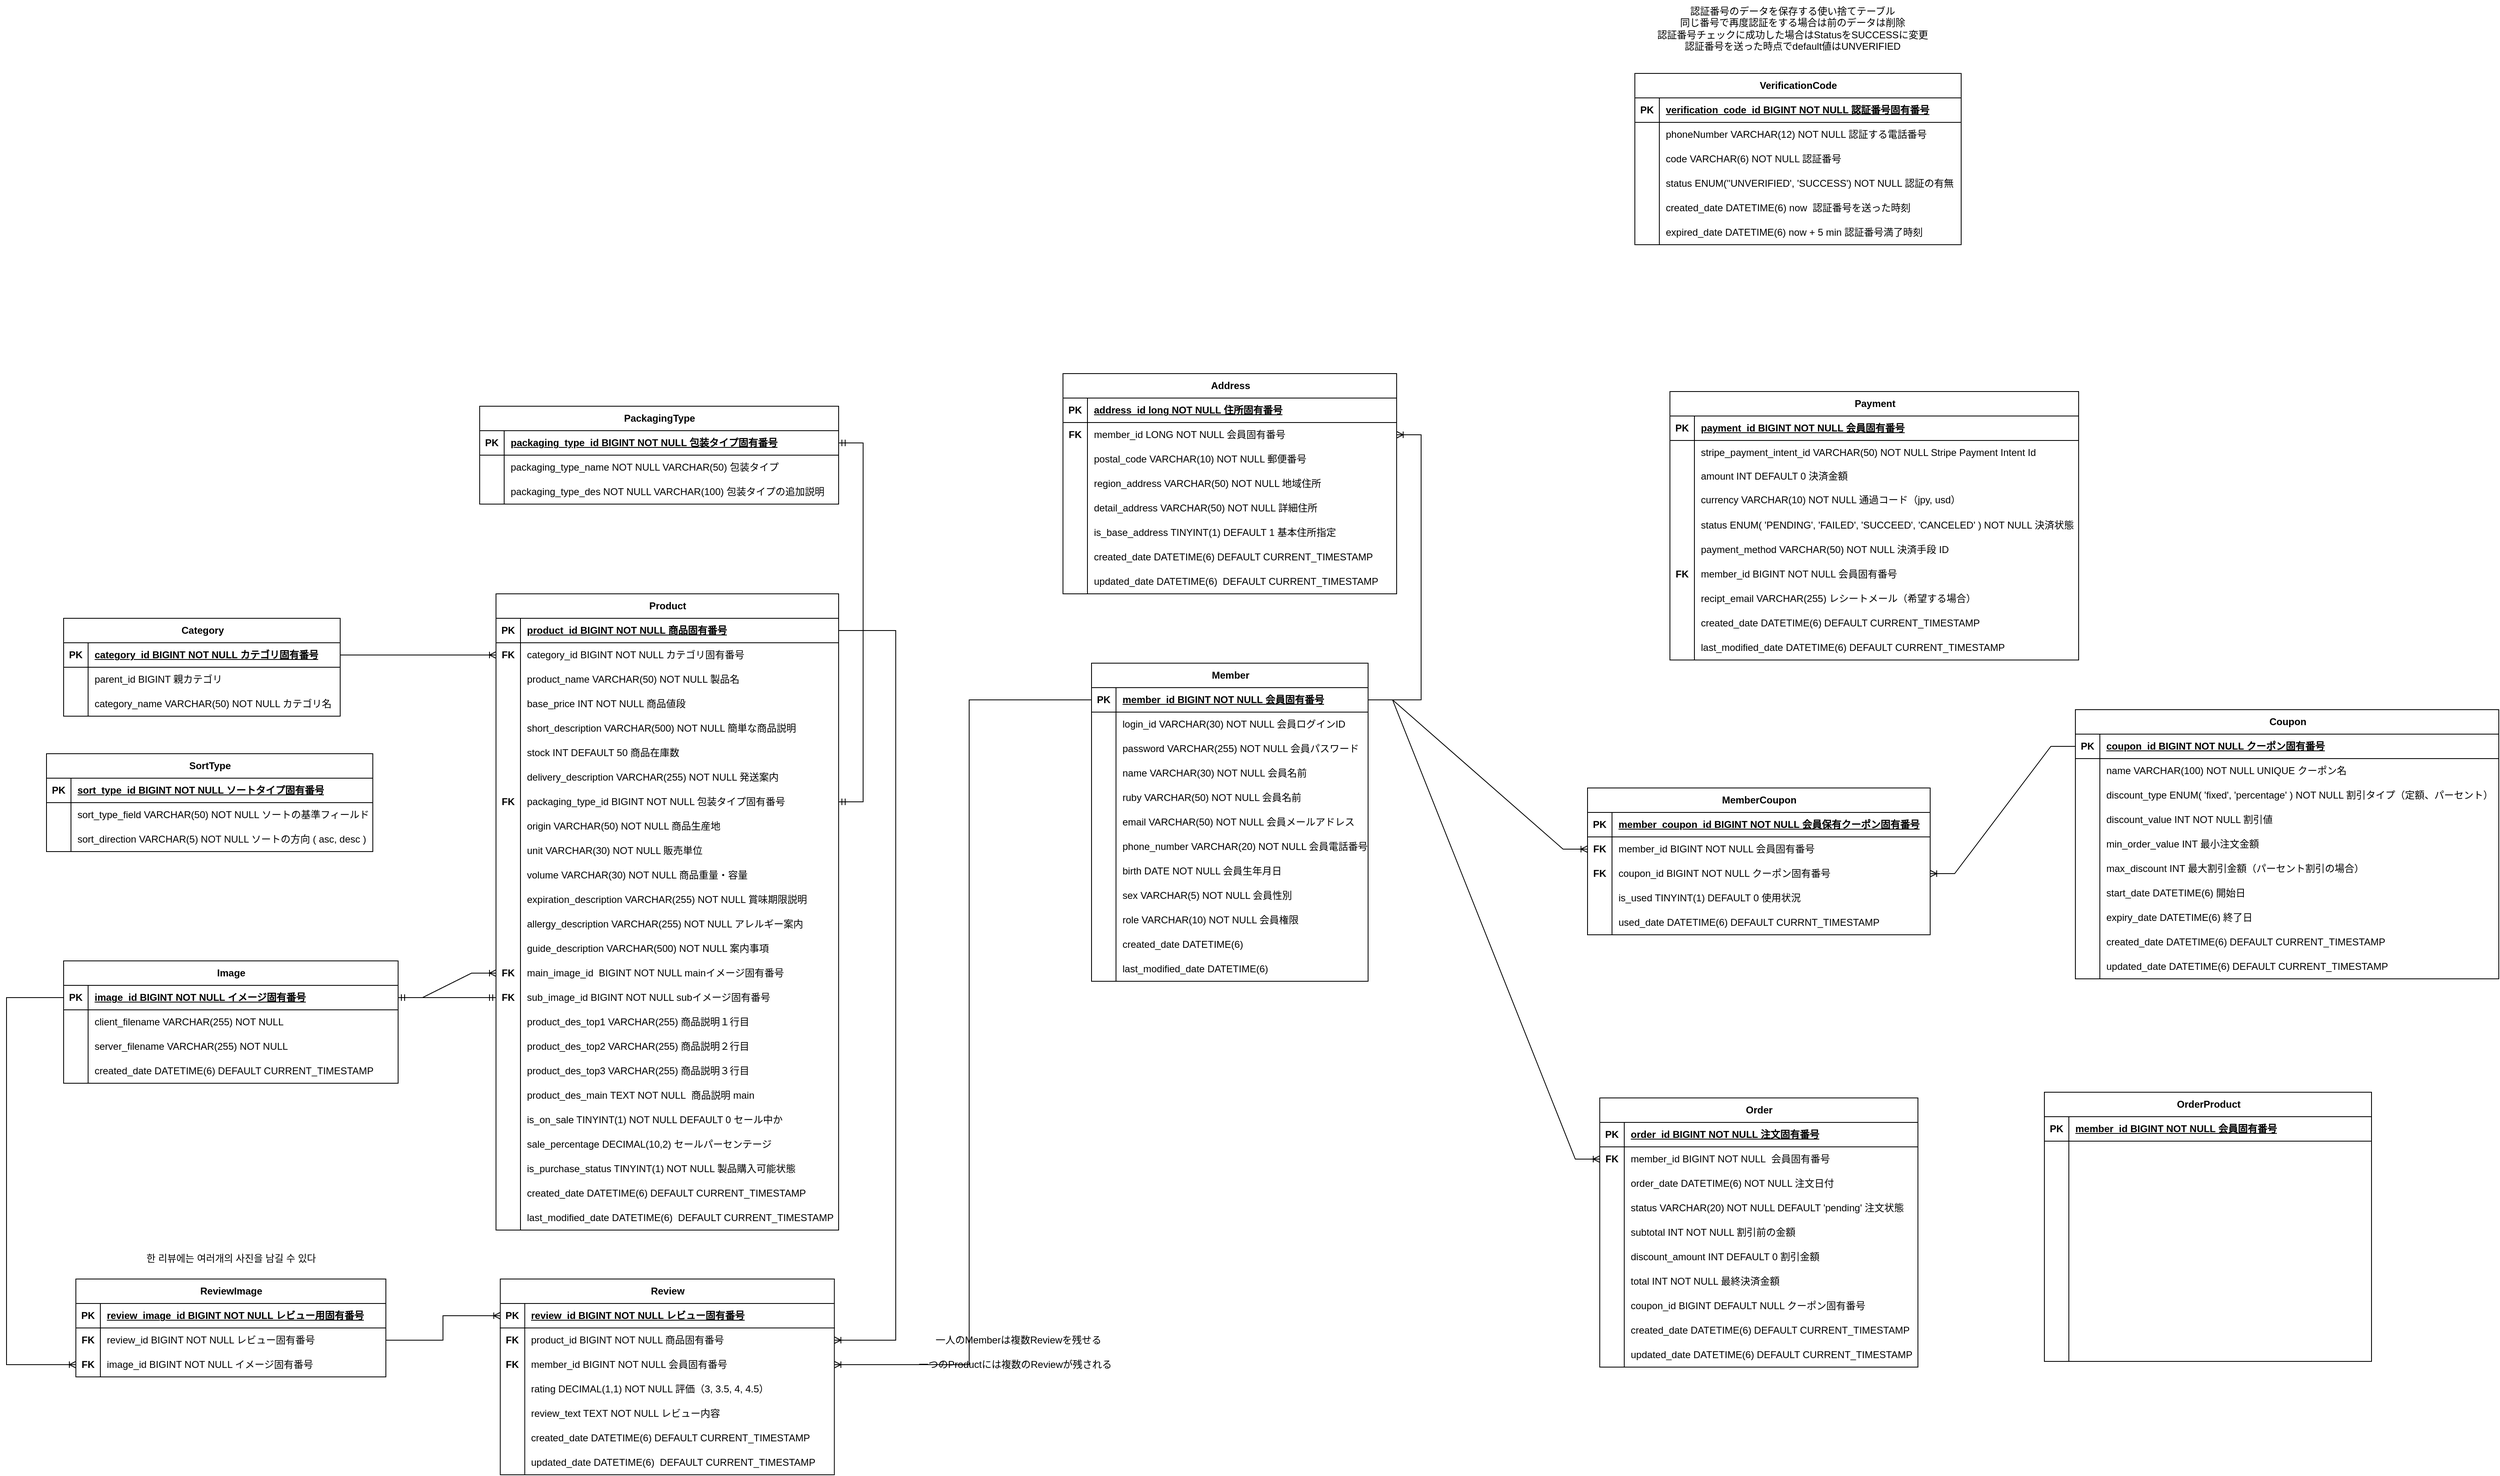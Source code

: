 <mxfile version="25.0.1">
  <diagram id="R2lEEEUBdFMjLlhIrx00" name="Page-1">
    <mxGraphModel dx="2245" dy="822" grid="0" gridSize="10" guides="1" tooltips="1" connect="1" arrows="1" fold="1" page="0" pageScale="1" pageWidth="1200" pageHeight="1920" math="0" shadow="0" extFonts="Permanent Marker^https://fonts.googleapis.com/css?family=Permanent+Marker">
      <root>
        <mxCell id="0" />
        <mxCell id="1" parent="0" />
        <mxCell id="4rj970JniVTtiB0YuQnm-11" value="Member" style="shape=table;startSize=30;container=1;collapsible=1;childLayout=tableLayout;fixedRows=1;rowLines=0;fontStyle=1;align=center;resizeLast=1;html=1;" parent="1" vertex="1">
          <mxGeometry x="70" y="415" width="339" height="390" as="geometry" />
        </mxCell>
        <mxCell id="4rj970JniVTtiB0YuQnm-12" value="" style="shape=tableRow;horizontal=0;startSize=0;swimlaneHead=0;swimlaneBody=0;fillColor=none;collapsible=0;dropTarget=0;points=[[0,0.5],[1,0.5]];portConstraint=eastwest;top=0;left=0;right=0;bottom=1;" parent="4rj970JniVTtiB0YuQnm-11" vertex="1">
          <mxGeometry y="30" width="339" height="30" as="geometry" />
        </mxCell>
        <mxCell id="4rj970JniVTtiB0YuQnm-13" value="PK" style="shape=partialRectangle;connectable=0;fillColor=none;top=0;left=0;bottom=0;right=0;fontStyle=1;overflow=hidden;whiteSpace=wrap;html=1;" parent="4rj970JniVTtiB0YuQnm-12" vertex="1">
          <mxGeometry width="30" height="30" as="geometry">
            <mxRectangle width="30" height="30" as="alternateBounds" />
          </mxGeometry>
        </mxCell>
        <mxCell id="4rj970JniVTtiB0YuQnm-14" value="member_id BIGINT NOT NULL 会員固有番号" style="shape=partialRectangle;connectable=0;fillColor=none;top=0;left=0;bottom=0;right=0;align=left;spacingLeft=6;fontStyle=5;overflow=hidden;whiteSpace=wrap;html=1;" parent="4rj970JniVTtiB0YuQnm-12" vertex="1">
          <mxGeometry x="30" width="309" height="30" as="geometry">
            <mxRectangle width="309" height="30" as="alternateBounds" />
          </mxGeometry>
        </mxCell>
        <mxCell id="4rj970JniVTtiB0YuQnm-27" value="" style="shape=tableRow;horizontal=0;startSize=0;swimlaneHead=0;swimlaneBody=0;fillColor=none;collapsible=0;dropTarget=0;points=[[0,0.5],[1,0.5]];portConstraint=eastwest;top=0;left=0;right=0;bottom=0;" parent="4rj970JniVTtiB0YuQnm-11" vertex="1">
          <mxGeometry y="60" width="339" height="30" as="geometry" />
        </mxCell>
        <mxCell id="4rj970JniVTtiB0YuQnm-28" value="" style="shape=partialRectangle;connectable=0;fillColor=none;top=0;left=0;bottom=0;right=0;editable=1;overflow=hidden;whiteSpace=wrap;html=1;" parent="4rj970JniVTtiB0YuQnm-27" vertex="1">
          <mxGeometry width="30" height="30" as="geometry">
            <mxRectangle width="30" height="30" as="alternateBounds" />
          </mxGeometry>
        </mxCell>
        <mxCell id="4rj970JniVTtiB0YuQnm-29" value="login_id VARCHAR(30) NOT NULL 会員ログインID" style="shape=partialRectangle;connectable=0;fillColor=none;top=0;left=0;bottom=0;right=0;align=left;spacingLeft=6;overflow=hidden;whiteSpace=wrap;html=1;" parent="4rj970JniVTtiB0YuQnm-27" vertex="1">
          <mxGeometry x="30" width="309" height="30" as="geometry">
            <mxRectangle width="309" height="30" as="alternateBounds" />
          </mxGeometry>
        </mxCell>
        <mxCell id="4rj970JniVTtiB0YuQnm-18" value="" style="shape=tableRow;horizontal=0;startSize=0;swimlaneHead=0;swimlaneBody=0;fillColor=none;collapsible=0;dropTarget=0;points=[[0,0.5],[1,0.5]];portConstraint=eastwest;top=0;left=0;right=0;bottom=0;" parent="4rj970JniVTtiB0YuQnm-11" vertex="1">
          <mxGeometry y="90" width="339" height="30" as="geometry" />
        </mxCell>
        <mxCell id="4rj970JniVTtiB0YuQnm-19" value="" style="shape=partialRectangle;connectable=0;fillColor=none;top=0;left=0;bottom=0;right=0;editable=1;overflow=hidden;whiteSpace=wrap;html=1;" parent="4rj970JniVTtiB0YuQnm-18" vertex="1">
          <mxGeometry width="30" height="30" as="geometry">
            <mxRectangle width="30" height="30" as="alternateBounds" />
          </mxGeometry>
        </mxCell>
        <mxCell id="4rj970JniVTtiB0YuQnm-20" value="password VARCHAR(255) NOT NULL 会員パスワード" style="shape=partialRectangle;connectable=0;fillColor=none;top=0;left=0;bottom=0;right=0;align=left;spacingLeft=6;overflow=hidden;whiteSpace=wrap;html=1;" parent="4rj970JniVTtiB0YuQnm-18" vertex="1">
          <mxGeometry x="30" width="309" height="30" as="geometry">
            <mxRectangle width="309" height="30" as="alternateBounds" />
          </mxGeometry>
        </mxCell>
        <mxCell id="4rj970JniVTtiB0YuQnm-15" value="" style="shape=tableRow;horizontal=0;startSize=0;swimlaneHead=0;swimlaneBody=0;fillColor=none;collapsible=0;dropTarget=0;points=[[0,0.5],[1,0.5]];portConstraint=eastwest;top=0;left=0;right=0;bottom=0;" parent="4rj970JniVTtiB0YuQnm-11" vertex="1">
          <mxGeometry y="120" width="339" height="30" as="geometry" />
        </mxCell>
        <mxCell id="4rj970JniVTtiB0YuQnm-16" value="" style="shape=partialRectangle;connectable=0;fillColor=none;top=0;left=0;bottom=0;right=0;editable=1;overflow=hidden;whiteSpace=wrap;html=1;" parent="4rj970JniVTtiB0YuQnm-15" vertex="1">
          <mxGeometry width="30" height="30" as="geometry">
            <mxRectangle width="30" height="30" as="alternateBounds" />
          </mxGeometry>
        </mxCell>
        <mxCell id="4rj970JniVTtiB0YuQnm-17" value="name VARCHAR(30) NOT NULL 会員名前" style="shape=partialRectangle;connectable=0;fillColor=none;top=0;left=0;bottom=0;right=0;align=left;spacingLeft=6;overflow=hidden;whiteSpace=wrap;html=1;" parent="4rj970JniVTtiB0YuQnm-15" vertex="1">
          <mxGeometry x="30" width="309" height="30" as="geometry">
            <mxRectangle width="309" height="30" as="alternateBounds" />
          </mxGeometry>
        </mxCell>
        <mxCell id="5E-sho-F408HgoppzAvD-69" value="" style="shape=tableRow;horizontal=0;startSize=0;swimlaneHead=0;swimlaneBody=0;fillColor=none;collapsible=0;dropTarget=0;points=[[0,0.5],[1,0.5]];portConstraint=eastwest;top=0;left=0;right=0;bottom=0;" parent="4rj970JniVTtiB0YuQnm-11" vertex="1">
          <mxGeometry y="150" width="339" height="30" as="geometry" />
        </mxCell>
        <mxCell id="5E-sho-F408HgoppzAvD-70" value="" style="shape=partialRectangle;connectable=0;fillColor=none;top=0;left=0;bottom=0;right=0;editable=1;overflow=hidden;whiteSpace=wrap;html=1;" parent="5E-sho-F408HgoppzAvD-69" vertex="1">
          <mxGeometry width="30" height="30" as="geometry">
            <mxRectangle width="30" height="30" as="alternateBounds" />
          </mxGeometry>
        </mxCell>
        <mxCell id="5E-sho-F408HgoppzAvD-71" value="ruby VARCHAR(50) NOT NULL 会員名前" style="shape=partialRectangle;connectable=0;fillColor=none;top=0;left=0;bottom=0;right=0;align=left;spacingLeft=6;overflow=hidden;whiteSpace=wrap;html=1;" parent="5E-sho-F408HgoppzAvD-69" vertex="1">
          <mxGeometry x="30" width="309" height="30" as="geometry">
            <mxRectangle width="309" height="30" as="alternateBounds" />
          </mxGeometry>
        </mxCell>
        <mxCell id="4rj970JniVTtiB0YuQnm-24" value="" style="shape=tableRow;horizontal=0;startSize=0;swimlaneHead=0;swimlaneBody=0;fillColor=none;collapsible=0;dropTarget=0;points=[[0,0.5],[1,0.5]];portConstraint=eastwest;top=0;left=0;right=0;bottom=0;" parent="4rj970JniVTtiB0YuQnm-11" vertex="1">
          <mxGeometry y="180" width="339" height="30" as="geometry" />
        </mxCell>
        <mxCell id="4rj970JniVTtiB0YuQnm-25" value="" style="shape=partialRectangle;connectable=0;fillColor=none;top=0;left=0;bottom=0;right=0;editable=1;overflow=hidden;whiteSpace=wrap;html=1;" parent="4rj970JniVTtiB0YuQnm-24" vertex="1">
          <mxGeometry width="30" height="30" as="geometry">
            <mxRectangle width="30" height="30" as="alternateBounds" />
          </mxGeometry>
        </mxCell>
        <mxCell id="4rj970JniVTtiB0YuQnm-26" value="email VARCHAR(50) NOT NULL 会員メールアドレス" style="shape=partialRectangle;connectable=0;fillColor=none;top=0;left=0;bottom=0;right=0;align=left;spacingLeft=6;overflow=hidden;whiteSpace=wrap;html=1;" parent="4rj970JniVTtiB0YuQnm-24" vertex="1">
          <mxGeometry x="30" width="309" height="30" as="geometry">
            <mxRectangle width="309" height="30" as="alternateBounds" />
          </mxGeometry>
        </mxCell>
        <mxCell id="4rj970JniVTtiB0YuQnm-21" value="" style="shape=tableRow;horizontal=0;startSize=0;swimlaneHead=0;swimlaneBody=0;fillColor=none;collapsible=0;dropTarget=0;points=[[0,0.5],[1,0.5]];portConstraint=eastwest;top=0;left=0;right=0;bottom=0;" parent="4rj970JniVTtiB0YuQnm-11" vertex="1">
          <mxGeometry y="210" width="339" height="30" as="geometry" />
        </mxCell>
        <mxCell id="4rj970JniVTtiB0YuQnm-22" value="" style="shape=partialRectangle;connectable=0;fillColor=none;top=0;left=0;bottom=0;right=0;editable=1;overflow=hidden;whiteSpace=wrap;html=1;" parent="4rj970JniVTtiB0YuQnm-21" vertex="1">
          <mxGeometry width="30" height="30" as="geometry">
            <mxRectangle width="30" height="30" as="alternateBounds" />
          </mxGeometry>
        </mxCell>
        <mxCell id="4rj970JniVTtiB0YuQnm-23" value="phone_number VARCHAR(20) NOT NULL 会員電話番号" style="shape=partialRectangle;connectable=0;fillColor=none;top=0;left=0;bottom=0;right=0;align=left;spacingLeft=6;overflow=hidden;whiteSpace=wrap;html=1;" parent="4rj970JniVTtiB0YuQnm-21" vertex="1">
          <mxGeometry x="30" width="309" height="30" as="geometry">
            <mxRectangle width="309" height="30" as="alternateBounds" />
          </mxGeometry>
        </mxCell>
        <mxCell id="2HojBRE6YS-cpurxrn24-1" value="" style="shape=tableRow;horizontal=0;startSize=0;swimlaneHead=0;swimlaneBody=0;fillColor=none;collapsible=0;dropTarget=0;points=[[0,0.5],[1,0.5]];portConstraint=eastwest;top=0;left=0;right=0;bottom=0;" parent="4rj970JniVTtiB0YuQnm-11" vertex="1">
          <mxGeometry y="240" width="339" height="30" as="geometry" />
        </mxCell>
        <mxCell id="2HojBRE6YS-cpurxrn24-2" value="" style="shape=partialRectangle;connectable=0;fillColor=none;top=0;left=0;bottom=0;right=0;editable=1;overflow=hidden;whiteSpace=wrap;html=1;" parent="2HojBRE6YS-cpurxrn24-1" vertex="1">
          <mxGeometry width="30" height="30" as="geometry">
            <mxRectangle width="30" height="30" as="alternateBounds" />
          </mxGeometry>
        </mxCell>
        <mxCell id="2HojBRE6YS-cpurxrn24-3" value="birth DATE NOT NULL 会員生年月日" style="shape=partialRectangle;connectable=0;fillColor=none;top=0;left=0;bottom=0;right=0;align=left;spacingLeft=6;overflow=hidden;whiteSpace=wrap;html=1;" parent="2HojBRE6YS-cpurxrn24-1" vertex="1">
          <mxGeometry x="30" width="309" height="30" as="geometry">
            <mxRectangle width="309" height="30" as="alternateBounds" />
          </mxGeometry>
        </mxCell>
        <mxCell id="4rj970JniVTtiB0YuQnm-30" value="" style="shape=tableRow;horizontal=0;startSize=0;swimlaneHead=0;swimlaneBody=0;fillColor=none;collapsible=0;dropTarget=0;points=[[0,0.5],[1,0.5]];portConstraint=eastwest;top=0;left=0;right=0;bottom=0;" parent="4rj970JniVTtiB0YuQnm-11" vertex="1">
          <mxGeometry y="270" width="339" height="30" as="geometry" />
        </mxCell>
        <mxCell id="4rj970JniVTtiB0YuQnm-31" value="" style="shape=partialRectangle;connectable=0;fillColor=none;top=0;left=0;bottom=0;right=0;editable=1;overflow=hidden;whiteSpace=wrap;html=1;" parent="4rj970JniVTtiB0YuQnm-30" vertex="1">
          <mxGeometry width="30" height="30" as="geometry">
            <mxRectangle width="30" height="30" as="alternateBounds" />
          </mxGeometry>
        </mxCell>
        <mxCell id="4rj970JniVTtiB0YuQnm-32" value="sex VARCHAR(5) NOT NULL 会員性別" style="shape=partialRectangle;connectable=0;fillColor=none;top=0;left=0;bottom=0;right=0;align=left;spacingLeft=6;overflow=hidden;whiteSpace=wrap;html=1;" parent="4rj970JniVTtiB0YuQnm-30" vertex="1">
          <mxGeometry x="30" width="309" height="30" as="geometry">
            <mxRectangle width="309" height="30" as="alternateBounds" />
          </mxGeometry>
        </mxCell>
        <mxCell id="2HojBRE6YS-cpurxrn24-382" value="" style="shape=tableRow;horizontal=0;startSize=0;swimlaneHead=0;swimlaneBody=0;fillColor=none;collapsible=0;dropTarget=0;points=[[0,0.5],[1,0.5]];portConstraint=eastwest;top=0;left=0;right=0;bottom=0;" parent="4rj970JniVTtiB0YuQnm-11" vertex="1">
          <mxGeometry y="300" width="339" height="30" as="geometry" />
        </mxCell>
        <mxCell id="2HojBRE6YS-cpurxrn24-383" value="" style="shape=partialRectangle;connectable=0;fillColor=none;top=0;left=0;bottom=0;right=0;editable=1;overflow=hidden;whiteSpace=wrap;html=1;" parent="2HojBRE6YS-cpurxrn24-382" vertex="1">
          <mxGeometry width="30" height="30" as="geometry">
            <mxRectangle width="30" height="30" as="alternateBounds" />
          </mxGeometry>
        </mxCell>
        <mxCell id="2HojBRE6YS-cpurxrn24-384" value="role VARCHAR(10) NOT NULL 会員権限" style="shape=partialRectangle;connectable=0;fillColor=none;top=0;left=0;bottom=0;right=0;align=left;spacingLeft=6;overflow=hidden;whiteSpace=wrap;html=1;" parent="2HojBRE6YS-cpurxrn24-382" vertex="1">
          <mxGeometry x="30" width="309" height="30" as="geometry">
            <mxRectangle width="309" height="30" as="alternateBounds" />
          </mxGeometry>
        </mxCell>
        <mxCell id="2HojBRE6YS-cpurxrn24-4" value="" style="shape=tableRow;horizontal=0;startSize=0;swimlaneHead=0;swimlaneBody=0;fillColor=none;collapsible=0;dropTarget=0;points=[[0,0.5],[1,0.5]];portConstraint=eastwest;top=0;left=0;right=0;bottom=0;" parent="4rj970JniVTtiB0YuQnm-11" vertex="1">
          <mxGeometry y="330" width="339" height="30" as="geometry" />
        </mxCell>
        <mxCell id="2HojBRE6YS-cpurxrn24-5" value="" style="shape=partialRectangle;connectable=0;fillColor=none;top=0;left=0;bottom=0;right=0;editable=1;overflow=hidden;whiteSpace=wrap;html=1;" parent="2HojBRE6YS-cpurxrn24-4" vertex="1">
          <mxGeometry width="30" height="30" as="geometry">
            <mxRectangle width="30" height="30" as="alternateBounds" />
          </mxGeometry>
        </mxCell>
        <mxCell id="2HojBRE6YS-cpurxrn24-6" value="created_date DATETIME(6)" style="shape=partialRectangle;connectable=0;fillColor=none;top=0;left=0;bottom=0;right=0;align=left;spacingLeft=6;overflow=hidden;whiteSpace=wrap;html=1;" parent="2HojBRE6YS-cpurxrn24-4" vertex="1">
          <mxGeometry x="30" width="309" height="30" as="geometry">
            <mxRectangle width="309" height="30" as="alternateBounds" />
          </mxGeometry>
        </mxCell>
        <mxCell id="2HojBRE6YS-cpurxrn24-7" value="" style="shape=tableRow;horizontal=0;startSize=0;swimlaneHead=0;swimlaneBody=0;fillColor=none;collapsible=0;dropTarget=0;points=[[0,0.5],[1,0.5]];portConstraint=eastwest;top=0;left=0;right=0;bottom=0;" parent="4rj970JniVTtiB0YuQnm-11" vertex="1">
          <mxGeometry y="360" width="339" height="30" as="geometry" />
        </mxCell>
        <mxCell id="2HojBRE6YS-cpurxrn24-8" value="" style="shape=partialRectangle;connectable=0;fillColor=none;top=0;left=0;bottom=0;right=0;editable=1;overflow=hidden;whiteSpace=wrap;html=1;" parent="2HojBRE6YS-cpurxrn24-7" vertex="1">
          <mxGeometry width="30" height="30" as="geometry">
            <mxRectangle width="30" height="30" as="alternateBounds" />
          </mxGeometry>
        </mxCell>
        <mxCell id="2HojBRE6YS-cpurxrn24-9" value="last_modified_date DATETIME(6)" style="shape=partialRectangle;connectable=0;fillColor=none;top=0;left=0;bottom=0;right=0;align=left;spacingLeft=6;overflow=hidden;whiteSpace=wrap;html=1;" parent="2HojBRE6YS-cpurxrn24-7" vertex="1">
          <mxGeometry x="30" width="309" height="30" as="geometry">
            <mxRectangle width="309" height="30" as="alternateBounds" />
          </mxGeometry>
        </mxCell>
        <mxCell id="4rj970JniVTtiB0YuQnm-36" value="Address" style="shape=table;startSize=30;container=1;collapsible=1;childLayout=tableLayout;fixedRows=1;rowLines=0;fontStyle=1;align=center;resizeLast=1;html=1;" parent="1" vertex="1">
          <mxGeometry x="35" y="60" width="409" height="270" as="geometry" />
        </mxCell>
        <mxCell id="4rj970JniVTtiB0YuQnm-37" value="" style="shape=tableRow;horizontal=0;startSize=0;swimlaneHead=0;swimlaneBody=0;fillColor=none;collapsible=0;dropTarget=0;points=[[0,0.5],[1,0.5]];portConstraint=eastwest;top=0;left=0;right=0;bottom=1;" parent="4rj970JniVTtiB0YuQnm-36" vertex="1">
          <mxGeometry y="30" width="409" height="30" as="geometry" />
        </mxCell>
        <mxCell id="4rj970JniVTtiB0YuQnm-38" value="PK" style="shape=partialRectangle;connectable=0;fillColor=none;top=0;left=0;bottom=0;right=0;fontStyle=1;overflow=hidden;whiteSpace=wrap;html=1;" parent="4rj970JniVTtiB0YuQnm-37" vertex="1">
          <mxGeometry width="30" height="30" as="geometry">
            <mxRectangle width="30" height="30" as="alternateBounds" />
          </mxGeometry>
        </mxCell>
        <mxCell id="4rj970JniVTtiB0YuQnm-39" value="address_id long NOT NULL 住所固有番号" style="shape=partialRectangle;connectable=0;fillColor=none;top=0;left=0;bottom=0;right=0;align=left;spacingLeft=6;fontStyle=5;overflow=hidden;whiteSpace=wrap;html=1;" parent="4rj970JniVTtiB0YuQnm-37" vertex="1">
          <mxGeometry x="30" width="379" height="30" as="geometry">
            <mxRectangle width="379" height="30" as="alternateBounds" />
          </mxGeometry>
        </mxCell>
        <mxCell id="4rj970JniVTtiB0YuQnm-40" value="" style="shape=tableRow;horizontal=0;startSize=0;swimlaneHead=0;swimlaneBody=0;fillColor=none;collapsible=0;dropTarget=0;points=[[0,0.5],[1,0.5]];portConstraint=eastwest;top=0;left=0;right=0;bottom=0;" parent="4rj970JniVTtiB0YuQnm-36" vertex="1">
          <mxGeometry y="60" width="409" height="30" as="geometry" />
        </mxCell>
        <mxCell id="4rj970JniVTtiB0YuQnm-41" value="&lt;b&gt;FK&lt;/b&gt;" style="shape=partialRectangle;connectable=0;fillColor=none;top=0;left=0;bottom=0;right=0;editable=1;overflow=hidden;whiteSpace=wrap;html=1;" parent="4rj970JniVTtiB0YuQnm-40" vertex="1">
          <mxGeometry width="30" height="30" as="geometry">
            <mxRectangle width="30" height="30" as="alternateBounds" />
          </mxGeometry>
        </mxCell>
        <mxCell id="4rj970JniVTtiB0YuQnm-42" value="member_id LONG NOT NULL 会員固有番号" style="shape=partialRectangle;connectable=0;fillColor=none;top=0;left=0;bottom=0;right=0;align=left;spacingLeft=6;overflow=hidden;whiteSpace=wrap;html=1;" parent="4rj970JniVTtiB0YuQnm-40" vertex="1">
          <mxGeometry x="30" width="379" height="30" as="geometry">
            <mxRectangle width="379" height="30" as="alternateBounds" />
          </mxGeometry>
        </mxCell>
        <mxCell id="4rj970JniVTtiB0YuQnm-43" value="" style="shape=tableRow;horizontal=0;startSize=0;swimlaneHead=0;swimlaneBody=0;fillColor=none;collapsible=0;dropTarget=0;points=[[0,0.5],[1,0.5]];portConstraint=eastwest;top=0;left=0;right=0;bottom=0;" parent="4rj970JniVTtiB0YuQnm-36" vertex="1">
          <mxGeometry y="90" width="409" height="30" as="geometry" />
        </mxCell>
        <mxCell id="4rj970JniVTtiB0YuQnm-44" value="" style="shape=partialRectangle;connectable=0;fillColor=none;top=0;left=0;bottom=0;right=0;editable=1;overflow=hidden;whiteSpace=wrap;html=1;" parent="4rj970JniVTtiB0YuQnm-43" vertex="1">
          <mxGeometry width="30" height="30" as="geometry">
            <mxRectangle width="30" height="30" as="alternateBounds" />
          </mxGeometry>
        </mxCell>
        <mxCell id="4rj970JniVTtiB0YuQnm-45" value="postal_code VARCHAR(10) NOT NULL 郵便番号" style="shape=partialRectangle;connectable=0;fillColor=none;top=0;left=0;bottom=0;right=0;align=left;spacingLeft=6;overflow=hidden;whiteSpace=wrap;html=1;" parent="4rj970JniVTtiB0YuQnm-43" vertex="1">
          <mxGeometry x="30" width="379" height="30" as="geometry">
            <mxRectangle width="379" height="30" as="alternateBounds" />
          </mxGeometry>
        </mxCell>
        <mxCell id="2HojBRE6YS-cpurxrn24-62" value="" style="shape=tableRow;horizontal=0;startSize=0;swimlaneHead=0;swimlaneBody=0;fillColor=none;collapsible=0;dropTarget=0;points=[[0,0.5],[1,0.5]];portConstraint=eastwest;top=0;left=0;right=0;bottom=0;" parent="4rj970JniVTtiB0YuQnm-36" vertex="1">
          <mxGeometry y="120" width="409" height="30" as="geometry" />
        </mxCell>
        <mxCell id="2HojBRE6YS-cpurxrn24-63" value="" style="shape=partialRectangle;connectable=0;fillColor=none;top=0;left=0;bottom=0;right=0;editable=1;overflow=hidden;whiteSpace=wrap;html=1;" parent="2HojBRE6YS-cpurxrn24-62" vertex="1">
          <mxGeometry width="30" height="30" as="geometry">
            <mxRectangle width="30" height="30" as="alternateBounds" />
          </mxGeometry>
        </mxCell>
        <mxCell id="2HojBRE6YS-cpurxrn24-64" value="region_address VARCHAR(50) NOT NULL 地域住所" style="shape=partialRectangle;connectable=0;fillColor=none;top=0;left=0;bottom=0;right=0;align=left;spacingLeft=6;overflow=hidden;whiteSpace=wrap;html=1;" parent="2HojBRE6YS-cpurxrn24-62" vertex="1">
          <mxGeometry x="30" width="379" height="30" as="geometry">
            <mxRectangle width="379" height="30" as="alternateBounds" />
          </mxGeometry>
        </mxCell>
        <mxCell id="2HojBRE6YS-cpurxrn24-80" value="" style="shape=tableRow;horizontal=0;startSize=0;swimlaneHead=0;swimlaneBody=0;fillColor=none;collapsible=0;dropTarget=0;points=[[0,0.5],[1,0.5]];portConstraint=eastwest;top=0;left=0;right=0;bottom=0;" parent="4rj970JniVTtiB0YuQnm-36" vertex="1">
          <mxGeometry y="150" width="409" height="30" as="geometry" />
        </mxCell>
        <mxCell id="2HojBRE6YS-cpurxrn24-81" value="" style="shape=partialRectangle;connectable=0;fillColor=none;top=0;left=0;bottom=0;right=0;editable=1;overflow=hidden;whiteSpace=wrap;html=1;" parent="2HojBRE6YS-cpurxrn24-80" vertex="1">
          <mxGeometry width="30" height="30" as="geometry">
            <mxRectangle width="30" height="30" as="alternateBounds" />
          </mxGeometry>
        </mxCell>
        <mxCell id="2HojBRE6YS-cpurxrn24-82" value="detail_address VARCHAR(50) NOT NULL 詳細住所" style="shape=partialRectangle;connectable=0;fillColor=none;top=0;left=0;bottom=0;right=0;align=left;spacingLeft=6;overflow=hidden;whiteSpace=wrap;html=1;" parent="2HojBRE6YS-cpurxrn24-80" vertex="1">
          <mxGeometry x="30" width="379" height="30" as="geometry">
            <mxRectangle width="379" height="30" as="alternateBounds" />
          </mxGeometry>
        </mxCell>
        <mxCell id="2HojBRE6YS-cpurxrn24-77" value="" style="shape=tableRow;horizontal=0;startSize=0;swimlaneHead=0;swimlaneBody=0;fillColor=none;collapsible=0;dropTarget=0;points=[[0,0.5],[1,0.5]];portConstraint=eastwest;top=0;left=0;right=0;bottom=0;" parent="4rj970JniVTtiB0YuQnm-36" vertex="1">
          <mxGeometry y="180" width="409" height="30" as="geometry" />
        </mxCell>
        <mxCell id="2HojBRE6YS-cpurxrn24-78" value="" style="shape=partialRectangle;connectable=0;fillColor=none;top=0;left=0;bottom=0;right=0;editable=1;overflow=hidden;whiteSpace=wrap;html=1;" parent="2HojBRE6YS-cpurxrn24-77" vertex="1">
          <mxGeometry width="30" height="30" as="geometry">
            <mxRectangle width="30" height="30" as="alternateBounds" />
          </mxGeometry>
        </mxCell>
        <mxCell id="2HojBRE6YS-cpurxrn24-79" value="is_base_address TINYINT(1) DEFAULT 1 基本住所指定" style="shape=partialRectangle;connectable=0;fillColor=none;top=0;left=0;bottom=0;right=0;align=left;spacingLeft=6;overflow=hidden;whiteSpace=wrap;html=1;" parent="2HojBRE6YS-cpurxrn24-77" vertex="1">
          <mxGeometry x="30" width="379" height="30" as="geometry">
            <mxRectangle width="379" height="30" as="alternateBounds" />
          </mxGeometry>
        </mxCell>
        <mxCell id="2HojBRE6YS-cpurxrn24-71" value="" style="shape=tableRow;horizontal=0;startSize=0;swimlaneHead=0;swimlaneBody=0;fillColor=none;collapsible=0;dropTarget=0;points=[[0,0.5],[1,0.5]];portConstraint=eastwest;top=0;left=0;right=0;bottom=0;" parent="4rj970JniVTtiB0YuQnm-36" vertex="1">
          <mxGeometry y="210" width="409" height="30" as="geometry" />
        </mxCell>
        <mxCell id="2HojBRE6YS-cpurxrn24-72" value="" style="shape=partialRectangle;connectable=0;fillColor=none;top=0;left=0;bottom=0;right=0;editable=1;overflow=hidden;whiteSpace=wrap;html=1;" parent="2HojBRE6YS-cpurxrn24-71" vertex="1">
          <mxGeometry width="30" height="30" as="geometry">
            <mxRectangle width="30" height="30" as="alternateBounds" />
          </mxGeometry>
        </mxCell>
        <mxCell id="2HojBRE6YS-cpurxrn24-73" value="created_date DATETIME(6) DEFAULT CURRENT_TIMESTAMP" style="shape=partialRectangle;connectable=0;fillColor=none;top=0;left=0;bottom=0;right=0;align=left;spacingLeft=6;overflow=hidden;whiteSpace=wrap;html=1;" parent="2HojBRE6YS-cpurxrn24-71" vertex="1">
          <mxGeometry x="30" width="379" height="30" as="geometry">
            <mxRectangle width="379" height="30" as="alternateBounds" />
          </mxGeometry>
        </mxCell>
        <mxCell id="2HojBRE6YS-cpurxrn24-65" value="" style="shape=tableRow;horizontal=0;startSize=0;swimlaneHead=0;swimlaneBody=0;fillColor=none;collapsible=0;dropTarget=0;points=[[0,0.5],[1,0.5]];portConstraint=eastwest;top=0;left=0;right=0;bottom=0;" parent="4rj970JniVTtiB0YuQnm-36" vertex="1">
          <mxGeometry y="240" width="409" height="30" as="geometry" />
        </mxCell>
        <mxCell id="2HojBRE6YS-cpurxrn24-66" value="" style="shape=partialRectangle;connectable=0;fillColor=none;top=0;left=0;bottom=0;right=0;editable=1;overflow=hidden;whiteSpace=wrap;html=1;" parent="2HojBRE6YS-cpurxrn24-65" vertex="1">
          <mxGeometry width="30" height="30" as="geometry">
            <mxRectangle width="30" height="30" as="alternateBounds" />
          </mxGeometry>
        </mxCell>
        <mxCell id="2HojBRE6YS-cpurxrn24-67" value="updated_date DATETIME(6)&amp;nbsp; DEFAULT CURRENT_TIMESTAMP" style="shape=partialRectangle;connectable=0;fillColor=none;top=0;left=0;bottom=0;right=0;align=left;spacingLeft=6;overflow=hidden;whiteSpace=wrap;html=1;" parent="2HojBRE6YS-cpurxrn24-65" vertex="1">
          <mxGeometry x="30" width="379" height="30" as="geometry">
            <mxRectangle width="379" height="30" as="alternateBounds" />
          </mxGeometry>
        </mxCell>
        <mxCell id="2HojBRE6YS-cpurxrn24-10" value="Product" style="shape=table;startSize=30;container=1;collapsible=1;childLayout=tableLayout;fixedRows=1;rowLines=0;fontStyle=1;align=center;resizeLast=1;html=1;" parent="1" vertex="1">
          <mxGeometry x="-660" y="330" width="420" height="780" as="geometry" />
        </mxCell>
        <mxCell id="2HojBRE6YS-cpurxrn24-11" value="" style="shape=tableRow;horizontal=0;startSize=0;swimlaneHead=0;swimlaneBody=0;fillColor=none;collapsible=0;dropTarget=0;points=[[0,0.5],[1,0.5]];portConstraint=eastwest;top=0;left=0;right=0;bottom=1;" parent="2HojBRE6YS-cpurxrn24-10" vertex="1">
          <mxGeometry y="30" width="420" height="30" as="geometry" />
        </mxCell>
        <mxCell id="2HojBRE6YS-cpurxrn24-12" value="PK" style="shape=partialRectangle;connectable=0;fillColor=none;top=0;left=0;bottom=0;right=0;fontStyle=1;overflow=hidden;whiteSpace=wrap;html=1;" parent="2HojBRE6YS-cpurxrn24-11" vertex="1">
          <mxGeometry width="30" height="30" as="geometry">
            <mxRectangle width="30" height="30" as="alternateBounds" />
          </mxGeometry>
        </mxCell>
        <mxCell id="2HojBRE6YS-cpurxrn24-13" value="product_id BIGINT NOT NULL 商品固有番号" style="shape=partialRectangle;connectable=0;fillColor=none;top=0;left=0;bottom=0;right=0;align=left;spacingLeft=6;fontStyle=5;overflow=hidden;whiteSpace=wrap;html=1;" parent="2HojBRE6YS-cpurxrn24-11" vertex="1">
          <mxGeometry x="30" width="390" height="30" as="geometry">
            <mxRectangle width="390" height="30" as="alternateBounds" />
          </mxGeometry>
        </mxCell>
        <mxCell id="5E-sho-F408HgoppzAvD-104" value="" style="shape=tableRow;horizontal=0;startSize=0;swimlaneHead=0;swimlaneBody=0;fillColor=none;collapsible=0;dropTarget=0;points=[[0,0.5],[1,0.5]];portConstraint=eastwest;top=0;left=0;right=0;bottom=0;" parent="2HojBRE6YS-cpurxrn24-10" vertex="1">
          <mxGeometry y="60" width="420" height="30" as="geometry" />
        </mxCell>
        <mxCell id="5E-sho-F408HgoppzAvD-105" value="&lt;b&gt;FK&lt;/b&gt;" style="shape=partialRectangle;connectable=0;fillColor=none;top=0;left=0;bottom=0;right=0;editable=1;overflow=hidden;whiteSpace=wrap;html=1;" parent="5E-sho-F408HgoppzAvD-104" vertex="1">
          <mxGeometry width="30" height="30" as="geometry">
            <mxRectangle width="30" height="30" as="alternateBounds" />
          </mxGeometry>
        </mxCell>
        <mxCell id="5E-sho-F408HgoppzAvD-106" value="category_id BIGINT NOT NULL カテゴリ固有番号" style="shape=partialRectangle;connectable=0;fillColor=none;top=0;left=0;bottom=0;right=0;align=left;spacingLeft=6;overflow=hidden;whiteSpace=wrap;html=1;" parent="5E-sho-F408HgoppzAvD-104" vertex="1">
          <mxGeometry x="30" width="390" height="30" as="geometry">
            <mxRectangle width="390" height="30" as="alternateBounds" />
          </mxGeometry>
        </mxCell>
        <mxCell id="2HojBRE6YS-cpurxrn24-14" value="" style="shape=tableRow;horizontal=0;startSize=0;swimlaneHead=0;swimlaneBody=0;fillColor=none;collapsible=0;dropTarget=0;points=[[0,0.5],[1,0.5]];portConstraint=eastwest;top=0;left=0;right=0;bottom=0;" parent="2HojBRE6YS-cpurxrn24-10" vertex="1">
          <mxGeometry y="90" width="420" height="30" as="geometry" />
        </mxCell>
        <mxCell id="2HojBRE6YS-cpurxrn24-15" value="" style="shape=partialRectangle;connectable=0;fillColor=none;top=0;left=0;bottom=0;right=0;editable=1;overflow=hidden;whiteSpace=wrap;html=1;" parent="2HojBRE6YS-cpurxrn24-14" vertex="1">
          <mxGeometry width="30" height="30" as="geometry">
            <mxRectangle width="30" height="30" as="alternateBounds" />
          </mxGeometry>
        </mxCell>
        <mxCell id="2HojBRE6YS-cpurxrn24-16" value="product_name VARCHAR(50) NOT NULL 製品名" style="shape=partialRectangle;connectable=0;fillColor=none;top=0;left=0;bottom=0;right=0;align=left;spacingLeft=6;overflow=hidden;whiteSpace=wrap;html=1;" parent="2HojBRE6YS-cpurxrn24-14" vertex="1">
          <mxGeometry x="30" width="390" height="30" as="geometry">
            <mxRectangle width="390" height="30" as="alternateBounds" />
          </mxGeometry>
        </mxCell>
        <mxCell id="2HojBRE6YS-cpurxrn24-17" value="" style="shape=tableRow;horizontal=0;startSize=0;swimlaneHead=0;swimlaneBody=0;fillColor=none;collapsible=0;dropTarget=0;points=[[0,0.5],[1,0.5]];portConstraint=eastwest;top=0;left=0;right=0;bottom=0;" parent="2HojBRE6YS-cpurxrn24-10" vertex="1">
          <mxGeometry y="120" width="420" height="30" as="geometry" />
        </mxCell>
        <mxCell id="2HojBRE6YS-cpurxrn24-18" value="" style="shape=partialRectangle;connectable=0;fillColor=none;top=0;left=0;bottom=0;right=0;editable=1;overflow=hidden;whiteSpace=wrap;html=1;" parent="2HojBRE6YS-cpurxrn24-17" vertex="1">
          <mxGeometry width="30" height="30" as="geometry">
            <mxRectangle width="30" height="30" as="alternateBounds" />
          </mxGeometry>
        </mxCell>
        <mxCell id="2HojBRE6YS-cpurxrn24-19" value="base_price INT NOT NULL 商品値段" style="shape=partialRectangle;connectable=0;fillColor=none;top=0;left=0;bottom=0;right=0;align=left;spacingLeft=6;overflow=hidden;whiteSpace=wrap;html=1;" parent="2HojBRE6YS-cpurxrn24-17" vertex="1">
          <mxGeometry x="30" width="390" height="30" as="geometry">
            <mxRectangle width="390" height="30" as="alternateBounds" />
          </mxGeometry>
        </mxCell>
        <mxCell id="2HojBRE6YS-cpurxrn24-20" value="" style="shape=tableRow;horizontal=0;startSize=0;swimlaneHead=0;swimlaneBody=0;fillColor=none;collapsible=0;dropTarget=0;points=[[0,0.5],[1,0.5]];portConstraint=eastwest;top=0;left=0;right=0;bottom=0;" parent="2HojBRE6YS-cpurxrn24-10" vertex="1">
          <mxGeometry y="150" width="420" height="30" as="geometry" />
        </mxCell>
        <mxCell id="2HojBRE6YS-cpurxrn24-21" value="" style="shape=partialRectangle;connectable=0;fillColor=none;top=0;left=0;bottom=0;right=0;editable=1;overflow=hidden;whiteSpace=wrap;html=1;" parent="2HojBRE6YS-cpurxrn24-20" vertex="1">
          <mxGeometry width="30" height="30" as="geometry">
            <mxRectangle width="30" height="30" as="alternateBounds" />
          </mxGeometry>
        </mxCell>
        <mxCell id="2HojBRE6YS-cpurxrn24-22" value="short_description VARCHAR(500) NOT NULL 簡単な商品説明" style="shape=partialRectangle;connectable=0;fillColor=none;top=0;left=0;bottom=0;right=0;align=left;spacingLeft=6;overflow=hidden;whiteSpace=wrap;html=1;" parent="2HojBRE6YS-cpurxrn24-20" vertex="1">
          <mxGeometry x="30" width="390" height="30" as="geometry">
            <mxRectangle width="390" height="30" as="alternateBounds" />
          </mxGeometry>
        </mxCell>
        <mxCell id="2HojBRE6YS-cpurxrn24-23" value="" style="shape=tableRow;horizontal=0;startSize=0;swimlaneHead=0;swimlaneBody=0;fillColor=none;collapsible=0;dropTarget=0;points=[[0,0.5],[1,0.5]];portConstraint=eastwest;top=0;left=0;right=0;bottom=0;" parent="2HojBRE6YS-cpurxrn24-10" vertex="1">
          <mxGeometry y="180" width="420" height="30" as="geometry" />
        </mxCell>
        <mxCell id="2HojBRE6YS-cpurxrn24-24" value="" style="shape=partialRectangle;connectable=0;fillColor=none;top=0;left=0;bottom=0;right=0;editable=1;overflow=hidden;whiteSpace=wrap;html=1;" parent="2HojBRE6YS-cpurxrn24-23" vertex="1">
          <mxGeometry width="30" height="30" as="geometry">
            <mxRectangle width="30" height="30" as="alternateBounds" />
          </mxGeometry>
        </mxCell>
        <mxCell id="2HojBRE6YS-cpurxrn24-25" value="stock INT DEFAULT 50 商品在庫数" style="shape=partialRectangle;connectable=0;fillColor=none;top=0;left=0;bottom=0;right=0;align=left;spacingLeft=6;overflow=hidden;whiteSpace=wrap;html=1;" parent="2HojBRE6YS-cpurxrn24-23" vertex="1">
          <mxGeometry x="30" width="390" height="30" as="geometry">
            <mxRectangle width="390" height="30" as="alternateBounds" />
          </mxGeometry>
        </mxCell>
        <mxCell id="5E-sho-F408HgoppzAvD-89" value="" style="shape=tableRow;horizontal=0;startSize=0;swimlaneHead=0;swimlaneBody=0;fillColor=none;collapsible=0;dropTarget=0;points=[[0,0.5],[1,0.5]];portConstraint=eastwest;top=0;left=0;right=0;bottom=0;" parent="2HojBRE6YS-cpurxrn24-10" vertex="1">
          <mxGeometry y="210" width="420" height="30" as="geometry" />
        </mxCell>
        <mxCell id="5E-sho-F408HgoppzAvD-90" value="" style="shape=partialRectangle;connectable=0;fillColor=none;top=0;left=0;bottom=0;right=0;editable=1;overflow=hidden;whiteSpace=wrap;html=1;" parent="5E-sho-F408HgoppzAvD-89" vertex="1">
          <mxGeometry width="30" height="30" as="geometry">
            <mxRectangle width="30" height="30" as="alternateBounds" />
          </mxGeometry>
        </mxCell>
        <mxCell id="5E-sho-F408HgoppzAvD-91" value="delivery_description VARCHAR(255) NOT NULL 発送案内" style="shape=partialRectangle;connectable=0;fillColor=none;top=0;left=0;bottom=0;right=0;align=left;spacingLeft=6;overflow=hidden;whiteSpace=wrap;html=1;" parent="5E-sho-F408HgoppzAvD-89" vertex="1">
          <mxGeometry x="30" width="390" height="30" as="geometry">
            <mxRectangle width="390" height="30" as="alternateBounds" />
          </mxGeometry>
        </mxCell>
        <mxCell id="5E-sho-F408HgoppzAvD-159" value="" style="shape=tableRow;horizontal=0;startSize=0;swimlaneHead=0;swimlaneBody=0;fillColor=none;collapsible=0;dropTarget=0;points=[[0,0.5],[1,0.5]];portConstraint=eastwest;top=0;left=0;right=0;bottom=0;" parent="2HojBRE6YS-cpurxrn24-10" vertex="1">
          <mxGeometry y="240" width="420" height="30" as="geometry" />
        </mxCell>
        <mxCell id="5E-sho-F408HgoppzAvD-160" value="&lt;b&gt;FK&lt;/b&gt;" style="shape=partialRectangle;connectable=0;fillColor=none;top=0;left=0;bottom=0;right=0;editable=1;overflow=hidden;whiteSpace=wrap;html=1;labelBorderColor=none;textShadow=0;" parent="5E-sho-F408HgoppzAvD-159" vertex="1">
          <mxGeometry width="30" height="30" as="geometry">
            <mxRectangle width="30" height="30" as="alternateBounds" />
          </mxGeometry>
        </mxCell>
        <mxCell id="5E-sho-F408HgoppzAvD-161" value="packaging_type_id BIGINT NOT NULL 包装タイプ固有番号" style="shape=partialRectangle;connectable=0;fillColor=none;top=0;left=0;bottom=0;right=0;align=left;spacingLeft=6;overflow=hidden;whiteSpace=wrap;html=1;" parent="5E-sho-F408HgoppzAvD-159" vertex="1">
          <mxGeometry x="30" width="390" height="30" as="geometry">
            <mxRectangle width="390" height="30" as="alternateBounds" />
          </mxGeometry>
        </mxCell>
        <mxCell id="2HojBRE6YS-cpurxrn24-56" value="" style="shape=tableRow;horizontal=0;startSize=0;swimlaneHead=0;swimlaneBody=0;fillColor=none;collapsible=0;dropTarget=0;points=[[0,0.5],[1,0.5]];portConstraint=eastwest;top=0;left=0;right=0;bottom=0;" parent="2HojBRE6YS-cpurxrn24-10" vertex="1">
          <mxGeometry y="270" width="420" height="30" as="geometry" />
        </mxCell>
        <mxCell id="2HojBRE6YS-cpurxrn24-57" value="" style="shape=partialRectangle;connectable=0;fillColor=none;top=0;left=0;bottom=0;right=0;editable=1;overflow=hidden;whiteSpace=wrap;html=1;" parent="2HojBRE6YS-cpurxrn24-56" vertex="1">
          <mxGeometry width="30" height="30" as="geometry">
            <mxRectangle width="30" height="30" as="alternateBounds" />
          </mxGeometry>
        </mxCell>
        <mxCell id="2HojBRE6YS-cpurxrn24-58" value="origin VARCHAR(50) NOT NULL 商品生産地" style="shape=partialRectangle;connectable=0;fillColor=none;top=0;left=0;bottom=0;right=0;align=left;spacingLeft=6;overflow=hidden;whiteSpace=wrap;html=1;" parent="2HojBRE6YS-cpurxrn24-56" vertex="1">
          <mxGeometry x="30" width="390" height="30" as="geometry">
            <mxRectangle width="390" height="30" as="alternateBounds" />
          </mxGeometry>
        </mxCell>
        <mxCell id="5E-sho-F408HgoppzAvD-92" value="" style="shape=tableRow;horizontal=0;startSize=0;swimlaneHead=0;swimlaneBody=0;fillColor=none;collapsible=0;dropTarget=0;points=[[0,0.5],[1,0.5]];portConstraint=eastwest;top=0;left=0;right=0;bottom=0;" parent="2HojBRE6YS-cpurxrn24-10" vertex="1">
          <mxGeometry y="300" width="420" height="30" as="geometry" />
        </mxCell>
        <mxCell id="5E-sho-F408HgoppzAvD-93" value="" style="shape=partialRectangle;connectable=0;fillColor=none;top=0;left=0;bottom=0;right=0;editable=1;overflow=hidden;whiteSpace=wrap;html=1;" parent="5E-sho-F408HgoppzAvD-92" vertex="1">
          <mxGeometry width="30" height="30" as="geometry">
            <mxRectangle width="30" height="30" as="alternateBounds" />
          </mxGeometry>
        </mxCell>
        <mxCell id="5E-sho-F408HgoppzAvD-94" value="unit VARCHAR(30) NOT NULL 販売単位" style="shape=partialRectangle;connectable=0;fillColor=none;top=0;left=0;bottom=0;right=0;align=left;spacingLeft=6;overflow=hidden;whiteSpace=wrap;html=1;" parent="5E-sho-F408HgoppzAvD-92" vertex="1">
          <mxGeometry x="30" width="390" height="30" as="geometry">
            <mxRectangle width="390" height="30" as="alternateBounds" />
          </mxGeometry>
        </mxCell>
        <mxCell id="2HojBRE6YS-cpurxrn24-29" value="" style="shape=tableRow;horizontal=0;startSize=0;swimlaneHead=0;swimlaneBody=0;fillColor=none;collapsible=0;dropTarget=0;points=[[0,0.5],[1,0.5]];portConstraint=eastwest;top=0;left=0;right=0;bottom=0;" parent="2HojBRE6YS-cpurxrn24-10" vertex="1">
          <mxGeometry y="330" width="420" height="30" as="geometry" />
        </mxCell>
        <mxCell id="2HojBRE6YS-cpurxrn24-30" value="" style="shape=partialRectangle;connectable=0;fillColor=none;top=0;left=0;bottom=0;right=0;editable=1;overflow=hidden;whiteSpace=wrap;html=1;" parent="2HojBRE6YS-cpurxrn24-29" vertex="1">
          <mxGeometry width="30" height="30" as="geometry">
            <mxRectangle width="30" height="30" as="alternateBounds" />
          </mxGeometry>
        </mxCell>
        <mxCell id="2HojBRE6YS-cpurxrn24-31" value="volume VARCHAR(30) NOT NULL 商品重量・容量" style="shape=partialRectangle;connectable=0;fillColor=none;top=0;left=0;bottom=0;right=0;align=left;spacingLeft=6;overflow=hidden;whiteSpace=wrap;html=1;" parent="2HojBRE6YS-cpurxrn24-29" vertex="1">
          <mxGeometry x="30" width="390" height="30" as="geometry">
            <mxRectangle width="390" height="30" as="alternateBounds" />
          </mxGeometry>
        </mxCell>
        <mxCell id="2HojBRE6YS-cpurxrn24-38" value="" style="shape=tableRow;horizontal=0;startSize=0;swimlaneHead=0;swimlaneBody=0;fillColor=none;collapsible=0;dropTarget=0;points=[[0,0.5],[1,0.5]];portConstraint=eastwest;top=0;left=0;right=0;bottom=0;" parent="2HojBRE6YS-cpurxrn24-10" vertex="1">
          <mxGeometry y="360" width="420" height="30" as="geometry" />
        </mxCell>
        <mxCell id="2HojBRE6YS-cpurxrn24-39" value="" style="shape=partialRectangle;connectable=0;fillColor=none;top=0;left=0;bottom=0;right=0;editable=1;overflow=hidden;whiteSpace=wrap;html=1;" parent="2HojBRE6YS-cpurxrn24-38" vertex="1">
          <mxGeometry width="30" height="30" as="geometry">
            <mxRectangle width="30" height="30" as="alternateBounds" />
          </mxGeometry>
        </mxCell>
        <mxCell id="2HojBRE6YS-cpurxrn24-40" value="expiration_description VARCHAR(255) NOT NULL 賞味期限説明" style="shape=partialRectangle;connectable=0;fillColor=none;top=0;left=0;bottom=0;right=0;align=left;spacingLeft=6;overflow=hidden;whiteSpace=wrap;html=1;" parent="2HojBRE6YS-cpurxrn24-38" vertex="1">
          <mxGeometry x="30" width="390" height="30" as="geometry">
            <mxRectangle width="390" height="30" as="alternateBounds" />
          </mxGeometry>
        </mxCell>
        <mxCell id="5E-sho-F408HgoppzAvD-101" value="" style="shape=tableRow;horizontal=0;startSize=0;swimlaneHead=0;swimlaneBody=0;fillColor=none;collapsible=0;dropTarget=0;points=[[0,0.5],[1,0.5]];portConstraint=eastwest;top=0;left=0;right=0;bottom=0;" parent="2HojBRE6YS-cpurxrn24-10" vertex="1">
          <mxGeometry y="390" width="420" height="30" as="geometry" />
        </mxCell>
        <mxCell id="5E-sho-F408HgoppzAvD-102" value="" style="shape=partialRectangle;connectable=0;fillColor=none;top=0;left=0;bottom=0;right=0;editable=1;overflow=hidden;whiteSpace=wrap;html=1;" parent="5E-sho-F408HgoppzAvD-101" vertex="1">
          <mxGeometry width="30" height="30" as="geometry">
            <mxRectangle width="30" height="30" as="alternateBounds" />
          </mxGeometry>
        </mxCell>
        <mxCell id="5E-sho-F408HgoppzAvD-103" value="allergy_description VARCHAR(255) NOT NULL アレルギー案内" style="shape=partialRectangle;connectable=0;fillColor=none;top=0;left=0;bottom=0;right=0;align=left;spacingLeft=6;overflow=hidden;whiteSpace=wrap;html=1;" parent="5E-sho-F408HgoppzAvD-101" vertex="1">
          <mxGeometry x="30" width="390" height="30" as="geometry">
            <mxRectangle width="390" height="30" as="alternateBounds" />
          </mxGeometry>
        </mxCell>
        <mxCell id="2HojBRE6YS-cpurxrn24-32" value="" style="shape=tableRow;horizontal=0;startSize=0;swimlaneHead=0;swimlaneBody=0;fillColor=none;collapsible=0;dropTarget=0;points=[[0,0.5],[1,0.5]];portConstraint=eastwest;top=0;left=0;right=0;bottom=0;" parent="2HojBRE6YS-cpurxrn24-10" vertex="1">
          <mxGeometry y="420" width="420" height="30" as="geometry" />
        </mxCell>
        <mxCell id="2HojBRE6YS-cpurxrn24-33" value="" style="shape=partialRectangle;connectable=0;fillColor=none;top=0;left=0;bottom=0;right=0;editable=1;overflow=hidden;whiteSpace=wrap;html=1;" parent="2HojBRE6YS-cpurxrn24-32" vertex="1">
          <mxGeometry width="30" height="30" as="geometry">
            <mxRectangle width="30" height="30" as="alternateBounds" />
          </mxGeometry>
        </mxCell>
        <mxCell id="2HojBRE6YS-cpurxrn24-34" value="guide_description VARCHAR(500) NOT NULL 案内事項&amp;nbsp;" style="shape=partialRectangle;connectable=0;fillColor=none;top=0;left=0;bottom=0;right=0;align=left;spacingLeft=6;overflow=hidden;whiteSpace=wrap;html=1;" parent="2HojBRE6YS-cpurxrn24-32" vertex="1">
          <mxGeometry x="30" width="390" height="30" as="geometry">
            <mxRectangle width="390" height="30" as="alternateBounds" />
          </mxGeometry>
        </mxCell>
        <mxCell id="5E-sho-F408HgoppzAvD-143" value="" style="shape=tableRow;horizontal=0;startSize=0;swimlaneHead=0;swimlaneBody=0;fillColor=none;collapsible=0;dropTarget=0;points=[[0,0.5],[1,0.5]];portConstraint=eastwest;top=0;left=0;right=0;bottom=0;" parent="2HojBRE6YS-cpurxrn24-10" vertex="1">
          <mxGeometry y="450" width="420" height="30" as="geometry" />
        </mxCell>
        <mxCell id="5E-sho-F408HgoppzAvD-144" value="&lt;b&gt;FK&lt;/b&gt;" style="shape=partialRectangle;connectable=0;fillColor=none;top=0;left=0;bottom=0;right=0;editable=1;overflow=hidden;whiteSpace=wrap;html=1;" parent="5E-sho-F408HgoppzAvD-143" vertex="1">
          <mxGeometry width="30" height="30" as="geometry">
            <mxRectangle width="30" height="30" as="alternateBounds" />
          </mxGeometry>
        </mxCell>
        <mxCell id="5E-sho-F408HgoppzAvD-145" value="main_image_id&amp;nbsp; BIGINT NOT NULL mainイメージ固有番号" style="shape=partialRectangle;connectable=0;fillColor=none;top=0;left=0;bottom=0;right=0;align=left;spacingLeft=6;overflow=hidden;whiteSpace=wrap;html=1;" parent="5E-sho-F408HgoppzAvD-143" vertex="1">
          <mxGeometry x="30" width="390" height="30" as="geometry">
            <mxRectangle width="390" height="30" as="alternateBounds" />
          </mxGeometry>
        </mxCell>
        <mxCell id="5E-sho-F408HgoppzAvD-146" value="" style="shape=tableRow;horizontal=0;startSize=0;swimlaneHead=0;swimlaneBody=0;fillColor=none;collapsible=0;dropTarget=0;points=[[0,0.5],[1,0.5]];portConstraint=eastwest;top=0;left=0;right=0;bottom=0;" parent="2HojBRE6YS-cpurxrn24-10" vertex="1">
          <mxGeometry y="480" width="420" height="30" as="geometry" />
        </mxCell>
        <mxCell id="5E-sho-F408HgoppzAvD-147" value="&lt;b&gt;FK&lt;/b&gt;" style="shape=partialRectangle;connectable=0;fillColor=none;top=0;left=0;bottom=0;right=0;editable=1;overflow=hidden;whiteSpace=wrap;html=1;" parent="5E-sho-F408HgoppzAvD-146" vertex="1">
          <mxGeometry width="30" height="30" as="geometry">
            <mxRectangle width="30" height="30" as="alternateBounds" />
          </mxGeometry>
        </mxCell>
        <mxCell id="5E-sho-F408HgoppzAvD-148" value="sub_image_id BIGINT NOT NULL subイメージ固有番号" style="shape=partialRectangle;connectable=0;fillColor=none;top=0;left=0;bottom=0;right=0;align=left;spacingLeft=6;overflow=hidden;whiteSpace=wrap;html=1;" parent="5E-sho-F408HgoppzAvD-146" vertex="1">
          <mxGeometry x="30" width="390" height="30" as="geometry">
            <mxRectangle width="390" height="30" as="alternateBounds" />
          </mxGeometry>
        </mxCell>
        <mxCell id="5E-sho-F408HgoppzAvD-128" value="" style="shape=tableRow;horizontal=0;startSize=0;swimlaneHead=0;swimlaneBody=0;fillColor=none;collapsible=0;dropTarget=0;points=[[0,0.5],[1,0.5]];portConstraint=eastwest;top=0;left=0;right=0;bottom=0;" parent="2HojBRE6YS-cpurxrn24-10" vertex="1">
          <mxGeometry y="510" width="420" height="30" as="geometry" />
        </mxCell>
        <mxCell id="5E-sho-F408HgoppzAvD-129" value="" style="shape=partialRectangle;connectable=0;fillColor=none;top=0;left=0;bottom=0;right=0;editable=1;overflow=hidden;whiteSpace=wrap;html=1;" parent="5E-sho-F408HgoppzAvD-128" vertex="1">
          <mxGeometry width="30" height="30" as="geometry">
            <mxRectangle width="30" height="30" as="alternateBounds" />
          </mxGeometry>
        </mxCell>
        <mxCell id="5E-sho-F408HgoppzAvD-130" value="product_des_top1 VARCHAR(255) 商品説明１行目" style="shape=partialRectangle;connectable=0;fillColor=none;top=0;left=0;bottom=0;right=0;align=left;spacingLeft=6;overflow=hidden;whiteSpace=wrap;html=1;" parent="5E-sho-F408HgoppzAvD-128" vertex="1">
          <mxGeometry x="30" width="390" height="30" as="geometry">
            <mxRectangle width="390" height="30" as="alternateBounds" />
          </mxGeometry>
        </mxCell>
        <mxCell id="5E-sho-F408HgoppzAvD-131" value="" style="shape=tableRow;horizontal=0;startSize=0;swimlaneHead=0;swimlaneBody=0;fillColor=none;collapsible=0;dropTarget=0;points=[[0,0.5],[1,0.5]];portConstraint=eastwest;top=0;left=0;right=0;bottom=0;" parent="2HojBRE6YS-cpurxrn24-10" vertex="1">
          <mxGeometry y="540" width="420" height="30" as="geometry" />
        </mxCell>
        <mxCell id="5E-sho-F408HgoppzAvD-132" value="" style="shape=partialRectangle;connectable=0;fillColor=none;top=0;left=0;bottom=0;right=0;editable=1;overflow=hidden;whiteSpace=wrap;html=1;" parent="5E-sho-F408HgoppzAvD-131" vertex="1">
          <mxGeometry width="30" height="30" as="geometry">
            <mxRectangle width="30" height="30" as="alternateBounds" />
          </mxGeometry>
        </mxCell>
        <mxCell id="5E-sho-F408HgoppzAvD-133" value="product_des_top2 VARCHAR(255) 商品説明２行目" style="shape=partialRectangle;connectable=0;fillColor=none;top=0;left=0;bottom=0;right=0;align=left;spacingLeft=6;overflow=hidden;whiteSpace=wrap;html=1;" parent="5E-sho-F408HgoppzAvD-131" vertex="1">
          <mxGeometry x="30" width="390" height="30" as="geometry">
            <mxRectangle width="390" height="30" as="alternateBounds" />
          </mxGeometry>
        </mxCell>
        <mxCell id="5E-sho-F408HgoppzAvD-134" value="" style="shape=tableRow;horizontal=0;startSize=0;swimlaneHead=0;swimlaneBody=0;fillColor=none;collapsible=0;dropTarget=0;points=[[0,0.5],[1,0.5]];portConstraint=eastwest;top=0;left=0;right=0;bottom=0;" parent="2HojBRE6YS-cpurxrn24-10" vertex="1">
          <mxGeometry y="570" width="420" height="30" as="geometry" />
        </mxCell>
        <mxCell id="5E-sho-F408HgoppzAvD-135" value="" style="shape=partialRectangle;connectable=0;fillColor=none;top=0;left=0;bottom=0;right=0;editable=1;overflow=hidden;whiteSpace=wrap;html=1;" parent="5E-sho-F408HgoppzAvD-134" vertex="1">
          <mxGeometry width="30" height="30" as="geometry">
            <mxRectangle width="30" height="30" as="alternateBounds" />
          </mxGeometry>
        </mxCell>
        <mxCell id="5E-sho-F408HgoppzAvD-136" value="product_des_top3 VARCHAR(255) 商品説明３行目" style="shape=partialRectangle;connectable=0;fillColor=none;top=0;left=0;bottom=0;right=0;align=left;spacingLeft=6;overflow=hidden;whiteSpace=wrap;html=1;" parent="5E-sho-F408HgoppzAvD-134" vertex="1">
          <mxGeometry x="30" width="390" height="30" as="geometry">
            <mxRectangle width="390" height="30" as="alternateBounds" />
          </mxGeometry>
        </mxCell>
        <mxCell id="5E-sho-F408HgoppzAvD-137" value="" style="shape=tableRow;horizontal=0;startSize=0;swimlaneHead=0;swimlaneBody=0;fillColor=none;collapsible=0;dropTarget=0;points=[[0,0.5],[1,0.5]];portConstraint=eastwest;top=0;left=0;right=0;bottom=0;" parent="2HojBRE6YS-cpurxrn24-10" vertex="1">
          <mxGeometry y="600" width="420" height="30" as="geometry" />
        </mxCell>
        <mxCell id="5E-sho-F408HgoppzAvD-138" value="" style="shape=partialRectangle;connectable=0;fillColor=none;top=0;left=0;bottom=0;right=0;editable=1;overflow=hidden;whiteSpace=wrap;html=1;" parent="5E-sho-F408HgoppzAvD-137" vertex="1">
          <mxGeometry width="30" height="30" as="geometry">
            <mxRectangle width="30" height="30" as="alternateBounds" />
          </mxGeometry>
        </mxCell>
        <mxCell id="5E-sho-F408HgoppzAvD-139" value="product_des_main TEXT NOT NULL&amp;nbsp;&amp;nbsp;商品説明 main" style="shape=partialRectangle;connectable=0;fillColor=none;top=0;left=0;bottom=0;right=0;align=left;spacingLeft=6;overflow=hidden;whiteSpace=wrap;html=1;" parent="5E-sho-F408HgoppzAvD-137" vertex="1">
          <mxGeometry x="30" width="390" height="30" as="geometry">
            <mxRectangle width="390" height="30" as="alternateBounds" />
          </mxGeometry>
        </mxCell>
        <mxCell id="5E-sho-F408HgoppzAvD-95" value="" style="shape=tableRow;horizontal=0;startSize=0;swimlaneHead=0;swimlaneBody=0;fillColor=none;collapsible=0;dropTarget=0;points=[[0,0.5],[1,0.5]];portConstraint=eastwest;top=0;left=0;right=0;bottom=0;" parent="2HojBRE6YS-cpurxrn24-10" vertex="1">
          <mxGeometry y="630" width="420" height="30" as="geometry" />
        </mxCell>
        <mxCell id="5E-sho-F408HgoppzAvD-96" value="" style="shape=partialRectangle;connectable=0;fillColor=none;top=0;left=0;bottom=0;right=0;editable=1;overflow=hidden;whiteSpace=wrap;html=1;" parent="5E-sho-F408HgoppzAvD-95" vertex="1">
          <mxGeometry width="30" height="30" as="geometry">
            <mxRectangle width="30" height="30" as="alternateBounds" />
          </mxGeometry>
        </mxCell>
        <mxCell id="5E-sho-F408HgoppzAvD-97" value="is_on_sale TINYINT(1) NOT NULL DEFAULT 0 セール中か" style="shape=partialRectangle;connectable=0;fillColor=none;top=0;left=0;bottom=0;right=0;align=left;spacingLeft=6;overflow=hidden;whiteSpace=wrap;html=1;" parent="5E-sho-F408HgoppzAvD-95" vertex="1">
          <mxGeometry x="30" width="390" height="30" as="geometry">
            <mxRectangle width="390" height="30" as="alternateBounds" />
          </mxGeometry>
        </mxCell>
        <mxCell id="5E-sho-F408HgoppzAvD-98" value="" style="shape=tableRow;horizontal=0;startSize=0;swimlaneHead=0;swimlaneBody=0;fillColor=none;collapsible=0;dropTarget=0;points=[[0,0.5],[1,0.5]];portConstraint=eastwest;top=0;left=0;right=0;bottom=0;" parent="2HojBRE6YS-cpurxrn24-10" vertex="1">
          <mxGeometry y="660" width="420" height="30" as="geometry" />
        </mxCell>
        <mxCell id="5E-sho-F408HgoppzAvD-99" value="" style="shape=partialRectangle;connectable=0;fillColor=none;top=0;left=0;bottom=0;right=0;editable=1;overflow=hidden;whiteSpace=wrap;html=1;" parent="5E-sho-F408HgoppzAvD-98" vertex="1">
          <mxGeometry width="30" height="30" as="geometry">
            <mxRectangle width="30" height="30" as="alternateBounds" />
          </mxGeometry>
        </mxCell>
        <mxCell id="5E-sho-F408HgoppzAvD-100" value="sale_percentage DECIMAL(10,2) セールパーセンテージ" style="shape=partialRectangle;connectable=0;fillColor=none;top=0;left=0;bottom=0;right=0;align=left;spacingLeft=6;overflow=hidden;whiteSpace=wrap;html=1;" parent="5E-sho-F408HgoppzAvD-98" vertex="1">
          <mxGeometry x="30" width="390" height="30" as="geometry">
            <mxRectangle width="390" height="30" as="alternateBounds" />
          </mxGeometry>
        </mxCell>
        <mxCell id="2HojBRE6YS-cpurxrn24-35" value="" style="shape=tableRow;horizontal=0;startSize=0;swimlaneHead=0;swimlaneBody=0;fillColor=none;collapsible=0;dropTarget=0;points=[[0,0.5],[1,0.5]];portConstraint=eastwest;top=0;left=0;right=0;bottom=0;" parent="2HojBRE6YS-cpurxrn24-10" vertex="1">
          <mxGeometry y="690" width="420" height="30" as="geometry" />
        </mxCell>
        <mxCell id="2HojBRE6YS-cpurxrn24-36" value="" style="shape=partialRectangle;connectable=0;fillColor=none;top=0;left=0;bottom=0;right=0;editable=1;overflow=hidden;whiteSpace=wrap;html=1;" parent="2HojBRE6YS-cpurxrn24-35" vertex="1">
          <mxGeometry width="30" height="30" as="geometry">
            <mxRectangle width="30" height="30" as="alternateBounds" />
          </mxGeometry>
        </mxCell>
        <mxCell id="2HojBRE6YS-cpurxrn24-37" value="is_purchase_status TINYINT(1) NOT NULL 製品購入可能状態" style="shape=partialRectangle;connectable=0;fillColor=none;top=0;left=0;bottom=0;right=0;align=left;spacingLeft=6;overflow=hidden;whiteSpace=wrap;html=1;" parent="2HojBRE6YS-cpurxrn24-35" vertex="1">
          <mxGeometry x="30" width="390" height="30" as="geometry">
            <mxRectangle width="390" height="30" as="alternateBounds" />
          </mxGeometry>
        </mxCell>
        <mxCell id="2HojBRE6YS-cpurxrn24-47" value="" style="shape=tableRow;horizontal=0;startSize=0;swimlaneHead=0;swimlaneBody=0;fillColor=none;collapsible=0;dropTarget=0;points=[[0,0.5],[1,0.5]];portConstraint=eastwest;top=0;left=0;right=0;bottom=0;" parent="2HojBRE6YS-cpurxrn24-10" vertex="1">
          <mxGeometry y="720" width="420" height="30" as="geometry" />
        </mxCell>
        <mxCell id="2HojBRE6YS-cpurxrn24-48" value="" style="shape=partialRectangle;connectable=0;fillColor=none;top=0;left=0;bottom=0;right=0;editable=1;overflow=hidden;whiteSpace=wrap;html=1;" parent="2HojBRE6YS-cpurxrn24-47" vertex="1">
          <mxGeometry width="30" height="30" as="geometry">
            <mxRectangle width="30" height="30" as="alternateBounds" />
          </mxGeometry>
        </mxCell>
        <mxCell id="2HojBRE6YS-cpurxrn24-49" value="created_date DATETIME(6) DEFAULT CURRENT_TIMESTAMP" style="shape=partialRectangle;connectable=0;fillColor=none;top=0;left=0;bottom=0;right=0;align=left;spacingLeft=6;overflow=hidden;whiteSpace=wrap;html=1;" parent="2HojBRE6YS-cpurxrn24-47" vertex="1">
          <mxGeometry x="30" width="390" height="30" as="geometry">
            <mxRectangle width="390" height="30" as="alternateBounds" />
          </mxGeometry>
        </mxCell>
        <mxCell id="2HojBRE6YS-cpurxrn24-50" value="" style="shape=tableRow;horizontal=0;startSize=0;swimlaneHead=0;swimlaneBody=0;fillColor=none;collapsible=0;dropTarget=0;points=[[0,0.5],[1,0.5]];portConstraint=eastwest;top=0;left=0;right=0;bottom=0;" parent="2HojBRE6YS-cpurxrn24-10" vertex="1">
          <mxGeometry y="750" width="420" height="30" as="geometry" />
        </mxCell>
        <mxCell id="2HojBRE6YS-cpurxrn24-51" value="" style="shape=partialRectangle;connectable=0;fillColor=none;top=0;left=0;bottom=0;right=0;editable=1;overflow=hidden;whiteSpace=wrap;html=1;" parent="2HojBRE6YS-cpurxrn24-50" vertex="1">
          <mxGeometry width="30" height="30" as="geometry">
            <mxRectangle width="30" height="30" as="alternateBounds" />
          </mxGeometry>
        </mxCell>
        <mxCell id="2HojBRE6YS-cpurxrn24-52" value="last_modified_date DATETIME(6)&amp;nbsp; DEFAULT CURRENT_TIMESTAMP" style="shape=partialRectangle;connectable=0;fillColor=none;top=0;left=0;bottom=0;right=0;align=left;spacingLeft=6;overflow=hidden;whiteSpace=wrap;html=1;" parent="2HojBRE6YS-cpurxrn24-50" vertex="1">
          <mxGeometry x="30" width="390" height="30" as="geometry">
            <mxRectangle width="390" height="30" as="alternateBounds" />
          </mxGeometry>
        </mxCell>
        <mxCell id="2HojBRE6YS-cpurxrn24-87" value="" style="edgeStyle=entityRelationEdgeStyle;fontSize=12;html=1;endArrow=ERoneToMany;rounded=0;" parent="1" source="4rj970JniVTtiB0YuQnm-12" target="4rj970JniVTtiB0YuQnm-40" edge="1">
          <mxGeometry width="100" height="100" relative="1" as="geometry">
            <mxPoint x="620" y="830" as="sourcePoint" />
            <mxPoint x="300" y="670" as="targetPoint" />
            <Array as="points">
              <mxPoint x="570" y="710" />
              <mxPoint x="580" y="710" />
            </Array>
          </mxGeometry>
        </mxCell>
        <mxCell id="2HojBRE6YS-cpurxrn24-89" value="Category" style="shape=table;startSize=30;container=1;collapsible=1;childLayout=tableLayout;fixedRows=1;rowLines=0;fontStyle=1;align=center;resizeLast=1;html=1;" parent="1" vertex="1">
          <mxGeometry x="-1190" y="360" width="339" height="120" as="geometry" />
        </mxCell>
        <mxCell id="2HojBRE6YS-cpurxrn24-90" value="" style="shape=tableRow;horizontal=0;startSize=0;swimlaneHead=0;swimlaneBody=0;fillColor=none;collapsible=0;dropTarget=0;points=[[0,0.5],[1,0.5]];portConstraint=eastwest;top=0;left=0;right=0;bottom=1;" parent="2HojBRE6YS-cpurxrn24-89" vertex="1">
          <mxGeometry y="30" width="339" height="30" as="geometry" />
        </mxCell>
        <mxCell id="2HojBRE6YS-cpurxrn24-91" value="PK" style="shape=partialRectangle;connectable=0;fillColor=none;top=0;left=0;bottom=0;right=0;fontStyle=1;overflow=hidden;whiteSpace=wrap;html=1;" parent="2HojBRE6YS-cpurxrn24-90" vertex="1">
          <mxGeometry width="30" height="30" as="geometry">
            <mxRectangle width="30" height="30" as="alternateBounds" />
          </mxGeometry>
        </mxCell>
        <mxCell id="2HojBRE6YS-cpurxrn24-92" value="category_id BIGINT NOT NULL カテゴリ固有番号" style="shape=partialRectangle;connectable=0;fillColor=none;top=0;left=0;bottom=0;right=0;align=left;spacingLeft=6;fontStyle=5;overflow=hidden;whiteSpace=wrap;html=1;" parent="2HojBRE6YS-cpurxrn24-90" vertex="1">
          <mxGeometry x="30" width="309" height="30" as="geometry">
            <mxRectangle width="309" height="30" as="alternateBounds" />
          </mxGeometry>
        </mxCell>
        <mxCell id="2HojBRE6YS-cpurxrn24-99" value="" style="shape=tableRow;horizontal=0;startSize=0;swimlaneHead=0;swimlaneBody=0;fillColor=none;collapsible=0;dropTarget=0;points=[[0,0.5],[1,0.5]];portConstraint=eastwest;top=0;left=0;right=0;bottom=0;" parent="2HojBRE6YS-cpurxrn24-89" vertex="1">
          <mxGeometry y="60" width="339" height="30" as="geometry" />
        </mxCell>
        <mxCell id="2HojBRE6YS-cpurxrn24-100" value="" style="shape=partialRectangle;connectable=0;fillColor=none;top=0;left=0;bottom=0;right=0;editable=1;overflow=hidden;whiteSpace=wrap;html=1;" parent="2HojBRE6YS-cpurxrn24-99" vertex="1">
          <mxGeometry width="30" height="30" as="geometry">
            <mxRectangle width="30" height="30" as="alternateBounds" />
          </mxGeometry>
        </mxCell>
        <mxCell id="2HojBRE6YS-cpurxrn24-101" value="parent_id BIGINT 親カテゴリ" style="shape=partialRectangle;connectable=0;fillColor=none;top=0;left=0;bottom=0;right=0;align=left;spacingLeft=6;overflow=hidden;whiteSpace=wrap;html=1;" parent="2HojBRE6YS-cpurxrn24-99" vertex="1">
          <mxGeometry x="30" width="309" height="30" as="geometry">
            <mxRectangle width="309" height="30" as="alternateBounds" />
          </mxGeometry>
        </mxCell>
        <mxCell id="2HojBRE6YS-cpurxrn24-93" value="" style="shape=tableRow;horizontal=0;startSize=0;swimlaneHead=0;swimlaneBody=0;fillColor=none;collapsible=0;dropTarget=0;points=[[0,0.5],[1,0.5]];portConstraint=eastwest;top=0;left=0;right=0;bottom=0;" parent="2HojBRE6YS-cpurxrn24-89" vertex="1">
          <mxGeometry y="90" width="339" height="30" as="geometry" />
        </mxCell>
        <mxCell id="2HojBRE6YS-cpurxrn24-94" value="" style="shape=partialRectangle;connectable=0;fillColor=none;top=0;left=0;bottom=0;right=0;editable=1;overflow=hidden;whiteSpace=wrap;html=1;" parent="2HojBRE6YS-cpurxrn24-93" vertex="1">
          <mxGeometry width="30" height="30" as="geometry">
            <mxRectangle width="30" height="30" as="alternateBounds" />
          </mxGeometry>
        </mxCell>
        <mxCell id="2HojBRE6YS-cpurxrn24-95" value="category_name VARCHAR(50) NOT NULL カテゴリ名" style="shape=partialRectangle;connectable=0;fillColor=none;top=0;left=0;bottom=0;right=0;align=left;spacingLeft=6;overflow=hidden;whiteSpace=wrap;html=1;" parent="2HojBRE6YS-cpurxrn24-93" vertex="1">
          <mxGeometry x="30" width="309" height="30" as="geometry">
            <mxRectangle width="309" height="30" as="alternateBounds" />
          </mxGeometry>
        </mxCell>
        <mxCell id="2HojBRE6YS-cpurxrn24-227" value="Order" style="shape=table;startSize=30;container=1;collapsible=1;childLayout=tableLayout;fixedRows=1;rowLines=0;fontStyle=1;align=center;resizeLast=1;html=1;" parent="1" vertex="1">
          <mxGeometry x="693" y="948" width="390" height="330" as="geometry" />
        </mxCell>
        <mxCell id="2HojBRE6YS-cpurxrn24-228" value="" style="shape=tableRow;horizontal=0;startSize=0;swimlaneHead=0;swimlaneBody=0;fillColor=none;collapsible=0;dropTarget=0;points=[[0,0.5],[1,0.5]];portConstraint=eastwest;top=0;left=0;right=0;bottom=1;" parent="2HojBRE6YS-cpurxrn24-227" vertex="1">
          <mxGeometry y="30" width="390" height="30" as="geometry" />
        </mxCell>
        <mxCell id="2HojBRE6YS-cpurxrn24-229" value="PK" style="shape=partialRectangle;connectable=0;fillColor=none;top=0;left=0;bottom=0;right=0;fontStyle=1;overflow=hidden;whiteSpace=wrap;html=1;" parent="2HojBRE6YS-cpurxrn24-228" vertex="1">
          <mxGeometry width="30" height="30" as="geometry">
            <mxRectangle width="30" height="30" as="alternateBounds" />
          </mxGeometry>
        </mxCell>
        <mxCell id="2HojBRE6YS-cpurxrn24-230" value="order_id BIGINT NOT NULL 注文固有番号" style="shape=partialRectangle;connectable=0;fillColor=none;top=0;left=0;bottom=0;right=0;align=left;spacingLeft=6;fontStyle=5;overflow=hidden;whiteSpace=wrap;html=1;" parent="2HojBRE6YS-cpurxrn24-228" vertex="1">
          <mxGeometry x="30" width="360" height="30" as="geometry">
            <mxRectangle width="360" height="30" as="alternateBounds" />
          </mxGeometry>
        </mxCell>
        <mxCell id="2HojBRE6YS-cpurxrn24-231" value="" style="shape=tableRow;horizontal=0;startSize=0;swimlaneHead=0;swimlaneBody=0;fillColor=none;collapsible=0;dropTarget=0;points=[[0,0.5],[1,0.5]];portConstraint=eastwest;top=0;left=0;right=0;bottom=0;" parent="2HojBRE6YS-cpurxrn24-227" vertex="1">
          <mxGeometry y="60" width="390" height="30" as="geometry" />
        </mxCell>
        <mxCell id="2HojBRE6YS-cpurxrn24-232" value="&lt;b&gt;FK&lt;/b&gt;" style="shape=partialRectangle;connectable=0;fillColor=none;top=0;left=0;bottom=0;right=0;editable=1;overflow=hidden;whiteSpace=wrap;html=1;" parent="2HojBRE6YS-cpurxrn24-231" vertex="1">
          <mxGeometry width="30" height="30" as="geometry">
            <mxRectangle width="30" height="30" as="alternateBounds" />
          </mxGeometry>
        </mxCell>
        <mxCell id="2HojBRE6YS-cpurxrn24-233" value="member_id BIGINT NOT NULL&amp;nbsp; 会員固有番号" style="shape=partialRectangle;connectable=0;fillColor=none;top=0;left=0;bottom=0;right=0;align=left;spacingLeft=6;overflow=hidden;whiteSpace=wrap;html=1;" parent="2HojBRE6YS-cpurxrn24-231" vertex="1">
          <mxGeometry x="30" width="360" height="30" as="geometry">
            <mxRectangle width="360" height="30" as="alternateBounds" />
          </mxGeometry>
        </mxCell>
        <mxCell id="2HojBRE6YS-cpurxrn24-234" value="" style="shape=tableRow;horizontal=0;startSize=0;swimlaneHead=0;swimlaneBody=0;fillColor=none;collapsible=0;dropTarget=0;points=[[0,0.5],[1,0.5]];portConstraint=eastwest;top=0;left=0;right=0;bottom=0;" parent="2HojBRE6YS-cpurxrn24-227" vertex="1">
          <mxGeometry y="90" width="390" height="30" as="geometry" />
        </mxCell>
        <mxCell id="2HojBRE6YS-cpurxrn24-235" value="" style="shape=partialRectangle;connectable=0;fillColor=none;top=0;left=0;bottom=0;right=0;editable=1;overflow=hidden;whiteSpace=wrap;html=1;" parent="2HojBRE6YS-cpurxrn24-234" vertex="1">
          <mxGeometry width="30" height="30" as="geometry">
            <mxRectangle width="30" height="30" as="alternateBounds" />
          </mxGeometry>
        </mxCell>
        <mxCell id="2HojBRE6YS-cpurxrn24-236" value="order_date DATETIME(6) NOT NULL 注文日付" style="shape=partialRectangle;connectable=0;fillColor=none;top=0;left=0;bottom=0;right=0;align=left;spacingLeft=6;overflow=hidden;whiteSpace=wrap;html=1;" parent="2HojBRE6YS-cpurxrn24-234" vertex="1">
          <mxGeometry x="30" width="360" height="30" as="geometry">
            <mxRectangle width="360" height="30" as="alternateBounds" />
          </mxGeometry>
        </mxCell>
        <mxCell id="2HojBRE6YS-cpurxrn24-237" value="" style="shape=tableRow;horizontal=0;startSize=0;swimlaneHead=0;swimlaneBody=0;fillColor=none;collapsible=0;dropTarget=0;points=[[0,0.5],[1,0.5]];portConstraint=eastwest;top=0;left=0;right=0;bottom=0;" parent="2HojBRE6YS-cpurxrn24-227" vertex="1">
          <mxGeometry y="120" width="390" height="30" as="geometry" />
        </mxCell>
        <mxCell id="2HojBRE6YS-cpurxrn24-238" value="" style="shape=partialRectangle;connectable=0;fillColor=none;top=0;left=0;bottom=0;right=0;editable=1;overflow=hidden;whiteSpace=wrap;html=1;" parent="2HojBRE6YS-cpurxrn24-237" vertex="1">
          <mxGeometry width="30" height="30" as="geometry">
            <mxRectangle width="30" height="30" as="alternateBounds" />
          </mxGeometry>
        </mxCell>
        <mxCell id="2HojBRE6YS-cpurxrn24-239" value="status VARCHAR(20) NOT NULL DEFAULT &#39;pending&#39; 注文状態" style="shape=partialRectangle;connectable=0;fillColor=none;top=0;left=0;bottom=0;right=0;align=left;spacingLeft=6;overflow=hidden;whiteSpace=wrap;html=1;" parent="2HojBRE6YS-cpurxrn24-237" vertex="1">
          <mxGeometry x="30" width="360" height="30" as="geometry">
            <mxRectangle width="360" height="30" as="alternateBounds" />
          </mxGeometry>
        </mxCell>
        <mxCell id="2HojBRE6YS-cpurxrn24-240" value="" style="shape=tableRow;horizontal=0;startSize=0;swimlaneHead=0;swimlaneBody=0;fillColor=none;collapsible=0;dropTarget=0;points=[[0,0.5],[1,0.5]];portConstraint=eastwest;top=0;left=0;right=0;bottom=0;" parent="2HojBRE6YS-cpurxrn24-227" vertex="1">
          <mxGeometry y="150" width="390" height="30" as="geometry" />
        </mxCell>
        <mxCell id="2HojBRE6YS-cpurxrn24-241" value="" style="shape=partialRectangle;connectable=0;fillColor=none;top=0;left=0;bottom=0;right=0;editable=1;overflow=hidden;whiteSpace=wrap;html=1;" parent="2HojBRE6YS-cpurxrn24-240" vertex="1">
          <mxGeometry width="30" height="30" as="geometry">
            <mxRectangle width="30" height="30" as="alternateBounds" />
          </mxGeometry>
        </mxCell>
        <mxCell id="2HojBRE6YS-cpurxrn24-242" value="subtotal INT NOT NULL 割引前の金額" style="shape=partialRectangle;connectable=0;fillColor=none;top=0;left=0;bottom=0;right=0;align=left;spacingLeft=6;overflow=hidden;whiteSpace=wrap;html=1;" parent="2HojBRE6YS-cpurxrn24-240" vertex="1">
          <mxGeometry x="30" width="360" height="30" as="geometry">
            <mxRectangle width="360" height="30" as="alternateBounds" />
          </mxGeometry>
        </mxCell>
        <mxCell id="2HojBRE6YS-cpurxrn24-243" value="" style="shape=tableRow;horizontal=0;startSize=0;swimlaneHead=0;swimlaneBody=0;fillColor=none;collapsible=0;dropTarget=0;points=[[0,0.5],[1,0.5]];portConstraint=eastwest;top=0;left=0;right=0;bottom=0;" parent="2HojBRE6YS-cpurxrn24-227" vertex="1">
          <mxGeometry y="180" width="390" height="30" as="geometry" />
        </mxCell>
        <mxCell id="2HojBRE6YS-cpurxrn24-244" value="" style="shape=partialRectangle;connectable=0;fillColor=none;top=0;left=0;bottom=0;right=0;editable=1;overflow=hidden;whiteSpace=wrap;html=1;" parent="2HojBRE6YS-cpurxrn24-243" vertex="1">
          <mxGeometry width="30" height="30" as="geometry">
            <mxRectangle width="30" height="30" as="alternateBounds" />
          </mxGeometry>
        </mxCell>
        <mxCell id="2HojBRE6YS-cpurxrn24-245" value="discount_amount INT DEFAULT 0 割引金額" style="shape=partialRectangle;connectable=0;fillColor=none;top=0;left=0;bottom=0;right=0;align=left;spacingLeft=6;overflow=hidden;whiteSpace=wrap;html=1;" parent="2HojBRE6YS-cpurxrn24-243" vertex="1">
          <mxGeometry x="30" width="360" height="30" as="geometry">
            <mxRectangle width="360" height="30" as="alternateBounds" />
          </mxGeometry>
        </mxCell>
        <mxCell id="2HojBRE6YS-cpurxrn24-246" value="" style="shape=tableRow;horizontal=0;startSize=0;swimlaneHead=0;swimlaneBody=0;fillColor=none;collapsible=0;dropTarget=0;points=[[0,0.5],[1,0.5]];portConstraint=eastwest;top=0;left=0;right=0;bottom=0;" parent="2HojBRE6YS-cpurxrn24-227" vertex="1">
          <mxGeometry y="210" width="390" height="30" as="geometry" />
        </mxCell>
        <mxCell id="2HojBRE6YS-cpurxrn24-247" value="" style="shape=partialRectangle;connectable=0;fillColor=none;top=0;left=0;bottom=0;right=0;editable=1;overflow=hidden;whiteSpace=wrap;html=1;" parent="2HojBRE6YS-cpurxrn24-246" vertex="1">
          <mxGeometry width="30" height="30" as="geometry">
            <mxRectangle width="30" height="30" as="alternateBounds" />
          </mxGeometry>
        </mxCell>
        <mxCell id="2HojBRE6YS-cpurxrn24-248" value="total INT NOT NULL 最終決済金額" style="shape=partialRectangle;connectable=0;fillColor=none;top=0;left=0;bottom=0;right=0;align=left;spacingLeft=6;overflow=hidden;whiteSpace=wrap;html=1;" parent="2HojBRE6YS-cpurxrn24-246" vertex="1">
          <mxGeometry x="30" width="360" height="30" as="geometry">
            <mxRectangle width="360" height="30" as="alternateBounds" />
          </mxGeometry>
        </mxCell>
        <mxCell id="2HojBRE6YS-cpurxrn24-249" value="" style="shape=tableRow;horizontal=0;startSize=0;swimlaneHead=0;swimlaneBody=0;fillColor=none;collapsible=0;dropTarget=0;points=[[0,0.5],[1,0.5]];portConstraint=eastwest;top=0;left=0;right=0;bottom=0;" parent="2HojBRE6YS-cpurxrn24-227" vertex="1">
          <mxGeometry y="240" width="390" height="30" as="geometry" />
        </mxCell>
        <mxCell id="2HojBRE6YS-cpurxrn24-250" value="" style="shape=partialRectangle;connectable=0;fillColor=none;top=0;left=0;bottom=0;right=0;editable=1;overflow=hidden;whiteSpace=wrap;html=1;" parent="2HojBRE6YS-cpurxrn24-249" vertex="1">
          <mxGeometry width="30" height="30" as="geometry">
            <mxRectangle width="30" height="30" as="alternateBounds" />
          </mxGeometry>
        </mxCell>
        <mxCell id="2HojBRE6YS-cpurxrn24-251" value="coupon_id BIGINT DEFAULT NULL クーポン固有番号" style="shape=partialRectangle;connectable=0;fillColor=none;top=0;left=0;bottom=0;right=0;align=left;spacingLeft=6;overflow=hidden;whiteSpace=wrap;html=1;" parent="2HojBRE6YS-cpurxrn24-249" vertex="1">
          <mxGeometry x="30" width="360" height="30" as="geometry">
            <mxRectangle width="360" height="30" as="alternateBounds" />
          </mxGeometry>
        </mxCell>
        <mxCell id="2HojBRE6YS-cpurxrn24-252" value="" style="shape=tableRow;horizontal=0;startSize=0;swimlaneHead=0;swimlaneBody=0;fillColor=none;collapsible=0;dropTarget=0;points=[[0,0.5],[1,0.5]];portConstraint=eastwest;top=0;left=0;right=0;bottom=0;" parent="2HojBRE6YS-cpurxrn24-227" vertex="1">
          <mxGeometry y="270" width="390" height="30" as="geometry" />
        </mxCell>
        <mxCell id="2HojBRE6YS-cpurxrn24-253" value="" style="shape=partialRectangle;connectable=0;fillColor=none;top=0;left=0;bottom=0;right=0;editable=1;overflow=hidden;whiteSpace=wrap;html=1;" parent="2HojBRE6YS-cpurxrn24-252" vertex="1">
          <mxGeometry width="30" height="30" as="geometry">
            <mxRectangle width="30" height="30" as="alternateBounds" />
          </mxGeometry>
        </mxCell>
        <mxCell id="2HojBRE6YS-cpurxrn24-254" value="created_date DATETIME(6) DEFAULT CURRENT_TIMESTAMP" style="shape=partialRectangle;connectable=0;fillColor=none;top=0;left=0;bottom=0;right=0;align=left;spacingLeft=6;overflow=hidden;whiteSpace=wrap;html=1;" parent="2HojBRE6YS-cpurxrn24-252" vertex="1">
          <mxGeometry x="30" width="360" height="30" as="geometry">
            <mxRectangle width="360" height="30" as="alternateBounds" />
          </mxGeometry>
        </mxCell>
        <mxCell id="2HojBRE6YS-cpurxrn24-255" value="" style="shape=tableRow;horizontal=0;startSize=0;swimlaneHead=0;swimlaneBody=0;fillColor=none;collapsible=0;dropTarget=0;points=[[0,0.5],[1,0.5]];portConstraint=eastwest;top=0;left=0;right=0;bottom=0;" parent="2HojBRE6YS-cpurxrn24-227" vertex="1">
          <mxGeometry y="300" width="390" height="30" as="geometry" />
        </mxCell>
        <mxCell id="2HojBRE6YS-cpurxrn24-256" value="" style="shape=partialRectangle;connectable=0;fillColor=none;top=0;left=0;bottom=0;right=0;editable=1;overflow=hidden;whiteSpace=wrap;html=1;" parent="2HojBRE6YS-cpurxrn24-255" vertex="1">
          <mxGeometry width="30" height="30" as="geometry">
            <mxRectangle width="30" height="30" as="alternateBounds" />
          </mxGeometry>
        </mxCell>
        <mxCell id="2HojBRE6YS-cpurxrn24-257" value="updated_date DATETIME(6) DEFAULT CURRENT_TIMESTAMP" style="shape=partialRectangle;connectable=0;fillColor=none;top=0;left=0;bottom=0;right=0;align=left;spacingLeft=6;overflow=hidden;whiteSpace=wrap;html=1;" parent="2HojBRE6YS-cpurxrn24-255" vertex="1">
          <mxGeometry x="30" width="360" height="30" as="geometry">
            <mxRectangle width="360" height="30" as="alternateBounds" />
          </mxGeometry>
        </mxCell>
        <mxCell id="2HojBRE6YS-cpurxrn24-258" value="Payment" style="shape=table;startSize=30;container=1;collapsible=1;childLayout=tableLayout;fixedRows=1;rowLines=0;fontStyle=1;align=center;resizeLast=1;html=1;" parent="1" vertex="1">
          <mxGeometry x="779" y="82" width="501" height="329.16" as="geometry" />
        </mxCell>
        <mxCell id="2HojBRE6YS-cpurxrn24-259" value="" style="shape=tableRow;horizontal=0;startSize=0;swimlaneHead=0;swimlaneBody=0;fillColor=none;collapsible=0;dropTarget=0;points=[[0,0.5],[1,0.5]];portConstraint=eastwest;top=0;left=0;right=0;bottom=1;" parent="2HojBRE6YS-cpurxrn24-258" vertex="1">
          <mxGeometry y="30" width="501" height="30" as="geometry" />
        </mxCell>
        <mxCell id="2HojBRE6YS-cpurxrn24-260" value="PK" style="shape=partialRectangle;connectable=0;fillColor=none;top=0;left=0;bottom=0;right=0;fontStyle=1;overflow=hidden;whiteSpace=wrap;html=1;" parent="2HojBRE6YS-cpurxrn24-259" vertex="1">
          <mxGeometry width="30" height="30" as="geometry">
            <mxRectangle width="30" height="30" as="alternateBounds" />
          </mxGeometry>
        </mxCell>
        <mxCell id="2HojBRE6YS-cpurxrn24-261" value="payment_id BIGINT NOT NULL 会員固有番号" style="shape=partialRectangle;connectable=0;fillColor=none;top=0;left=0;bottom=0;right=0;align=left;spacingLeft=6;fontStyle=5;overflow=hidden;whiteSpace=wrap;html=1;" parent="2HojBRE6YS-cpurxrn24-259" vertex="1">
          <mxGeometry x="30" width="471" height="30" as="geometry">
            <mxRectangle width="471" height="30" as="alternateBounds" />
          </mxGeometry>
        </mxCell>
        <mxCell id="2HojBRE6YS-cpurxrn24-262" value="" style="shape=tableRow;horizontal=0;startSize=0;swimlaneHead=0;swimlaneBody=0;fillColor=none;collapsible=0;dropTarget=0;points=[[0,0.5],[1,0.5]];portConstraint=eastwest;top=0;left=0;right=0;bottom=0;" parent="2HojBRE6YS-cpurxrn24-258" vertex="1">
          <mxGeometry y="60" width="501" height="30" as="geometry" />
        </mxCell>
        <mxCell id="2HojBRE6YS-cpurxrn24-263" value="" style="shape=partialRectangle;connectable=0;fillColor=none;top=0;left=0;bottom=0;right=0;editable=1;overflow=hidden;whiteSpace=wrap;html=1;" parent="2HojBRE6YS-cpurxrn24-262" vertex="1">
          <mxGeometry width="30" height="30" as="geometry">
            <mxRectangle width="30" height="30" as="alternateBounds" />
          </mxGeometry>
        </mxCell>
        <mxCell id="2HojBRE6YS-cpurxrn24-264" value="stripe_payment_intent_id VARCHAR(50) NOT NULL Stripe Payment Intent Id&amp;nbsp;" style="shape=partialRectangle;connectable=0;fillColor=none;top=0;left=0;bottom=0;right=0;align=left;spacingLeft=6;overflow=hidden;whiteSpace=wrap;html=1;" parent="2HojBRE6YS-cpurxrn24-262" vertex="1">
          <mxGeometry x="30" width="471" height="30" as="geometry">
            <mxRectangle width="471" height="30" as="alternateBounds" />
          </mxGeometry>
        </mxCell>
        <mxCell id="2HojBRE6YS-cpurxrn24-265" value="" style="shape=tableRow;horizontal=0;startSize=0;swimlaneHead=0;swimlaneBody=0;fillColor=none;collapsible=0;dropTarget=0;points=[[0,0.5],[1,0.5]];portConstraint=eastwest;top=0;left=0;right=0;bottom=0;" parent="2HojBRE6YS-cpurxrn24-258" vertex="1">
          <mxGeometry y="90" width="501" height="27" as="geometry" />
        </mxCell>
        <mxCell id="2HojBRE6YS-cpurxrn24-266" value="" style="shape=partialRectangle;connectable=0;fillColor=none;top=0;left=0;bottom=0;right=0;editable=1;overflow=hidden;whiteSpace=wrap;html=1;" parent="2HojBRE6YS-cpurxrn24-265" vertex="1">
          <mxGeometry width="30" height="27" as="geometry">
            <mxRectangle width="30" height="27" as="alternateBounds" />
          </mxGeometry>
        </mxCell>
        <mxCell id="2HojBRE6YS-cpurxrn24-267" value="amount INT DEFAULT 0 決済金額" style="shape=partialRectangle;connectable=0;fillColor=none;top=0;left=0;bottom=0;right=0;align=left;spacingLeft=6;overflow=hidden;whiteSpace=wrap;html=1;" parent="2HojBRE6YS-cpurxrn24-265" vertex="1">
          <mxGeometry x="30" width="471" height="27" as="geometry">
            <mxRectangle width="471" height="27" as="alternateBounds" />
          </mxGeometry>
        </mxCell>
        <mxCell id="2HojBRE6YS-cpurxrn24-268" value="" style="shape=tableRow;horizontal=0;startSize=0;swimlaneHead=0;swimlaneBody=0;fillColor=none;collapsible=0;dropTarget=0;points=[[0,0.5],[1,0.5]];portConstraint=eastwest;top=0;left=0;right=0;bottom=0;" parent="2HojBRE6YS-cpurxrn24-258" vertex="1">
          <mxGeometry y="117" width="501" height="32" as="geometry" />
        </mxCell>
        <mxCell id="2HojBRE6YS-cpurxrn24-269" value="" style="shape=partialRectangle;connectable=0;fillColor=none;top=0;left=0;bottom=0;right=0;editable=1;overflow=hidden;whiteSpace=wrap;html=1;" parent="2HojBRE6YS-cpurxrn24-268" vertex="1">
          <mxGeometry width="30" height="32" as="geometry">
            <mxRectangle width="30" height="32" as="alternateBounds" />
          </mxGeometry>
        </mxCell>
        <mxCell id="2HojBRE6YS-cpurxrn24-270" value="currency VARCHAR(10) NOT NULL 通過コード（jpy, usd）" style="shape=partialRectangle;connectable=0;fillColor=none;top=0;left=0;bottom=0;right=0;align=left;spacingLeft=6;overflow=hidden;whiteSpace=wrap;html=1;" parent="2HojBRE6YS-cpurxrn24-268" vertex="1">
          <mxGeometry x="30" width="471" height="32" as="geometry">
            <mxRectangle width="471" height="32" as="alternateBounds" />
          </mxGeometry>
        </mxCell>
        <mxCell id="2HojBRE6YS-cpurxrn24-271" value="" style="shape=tableRow;horizontal=0;startSize=0;swimlaneHead=0;swimlaneBody=0;fillColor=none;collapsible=0;dropTarget=0;points=[[0,0.5],[1,0.5]];portConstraint=eastwest;top=0;left=0;right=0;bottom=0;" parent="2HojBRE6YS-cpurxrn24-258" vertex="1">
          <mxGeometry y="149" width="501" height="30" as="geometry" />
        </mxCell>
        <mxCell id="2HojBRE6YS-cpurxrn24-272" value="" style="shape=partialRectangle;connectable=0;fillColor=none;top=0;left=0;bottom=0;right=0;editable=1;overflow=hidden;whiteSpace=wrap;html=1;" parent="2HojBRE6YS-cpurxrn24-271" vertex="1">
          <mxGeometry width="30" height="30" as="geometry">
            <mxRectangle width="30" height="30" as="alternateBounds" />
          </mxGeometry>
        </mxCell>
        <mxCell id="2HojBRE6YS-cpurxrn24-273" value="status ENUM( &#39;PENDING&#39;, &#39;FAILED&#39;, &#39;SUCCEED&#39;, &#39;CANCELED&#39; ) NOT NULL 決済状態&amp;nbsp;" style="shape=partialRectangle;connectable=0;fillColor=none;top=0;left=0;bottom=0;right=0;align=left;spacingLeft=6;overflow=hidden;whiteSpace=wrap;html=1;" parent="2HojBRE6YS-cpurxrn24-271" vertex="1">
          <mxGeometry x="30" width="471" height="30" as="geometry">
            <mxRectangle width="471" height="30" as="alternateBounds" />
          </mxGeometry>
        </mxCell>
        <mxCell id="2HojBRE6YS-cpurxrn24-274" value="" style="shape=tableRow;horizontal=0;startSize=0;swimlaneHead=0;swimlaneBody=0;fillColor=none;collapsible=0;dropTarget=0;points=[[0,0.5],[1,0.5]];portConstraint=eastwest;top=0;left=0;right=0;bottom=0;" parent="2HojBRE6YS-cpurxrn24-258" vertex="1">
          <mxGeometry y="179" width="501" height="30" as="geometry" />
        </mxCell>
        <mxCell id="2HojBRE6YS-cpurxrn24-275" value="" style="shape=partialRectangle;connectable=0;fillColor=none;top=0;left=0;bottom=0;right=0;editable=1;overflow=hidden;whiteSpace=wrap;html=1;" parent="2HojBRE6YS-cpurxrn24-274" vertex="1">
          <mxGeometry width="30" height="30" as="geometry">
            <mxRectangle width="30" height="30" as="alternateBounds" />
          </mxGeometry>
        </mxCell>
        <mxCell id="2HojBRE6YS-cpurxrn24-276" value="payment_method VARCHAR(50) NOT NULL 決済手段 ID" style="shape=partialRectangle;connectable=0;fillColor=none;top=0;left=0;bottom=0;right=0;align=left;spacingLeft=6;overflow=hidden;whiteSpace=wrap;html=1;" parent="2HojBRE6YS-cpurxrn24-274" vertex="1">
          <mxGeometry x="30" width="471" height="30" as="geometry">
            <mxRectangle width="471" height="30" as="alternateBounds" />
          </mxGeometry>
        </mxCell>
        <mxCell id="2HojBRE6YS-cpurxrn24-277" value="" style="shape=tableRow;horizontal=0;startSize=0;swimlaneHead=0;swimlaneBody=0;fillColor=none;collapsible=0;dropTarget=0;points=[[0,0.5],[1,0.5]];portConstraint=eastwest;top=0;left=0;right=0;bottom=0;" parent="2HojBRE6YS-cpurxrn24-258" vertex="1">
          <mxGeometry y="209" width="501" height="30" as="geometry" />
        </mxCell>
        <mxCell id="2HojBRE6YS-cpurxrn24-278" value="&lt;b&gt;FK&lt;/b&gt;" style="shape=partialRectangle;connectable=0;fillColor=none;top=0;left=0;bottom=0;right=0;editable=1;overflow=hidden;whiteSpace=wrap;html=1;" parent="2HojBRE6YS-cpurxrn24-277" vertex="1">
          <mxGeometry width="30" height="30" as="geometry">
            <mxRectangle width="30" height="30" as="alternateBounds" />
          </mxGeometry>
        </mxCell>
        <mxCell id="2HojBRE6YS-cpurxrn24-279" value="member_id BIGINT NOT NULL 会員固有番号" style="shape=partialRectangle;connectable=0;fillColor=none;top=0;left=0;bottom=0;right=0;align=left;spacingLeft=6;overflow=hidden;whiteSpace=wrap;html=1;" parent="2HojBRE6YS-cpurxrn24-277" vertex="1">
          <mxGeometry x="30" width="471" height="30" as="geometry">
            <mxRectangle width="471" height="30" as="alternateBounds" />
          </mxGeometry>
        </mxCell>
        <mxCell id="2HojBRE6YS-cpurxrn24-280" value="" style="shape=tableRow;horizontal=0;startSize=0;swimlaneHead=0;swimlaneBody=0;fillColor=none;collapsible=0;dropTarget=0;points=[[0,0.5],[1,0.5]];portConstraint=eastwest;top=0;left=0;right=0;bottom=0;" parent="2HojBRE6YS-cpurxrn24-258" vertex="1">
          <mxGeometry y="239" width="501" height="30" as="geometry" />
        </mxCell>
        <mxCell id="2HojBRE6YS-cpurxrn24-281" value="" style="shape=partialRectangle;connectable=0;fillColor=none;top=0;left=0;bottom=0;right=0;editable=1;overflow=hidden;whiteSpace=wrap;html=1;" parent="2HojBRE6YS-cpurxrn24-280" vertex="1">
          <mxGeometry width="30" height="30" as="geometry">
            <mxRectangle width="30" height="30" as="alternateBounds" />
          </mxGeometry>
        </mxCell>
        <mxCell id="2HojBRE6YS-cpurxrn24-282" value="recipt_email VARCHAR(255) レシートメール（希望する場合）" style="shape=partialRectangle;connectable=0;fillColor=none;top=0;left=0;bottom=0;right=0;align=left;spacingLeft=6;overflow=hidden;whiteSpace=wrap;html=1;" parent="2HojBRE6YS-cpurxrn24-280" vertex="1">
          <mxGeometry x="30" width="471" height="30" as="geometry">
            <mxRectangle width="471" height="30" as="alternateBounds" />
          </mxGeometry>
        </mxCell>
        <mxCell id="2HojBRE6YS-cpurxrn24-283" value="" style="shape=tableRow;horizontal=0;startSize=0;swimlaneHead=0;swimlaneBody=0;fillColor=none;collapsible=0;dropTarget=0;points=[[0,0.5],[1,0.5]];portConstraint=eastwest;top=0;left=0;right=0;bottom=0;" parent="2HojBRE6YS-cpurxrn24-258" vertex="1">
          <mxGeometry y="269" width="501" height="30" as="geometry" />
        </mxCell>
        <mxCell id="2HojBRE6YS-cpurxrn24-284" value="" style="shape=partialRectangle;connectable=0;fillColor=none;top=0;left=0;bottom=0;right=0;editable=1;overflow=hidden;whiteSpace=wrap;html=1;" parent="2HojBRE6YS-cpurxrn24-283" vertex="1">
          <mxGeometry width="30" height="30" as="geometry">
            <mxRectangle width="30" height="30" as="alternateBounds" />
          </mxGeometry>
        </mxCell>
        <mxCell id="2HojBRE6YS-cpurxrn24-285" value="created_date DATETIME(6) DEFAULT CURRENT_TIMESTAMP" style="shape=partialRectangle;connectable=0;fillColor=none;top=0;left=0;bottom=0;right=0;align=left;spacingLeft=6;overflow=hidden;whiteSpace=wrap;html=1;" parent="2HojBRE6YS-cpurxrn24-283" vertex="1">
          <mxGeometry x="30" width="471" height="30" as="geometry">
            <mxRectangle width="471" height="30" as="alternateBounds" />
          </mxGeometry>
        </mxCell>
        <mxCell id="2HojBRE6YS-cpurxrn24-286" value="" style="shape=tableRow;horizontal=0;startSize=0;swimlaneHead=0;swimlaneBody=0;fillColor=none;collapsible=0;dropTarget=0;points=[[0,0.5],[1,0.5]];portConstraint=eastwest;top=0;left=0;right=0;bottom=0;" parent="2HojBRE6YS-cpurxrn24-258" vertex="1">
          <mxGeometry y="299" width="501" height="30" as="geometry" />
        </mxCell>
        <mxCell id="2HojBRE6YS-cpurxrn24-287" value="" style="shape=partialRectangle;connectable=0;fillColor=none;top=0;left=0;bottom=0;right=0;editable=1;overflow=hidden;whiteSpace=wrap;html=1;" parent="2HojBRE6YS-cpurxrn24-286" vertex="1">
          <mxGeometry width="30" height="30" as="geometry">
            <mxRectangle width="30" height="30" as="alternateBounds" />
          </mxGeometry>
        </mxCell>
        <mxCell id="2HojBRE6YS-cpurxrn24-288" value="last_modified_date DATETIME(6) DEFAULT CURRENT_TIMESTAMP" style="shape=partialRectangle;connectable=0;fillColor=none;top=0;left=0;bottom=0;right=0;align=left;spacingLeft=6;overflow=hidden;whiteSpace=wrap;html=1;" parent="2HojBRE6YS-cpurxrn24-286" vertex="1">
          <mxGeometry x="30" width="471" height="30" as="geometry">
            <mxRectangle width="471" height="30" as="alternateBounds" />
          </mxGeometry>
        </mxCell>
        <mxCell id="2HojBRE6YS-cpurxrn24-289" value="OrderProduct" style="shape=table;startSize=30;container=1;collapsible=1;childLayout=tableLayout;fixedRows=1;rowLines=0;fontStyle=1;align=center;resizeLast=1;html=1;" parent="1" vertex="1">
          <mxGeometry x="1238" y="941" width="401" height="330" as="geometry" />
        </mxCell>
        <mxCell id="2HojBRE6YS-cpurxrn24-290" value="" style="shape=tableRow;horizontal=0;startSize=0;swimlaneHead=0;swimlaneBody=0;fillColor=none;collapsible=0;dropTarget=0;points=[[0,0.5],[1,0.5]];portConstraint=eastwest;top=0;left=0;right=0;bottom=1;" parent="2HojBRE6YS-cpurxrn24-289" vertex="1">
          <mxGeometry y="30" width="401" height="30" as="geometry" />
        </mxCell>
        <mxCell id="2HojBRE6YS-cpurxrn24-291" value="PK" style="shape=partialRectangle;connectable=0;fillColor=none;top=0;left=0;bottom=0;right=0;fontStyle=1;overflow=hidden;whiteSpace=wrap;html=1;" parent="2HojBRE6YS-cpurxrn24-290" vertex="1">
          <mxGeometry width="30" height="30" as="geometry">
            <mxRectangle width="30" height="30" as="alternateBounds" />
          </mxGeometry>
        </mxCell>
        <mxCell id="2HojBRE6YS-cpurxrn24-292" value="member_id BIGINT NOT NULL 会員固有番号" style="shape=partialRectangle;connectable=0;fillColor=none;top=0;left=0;bottom=0;right=0;align=left;spacingLeft=6;fontStyle=5;overflow=hidden;whiteSpace=wrap;html=1;" parent="2HojBRE6YS-cpurxrn24-290" vertex="1">
          <mxGeometry x="30" width="371" height="30" as="geometry">
            <mxRectangle width="371" height="30" as="alternateBounds" />
          </mxGeometry>
        </mxCell>
        <mxCell id="2HojBRE6YS-cpurxrn24-293" value="" style="shape=tableRow;horizontal=0;startSize=0;swimlaneHead=0;swimlaneBody=0;fillColor=none;collapsible=0;dropTarget=0;points=[[0,0.5],[1,0.5]];portConstraint=eastwest;top=0;left=0;right=0;bottom=0;" parent="2HojBRE6YS-cpurxrn24-289" vertex="1">
          <mxGeometry y="60" width="401" height="30" as="geometry" />
        </mxCell>
        <mxCell id="2HojBRE6YS-cpurxrn24-294" value="" style="shape=partialRectangle;connectable=0;fillColor=none;top=0;left=0;bottom=0;right=0;editable=1;overflow=hidden;whiteSpace=wrap;html=1;" parent="2HojBRE6YS-cpurxrn24-293" vertex="1">
          <mxGeometry width="30" height="30" as="geometry">
            <mxRectangle width="30" height="30" as="alternateBounds" />
          </mxGeometry>
        </mxCell>
        <mxCell id="2HojBRE6YS-cpurxrn24-295" value="" style="shape=partialRectangle;connectable=0;fillColor=none;top=0;left=0;bottom=0;right=0;align=left;spacingLeft=6;overflow=hidden;whiteSpace=wrap;html=1;" parent="2HojBRE6YS-cpurxrn24-293" vertex="1">
          <mxGeometry x="30" width="371" height="30" as="geometry">
            <mxRectangle width="371" height="30" as="alternateBounds" />
          </mxGeometry>
        </mxCell>
        <mxCell id="2HojBRE6YS-cpurxrn24-296" value="" style="shape=tableRow;horizontal=0;startSize=0;swimlaneHead=0;swimlaneBody=0;fillColor=none;collapsible=0;dropTarget=0;points=[[0,0.5],[1,0.5]];portConstraint=eastwest;top=0;left=0;right=0;bottom=0;" parent="2HojBRE6YS-cpurxrn24-289" vertex="1">
          <mxGeometry y="90" width="401" height="30" as="geometry" />
        </mxCell>
        <mxCell id="2HojBRE6YS-cpurxrn24-297" value="" style="shape=partialRectangle;connectable=0;fillColor=none;top=0;left=0;bottom=0;right=0;editable=1;overflow=hidden;whiteSpace=wrap;html=1;" parent="2HojBRE6YS-cpurxrn24-296" vertex="1">
          <mxGeometry width="30" height="30" as="geometry">
            <mxRectangle width="30" height="30" as="alternateBounds" />
          </mxGeometry>
        </mxCell>
        <mxCell id="2HojBRE6YS-cpurxrn24-298" value="" style="shape=partialRectangle;connectable=0;fillColor=none;top=0;left=0;bottom=0;right=0;align=left;spacingLeft=6;overflow=hidden;whiteSpace=wrap;html=1;" parent="2HojBRE6YS-cpurxrn24-296" vertex="1">
          <mxGeometry x="30" width="371" height="30" as="geometry">
            <mxRectangle width="371" height="30" as="alternateBounds" />
          </mxGeometry>
        </mxCell>
        <mxCell id="2HojBRE6YS-cpurxrn24-299" value="" style="shape=tableRow;horizontal=0;startSize=0;swimlaneHead=0;swimlaneBody=0;fillColor=none;collapsible=0;dropTarget=0;points=[[0,0.5],[1,0.5]];portConstraint=eastwest;top=0;left=0;right=0;bottom=0;" parent="2HojBRE6YS-cpurxrn24-289" vertex="1">
          <mxGeometry y="120" width="401" height="30" as="geometry" />
        </mxCell>
        <mxCell id="2HojBRE6YS-cpurxrn24-300" value="" style="shape=partialRectangle;connectable=0;fillColor=none;top=0;left=0;bottom=0;right=0;editable=1;overflow=hidden;whiteSpace=wrap;html=1;" parent="2HojBRE6YS-cpurxrn24-299" vertex="1">
          <mxGeometry width="30" height="30" as="geometry">
            <mxRectangle width="30" height="30" as="alternateBounds" />
          </mxGeometry>
        </mxCell>
        <mxCell id="2HojBRE6YS-cpurxrn24-301" value="" style="shape=partialRectangle;connectable=0;fillColor=none;top=0;left=0;bottom=0;right=0;align=left;spacingLeft=6;overflow=hidden;whiteSpace=wrap;html=1;" parent="2HojBRE6YS-cpurxrn24-299" vertex="1">
          <mxGeometry x="30" width="371" height="30" as="geometry">
            <mxRectangle width="371" height="30" as="alternateBounds" />
          </mxGeometry>
        </mxCell>
        <mxCell id="2HojBRE6YS-cpurxrn24-302" value="" style="shape=tableRow;horizontal=0;startSize=0;swimlaneHead=0;swimlaneBody=0;fillColor=none;collapsible=0;dropTarget=0;points=[[0,0.5],[1,0.5]];portConstraint=eastwest;top=0;left=0;right=0;bottom=0;" parent="2HojBRE6YS-cpurxrn24-289" vertex="1">
          <mxGeometry y="150" width="401" height="30" as="geometry" />
        </mxCell>
        <mxCell id="2HojBRE6YS-cpurxrn24-303" value="" style="shape=partialRectangle;connectable=0;fillColor=none;top=0;left=0;bottom=0;right=0;editable=1;overflow=hidden;whiteSpace=wrap;html=1;" parent="2HojBRE6YS-cpurxrn24-302" vertex="1">
          <mxGeometry width="30" height="30" as="geometry">
            <mxRectangle width="30" height="30" as="alternateBounds" />
          </mxGeometry>
        </mxCell>
        <mxCell id="2HojBRE6YS-cpurxrn24-304" value="" style="shape=partialRectangle;connectable=0;fillColor=none;top=0;left=0;bottom=0;right=0;align=left;spacingLeft=6;overflow=hidden;whiteSpace=wrap;html=1;" parent="2HojBRE6YS-cpurxrn24-302" vertex="1">
          <mxGeometry x="30" width="371" height="30" as="geometry">
            <mxRectangle width="371" height="30" as="alternateBounds" />
          </mxGeometry>
        </mxCell>
        <mxCell id="2HojBRE6YS-cpurxrn24-305" value="" style="shape=tableRow;horizontal=0;startSize=0;swimlaneHead=0;swimlaneBody=0;fillColor=none;collapsible=0;dropTarget=0;points=[[0,0.5],[1,0.5]];portConstraint=eastwest;top=0;left=0;right=0;bottom=0;" parent="2HojBRE6YS-cpurxrn24-289" vertex="1">
          <mxGeometry y="180" width="401" height="30" as="geometry" />
        </mxCell>
        <mxCell id="2HojBRE6YS-cpurxrn24-306" value="" style="shape=partialRectangle;connectable=0;fillColor=none;top=0;left=0;bottom=0;right=0;editable=1;overflow=hidden;whiteSpace=wrap;html=1;" parent="2HojBRE6YS-cpurxrn24-305" vertex="1">
          <mxGeometry width="30" height="30" as="geometry">
            <mxRectangle width="30" height="30" as="alternateBounds" />
          </mxGeometry>
        </mxCell>
        <mxCell id="2HojBRE6YS-cpurxrn24-307" value="" style="shape=partialRectangle;connectable=0;fillColor=none;top=0;left=0;bottom=0;right=0;align=left;spacingLeft=6;overflow=hidden;whiteSpace=wrap;html=1;" parent="2HojBRE6YS-cpurxrn24-305" vertex="1">
          <mxGeometry x="30" width="371" height="30" as="geometry">
            <mxRectangle width="371" height="30" as="alternateBounds" />
          </mxGeometry>
        </mxCell>
        <mxCell id="2HojBRE6YS-cpurxrn24-308" value="" style="shape=tableRow;horizontal=0;startSize=0;swimlaneHead=0;swimlaneBody=0;fillColor=none;collapsible=0;dropTarget=0;points=[[0,0.5],[1,0.5]];portConstraint=eastwest;top=0;left=0;right=0;bottom=0;" parent="2HojBRE6YS-cpurxrn24-289" vertex="1">
          <mxGeometry y="210" width="401" height="30" as="geometry" />
        </mxCell>
        <mxCell id="2HojBRE6YS-cpurxrn24-309" value="" style="shape=partialRectangle;connectable=0;fillColor=none;top=0;left=0;bottom=0;right=0;editable=1;overflow=hidden;whiteSpace=wrap;html=1;" parent="2HojBRE6YS-cpurxrn24-308" vertex="1">
          <mxGeometry width="30" height="30" as="geometry">
            <mxRectangle width="30" height="30" as="alternateBounds" />
          </mxGeometry>
        </mxCell>
        <mxCell id="2HojBRE6YS-cpurxrn24-310" value="" style="shape=partialRectangle;connectable=0;fillColor=none;top=0;left=0;bottom=0;right=0;align=left;spacingLeft=6;overflow=hidden;whiteSpace=wrap;html=1;" parent="2HojBRE6YS-cpurxrn24-308" vertex="1">
          <mxGeometry x="30" width="371" height="30" as="geometry">
            <mxRectangle width="371" height="30" as="alternateBounds" />
          </mxGeometry>
        </mxCell>
        <mxCell id="2HojBRE6YS-cpurxrn24-311" value="" style="shape=tableRow;horizontal=0;startSize=0;swimlaneHead=0;swimlaneBody=0;fillColor=none;collapsible=0;dropTarget=0;points=[[0,0.5],[1,0.5]];portConstraint=eastwest;top=0;left=0;right=0;bottom=0;" parent="2HojBRE6YS-cpurxrn24-289" vertex="1">
          <mxGeometry y="240" width="401" height="30" as="geometry" />
        </mxCell>
        <mxCell id="2HojBRE6YS-cpurxrn24-312" value="" style="shape=partialRectangle;connectable=0;fillColor=none;top=0;left=0;bottom=0;right=0;editable=1;overflow=hidden;whiteSpace=wrap;html=1;" parent="2HojBRE6YS-cpurxrn24-311" vertex="1">
          <mxGeometry width="30" height="30" as="geometry">
            <mxRectangle width="30" height="30" as="alternateBounds" />
          </mxGeometry>
        </mxCell>
        <mxCell id="2HojBRE6YS-cpurxrn24-313" value="" style="shape=partialRectangle;connectable=0;fillColor=none;top=0;left=0;bottom=0;right=0;align=left;spacingLeft=6;overflow=hidden;whiteSpace=wrap;html=1;" parent="2HojBRE6YS-cpurxrn24-311" vertex="1">
          <mxGeometry x="30" width="371" height="30" as="geometry">
            <mxRectangle width="371" height="30" as="alternateBounds" />
          </mxGeometry>
        </mxCell>
        <mxCell id="2HojBRE6YS-cpurxrn24-314" value="" style="shape=tableRow;horizontal=0;startSize=0;swimlaneHead=0;swimlaneBody=0;fillColor=none;collapsible=0;dropTarget=0;points=[[0,0.5],[1,0.5]];portConstraint=eastwest;top=0;left=0;right=0;bottom=0;" parent="2HojBRE6YS-cpurxrn24-289" vertex="1">
          <mxGeometry y="270" width="401" height="30" as="geometry" />
        </mxCell>
        <mxCell id="2HojBRE6YS-cpurxrn24-315" value="" style="shape=partialRectangle;connectable=0;fillColor=none;top=0;left=0;bottom=0;right=0;editable=1;overflow=hidden;whiteSpace=wrap;html=1;" parent="2HojBRE6YS-cpurxrn24-314" vertex="1">
          <mxGeometry width="30" height="30" as="geometry">
            <mxRectangle width="30" height="30" as="alternateBounds" />
          </mxGeometry>
        </mxCell>
        <mxCell id="2HojBRE6YS-cpurxrn24-316" value="" style="shape=partialRectangle;connectable=0;fillColor=none;top=0;left=0;bottom=0;right=0;align=left;spacingLeft=6;overflow=hidden;whiteSpace=wrap;html=1;" parent="2HojBRE6YS-cpurxrn24-314" vertex="1">
          <mxGeometry x="30" width="371" height="30" as="geometry">
            <mxRectangle width="371" height="30" as="alternateBounds" />
          </mxGeometry>
        </mxCell>
        <mxCell id="2HojBRE6YS-cpurxrn24-317" value="" style="shape=tableRow;horizontal=0;startSize=0;swimlaneHead=0;swimlaneBody=0;fillColor=none;collapsible=0;dropTarget=0;points=[[0,0.5],[1,0.5]];portConstraint=eastwest;top=0;left=0;right=0;bottom=0;" parent="2HojBRE6YS-cpurxrn24-289" vertex="1">
          <mxGeometry y="300" width="401" height="30" as="geometry" />
        </mxCell>
        <mxCell id="2HojBRE6YS-cpurxrn24-318" value="" style="shape=partialRectangle;connectable=0;fillColor=none;top=0;left=0;bottom=0;right=0;editable=1;overflow=hidden;whiteSpace=wrap;html=1;" parent="2HojBRE6YS-cpurxrn24-317" vertex="1">
          <mxGeometry width="30" height="30" as="geometry">
            <mxRectangle width="30" height="30" as="alternateBounds" />
          </mxGeometry>
        </mxCell>
        <mxCell id="2HojBRE6YS-cpurxrn24-319" value="" style="shape=partialRectangle;connectable=0;fillColor=none;top=0;left=0;bottom=0;right=0;align=left;spacingLeft=6;overflow=hidden;whiteSpace=wrap;html=1;" parent="2HojBRE6YS-cpurxrn24-317" vertex="1">
          <mxGeometry x="30" width="371" height="30" as="geometry">
            <mxRectangle width="371" height="30" as="alternateBounds" />
          </mxGeometry>
        </mxCell>
        <mxCell id="2HojBRE6YS-cpurxrn24-320" value="Coupon" style="shape=table;startSize=30;container=1;collapsible=1;childLayout=tableLayout;fixedRows=1;rowLines=0;fontStyle=1;align=center;resizeLast=1;html=1;" parent="1" vertex="1">
          <mxGeometry x="1276" y="472" width="519" height="330" as="geometry" />
        </mxCell>
        <mxCell id="2HojBRE6YS-cpurxrn24-321" value="" style="shape=tableRow;horizontal=0;startSize=0;swimlaneHead=0;swimlaneBody=0;fillColor=none;collapsible=0;dropTarget=0;points=[[0,0.5],[1,0.5]];portConstraint=eastwest;top=0;left=0;right=0;bottom=1;" parent="2HojBRE6YS-cpurxrn24-320" vertex="1">
          <mxGeometry y="30" width="519" height="30" as="geometry" />
        </mxCell>
        <mxCell id="2HojBRE6YS-cpurxrn24-322" value="PK" style="shape=partialRectangle;connectable=0;fillColor=none;top=0;left=0;bottom=0;right=0;fontStyle=1;overflow=hidden;whiteSpace=wrap;html=1;" parent="2HojBRE6YS-cpurxrn24-321" vertex="1">
          <mxGeometry width="30" height="30" as="geometry">
            <mxRectangle width="30" height="30" as="alternateBounds" />
          </mxGeometry>
        </mxCell>
        <mxCell id="2HojBRE6YS-cpurxrn24-323" value="coupon_id BIGINT NOT NULL クーポン固有番号" style="shape=partialRectangle;connectable=0;fillColor=none;top=0;left=0;bottom=0;right=0;align=left;spacingLeft=6;fontStyle=5;overflow=hidden;whiteSpace=wrap;html=1;" parent="2HojBRE6YS-cpurxrn24-321" vertex="1">
          <mxGeometry x="30" width="489" height="30" as="geometry">
            <mxRectangle width="489" height="30" as="alternateBounds" />
          </mxGeometry>
        </mxCell>
        <mxCell id="2HojBRE6YS-cpurxrn24-324" value="" style="shape=tableRow;horizontal=0;startSize=0;swimlaneHead=0;swimlaneBody=0;fillColor=none;collapsible=0;dropTarget=0;points=[[0,0.5],[1,0.5]];portConstraint=eastwest;top=0;left=0;right=0;bottom=0;" parent="2HojBRE6YS-cpurxrn24-320" vertex="1">
          <mxGeometry y="60" width="519" height="30" as="geometry" />
        </mxCell>
        <mxCell id="2HojBRE6YS-cpurxrn24-325" value="" style="shape=partialRectangle;connectable=0;fillColor=none;top=0;left=0;bottom=0;right=0;editable=1;overflow=hidden;whiteSpace=wrap;html=1;" parent="2HojBRE6YS-cpurxrn24-324" vertex="1">
          <mxGeometry width="30" height="30" as="geometry">
            <mxRectangle width="30" height="30" as="alternateBounds" />
          </mxGeometry>
        </mxCell>
        <mxCell id="2HojBRE6YS-cpurxrn24-326" value="name VARCHAR(100) NOT NULL UNIQUE クーポン名" style="shape=partialRectangle;connectable=0;fillColor=none;top=0;left=0;bottom=0;right=0;align=left;spacingLeft=6;overflow=hidden;whiteSpace=wrap;html=1;" parent="2HojBRE6YS-cpurxrn24-324" vertex="1">
          <mxGeometry x="30" width="489" height="30" as="geometry">
            <mxRectangle width="489" height="30" as="alternateBounds" />
          </mxGeometry>
        </mxCell>
        <mxCell id="2HojBRE6YS-cpurxrn24-327" value="" style="shape=tableRow;horizontal=0;startSize=0;swimlaneHead=0;swimlaneBody=0;fillColor=none;collapsible=0;dropTarget=0;points=[[0,0.5],[1,0.5]];portConstraint=eastwest;top=0;left=0;right=0;bottom=0;" parent="2HojBRE6YS-cpurxrn24-320" vertex="1">
          <mxGeometry y="90" width="519" height="30" as="geometry" />
        </mxCell>
        <mxCell id="2HojBRE6YS-cpurxrn24-328" value="" style="shape=partialRectangle;connectable=0;fillColor=none;top=0;left=0;bottom=0;right=0;editable=1;overflow=hidden;whiteSpace=wrap;html=1;" parent="2HojBRE6YS-cpurxrn24-327" vertex="1">
          <mxGeometry width="30" height="30" as="geometry">
            <mxRectangle width="30" height="30" as="alternateBounds" />
          </mxGeometry>
        </mxCell>
        <mxCell id="2HojBRE6YS-cpurxrn24-329" value="discount_type ENUM( &#39;fixed&#39;, &#39;percentage&#39; ) NOT NULL 割引タイプ（定額、パーセント）" style="shape=partialRectangle;connectable=0;fillColor=none;top=0;left=0;bottom=0;right=0;align=left;spacingLeft=6;overflow=hidden;whiteSpace=wrap;html=1;" parent="2HojBRE6YS-cpurxrn24-327" vertex="1">
          <mxGeometry x="30" width="489" height="30" as="geometry">
            <mxRectangle width="489" height="30" as="alternateBounds" />
          </mxGeometry>
        </mxCell>
        <mxCell id="2HojBRE6YS-cpurxrn24-330" value="" style="shape=tableRow;horizontal=0;startSize=0;swimlaneHead=0;swimlaneBody=0;fillColor=none;collapsible=0;dropTarget=0;points=[[0,0.5],[1,0.5]];portConstraint=eastwest;top=0;left=0;right=0;bottom=0;" parent="2HojBRE6YS-cpurxrn24-320" vertex="1">
          <mxGeometry y="120" width="519" height="30" as="geometry" />
        </mxCell>
        <mxCell id="2HojBRE6YS-cpurxrn24-331" value="" style="shape=partialRectangle;connectable=0;fillColor=none;top=0;left=0;bottom=0;right=0;editable=1;overflow=hidden;whiteSpace=wrap;html=1;" parent="2HojBRE6YS-cpurxrn24-330" vertex="1">
          <mxGeometry width="30" height="30" as="geometry">
            <mxRectangle width="30" height="30" as="alternateBounds" />
          </mxGeometry>
        </mxCell>
        <mxCell id="2HojBRE6YS-cpurxrn24-332" value="discount_value INT NOT NULL 割引値" style="shape=partialRectangle;connectable=0;fillColor=none;top=0;left=0;bottom=0;right=0;align=left;spacingLeft=6;overflow=hidden;whiteSpace=wrap;html=1;" parent="2HojBRE6YS-cpurxrn24-330" vertex="1">
          <mxGeometry x="30" width="489" height="30" as="geometry">
            <mxRectangle width="489" height="30" as="alternateBounds" />
          </mxGeometry>
        </mxCell>
        <mxCell id="2HojBRE6YS-cpurxrn24-333" value="" style="shape=tableRow;horizontal=0;startSize=0;swimlaneHead=0;swimlaneBody=0;fillColor=none;collapsible=0;dropTarget=0;points=[[0,0.5],[1,0.5]];portConstraint=eastwest;top=0;left=0;right=0;bottom=0;" parent="2HojBRE6YS-cpurxrn24-320" vertex="1">
          <mxGeometry y="150" width="519" height="30" as="geometry" />
        </mxCell>
        <mxCell id="2HojBRE6YS-cpurxrn24-334" value="" style="shape=partialRectangle;connectable=0;fillColor=none;top=0;left=0;bottom=0;right=0;editable=1;overflow=hidden;whiteSpace=wrap;html=1;" parent="2HojBRE6YS-cpurxrn24-333" vertex="1">
          <mxGeometry width="30" height="30" as="geometry">
            <mxRectangle width="30" height="30" as="alternateBounds" />
          </mxGeometry>
        </mxCell>
        <mxCell id="2HojBRE6YS-cpurxrn24-335" value="min_order_value INT 最小注文金額" style="shape=partialRectangle;connectable=0;fillColor=none;top=0;left=0;bottom=0;right=0;align=left;spacingLeft=6;overflow=hidden;whiteSpace=wrap;html=1;" parent="2HojBRE6YS-cpurxrn24-333" vertex="1">
          <mxGeometry x="30" width="489" height="30" as="geometry">
            <mxRectangle width="489" height="30" as="alternateBounds" />
          </mxGeometry>
        </mxCell>
        <mxCell id="2HojBRE6YS-cpurxrn24-336" value="" style="shape=tableRow;horizontal=0;startSize=0;swimlaneHead=0;swimlaneBody=0;fillColor=none;collapsible=0;dropTarget=0;points=[[0,0.5],[1,0.5]];portConstraint=eastwest;top=0;left=0;right=0;bottom=0;" parent="2HojBRE6YS-cpurxrn24-320" vertex="1">
          <mxGeometry y="180" width="519" height="30" as="geometry" />
        </mxCell>
        <mxCell id="2HojBRE6YS-cpurxrn24-337" value="" style="shape=partialRectangle;connectable=0;fillColor=none;top=0;left=0;bottom=0;right=0;editable=1;overflow=hidden;whiteSpace=wrap;html=1;" parent="2HojBRE6YS-cpurxrn24-336" vertex="1">
          <mxGeometry width="30" height="30" as="geometry">
            <mxRectangle width="30" height="30" as="alternateBounds" />
          </mxGeometry>
        </mxCell>
        <mxCell id="2HojBRE6YS-cpurxrn24-338" value="max_discount INT 最大割引金額（パーセント割引の場合）" style="shape=partialRectangle;connectable=0;fillColor=none;top=0;left=0;bottom=0;right=0;align=left;spacingLeft=6;overflow=hidden;whiteSpace=wrap;html=1;" parent="2HojBRE6YS-cpurxrn24-336" vertex="1">
          <mxGeometry x="30" width="489" height="30" as="geometry">
            <mxRectangle width="489" height="30" as="alternateBounds" />
          </mxGeometry>
        </mxCell>
        <mxCell id="2HojBRE6YS-cpurxrn24-339" value="" style="shape=tableRow;horizontal=0;startSize=0;swimlaneHead=0;swimlaneBody=0;fillColor=none;collapsible=0;dropTarget=0;points=[[0,0.5],[1,0.5]];portConstraint=eastwest;top=0;left=0;right=0;bottom=0;" parent="2HojBRE6YS-cpurxrn24-320" vertex="1">
          <mxGeometry y="210" width="519" height="30" as="geometry" />
        </mxCell>
        <mxCell id="2HojBRE6YS-cpurxrn24-340" value="" style="shape=partialRectangle;connectable=0;fillColor=none;top=0;left=0;bottom=0;right=0;editable=1;overflow=hidden;whiteSpace=wrap;html=1;" parent="2HojBRE6YS-cpurxrn24-339" vertex="1">
          <mxGeometry width="30" height="30" as="geometry">
            <mxRectangle width="30" height="30" as="alternateBounds" />
          </mxGeometry>
        </mxCell>
        <mxCell id="2HojBRE6YS-cpurxrn24-341" value="start_date DATETIME(6) 開始日" style="shape=partialRectangle;connectable=0;fillColor=none;top=0;left=0;bottom=0;right=0;align=left;spacingLeft=6;overflow=hidden;whiteSpace=wrap;html=1;" parent="2HojBRE6YS-cpurxrn24-339" vertex="1">
          <mxGeometry x="30" width="489" height="30" as="geometry">
            <mxRectangle width="489" height="30" as="alternateBounds" />
          </mxGeometry>
        </mxCell>
        <mxCell id="2HojBRE6YS-cpurxrn24-342" value="" style="shape=tableRow;horizontal=0;startSize=0;swimlaneHead=0;swimlaneBody=0;fillColor=none;collapsible=0;dropTarget=0;points=[[0,0.5],[1,0.5]];portConstraint=eastwest;top=0;left=0;right=0;bottom=0;" parent="2HojBRE6YS-cpurxrn24-320" vertex="1">
          <mxGeometry y="240" width="519" height="30" as="geometry" />
        </mxCell>
        <mxCell id="2HojBRE6YS-cpurxrn24-343" value="" style="shape=partialRectangle;connectable=0;fillColor=none;top=0;left=0;bottom=0;right=0;editable=1;overflow=hidden;whiteSpace=wrap;html=1;" parent="2HojBRE6YS-cpurxrn24-342" vertex="1">
          <mxGeometry width="30" height="30" as="geometry">
            <mxRectangle width="30" height="30" as="alternateBounds" />
          </mxGeometry>
        </mxCell>
        <mxCell id="2HojBRE6YS-cpurxrn24-344" value="expiry_date DATETIME(6) 終了日" style="shape=partialRectangle;connectable=0;fillColor=none;top=0;left=0;bottom=0;right=0;align=left;spacingLeft=6;overflow=hidden;whiteSpace=wrap;html=1;" parent="2HojBRE6YS-cpurxrn24-342" vertex="1">
          <mxGeometry x="30" width="489" height="30" as="geometry">
            <mxRectangle width="489" height="30" as="alternateBounds" />
          </mxGeometry>
        </mxCell>
        <mxCell id="2HojBRE6YS-cpurxrn24-345" value="" style="shape=tableRow;horizontal=0;startSize=0;swimlaneHead=0;swimlaneBody=0;fillColor=none;collapsible=0;dropTarget=0;points=[[0,0.5],[1,0.5]];portConstraint=eastwest;top=0;left=0;right=0;bottom=0;" parent="2HojBRE6YS-cpurxrn24-320" vertex="1">
          <mxGeometry y="270" width="519" height="30" as="geometry" />
        </mxCell>
        <mxCell id="2HojBRE6YS-cpurxrn24-346" value="" style="shape=partialRectangle;connectable=0;fillColor=none;top=0;left=0;bottom=0;right=0;editable=1;overflow=hidden;whiteSpace=wrap;html=1;" parent="2HojBRE6YS-cpurxrn24-345" vertex="1">
          <mxGeometry width="30" height="30" as="geometry">
            <mxRectangle width="30" height="30" as="alternateBounds" />
          </mxGeometry>
        </mxCell>
        <mxCell id="2HojBRE6YS-cpurxrn24-347" value="created_date DATETIME(6) DEFAULT CURRENT_TIMESTAMP" style="shape=partialRectangle;connectable=0;fillColor=none;top=0;left=0;bottom=0;right=0;align=left;spacingLeft=6;overflow=hidden;whiteSpace=wrap;html=1;" parent="2HojBRE6YS-cpurxrn24-345" vertex="1">
          <mxGeometry x="30" width="489" height="30" as="geometry">
            <mxRectangle width="489" height="30" as="alternateBounds" />
          </mxGeometry>
        </mxCell>
        <mxCell id="2HojBRE6YS-cpurxrn24-348" value="" style="shape=tableRow;horizontal=0;startSize=0;swimlaneHead=0;swimlaneBody=0;fillColor=none;collapsible=0;dropTarget=0;points=[[0,0.5],[1,0.5]];portConstraint=eastwest;top=0;left=0;right=0;bottom=0;" parent="2HojBRE6YS-cpurxrn24-320" vertex="1">
          <mxGeometry y="300" width="519" height="30" as="geometry" />
        </mxCell>
        <mxCell id="2HojBRE6YS-cpurxrn24-349" value="" style="shape=partialRectangle;connectable=0;fillColor=none;top=0;left=0;bottom=0;right=0;editable=1;overflow=hidden;whiteSpace=wrap;html=1;" parent="2HojBRE6YS-cpurxrn24-348" vertex="1">
          <mxGeometry width="30" height="30" as="geometry">
            <mxRectangle width="30" height="30" as="alternateBounds" />
          </mxGeometry>
        </mxCell>
        <mxCell id="2HojBRE6YS-cpurxrn24-350" value="updated_date DATETIME(6) DEFAULT CURRENT_TIMESTAMP" style="shape=partialRectangle;connectable=0;fillColor=none;top=0;left=0;bottom=0;right=0;align=left;spacingLeft=6;overflow=hidden;whiteSpace=wrap;html=1;" parent="2HojBRE6YS-cpurxrn24-348" vertex="1">
          <mxGeometry x="30" width="489" height="30" as="geometry">
            <mxRectangle width="489" height="30" as="alternateBounds" />
          </mxGeometry>
        </mxCell>
        <mxCell id="2HojBRE6YS-cpurxrn24-351" value="Review" style="shape=table;startSize=30;container=1;collapsible=1;childLayout=tableLayout;fixedRows=1;rowLines=0;fontStyle=1;align=center;resizeLast=1;html=1;" parent="1" vertex="1">
          <mxGeometry x="-654.75" y="1170" width="409.5" height="240" as="geometry" />
        </mxCell>
        <mxCell id="2HojBRE6YS-cpurxrn24-352" value="" style="shape=tableRow;horizontal=0;startSize=0;swimlaneHead=0;swimlaneBody=0;fillColor=none;collapsible=0;dropTarget=0;points=[[0,0.5],[1,0.5]];portConstraint=eastwest;top=0;left=0;right=0;bottom=1;" parent="2HojBRE6YS-cpurxrn24-351" vertex="1">
          <mxGeometry y="30" width="409.5" height="30" as="geometry" />
        </mxCell>
        <mxCell id="2HojBRE6YS-cpurxrn24-353" value="PK" style="shape=partialRectangle;connectable=0;fillColor=none;top=0;left=0;bottom=0;right=0;fontStyle=1;overflow=hidden;whiteSpace=wrap;html=1;" parent="2HojBRE6YS-cpurxrn24-352" vertex="1">
          <mxGeometry width="30" height="30" as="geometry">
            <mxRectangle width="30" height="30" as="alternateBounds" />
          </mxGeometry>
        </mxCell>
        <mxCell id="2HojBRE6YS-cpurxrn24-354" value="review_id BIGINT NOT NULL レビュー固有番号" style="shape=partialRectangle;connectable=0;fillColor=none;top=0;left=0;bottom=0;right=0;align=left;spacingLeft=6;fontStyle=5;overflow=hidden;whiteSpace=wrap;html=1;" parent="2HojBRE6YS-cpurxrn24-352" vertex="1">
          <mxGeometry x="30" width="379.5" height="30" as="geometry">
            <mxRectangle width="379.5" height="30" as="alternateBounds" />
          </mxGeometry>
        </mxCell>
        <mxCell id="2HojBRE6YS-cpurxrn24-355" value="" style="shape=tableRow;horizontal=0;startSize=0;swimlaneHead=0;swimlaneBody=0;fillColor=none;collapsible=0;dropTarget=0;points=[[0,0.5],[1,0.5]];portConstraint=eastwest;top=0;left=0;right=0;bottom=0;" parent="2HojBRE6YS-cpurxrn24-351" vertex="1">
          <mxGeometry y="60" width="409.5" height="30" as="geometry" />
        </mxCell>
        <mxCell id="2HojBRE6YS-cpurxrn24-356" value="&lt;b&gt;FK&lt;/b&gt;" style="shape=partialRectangle;connectable=0;fillColor=none;top=0;left=0;bottom=0;right=0;editable=1;overflow=hidden;whiteSpace=wrap;html=1;" parent="2HojBRE6YS-cpurxrn24-355" vertex="1">
          <mxGeometry width="30" height="30" as="geometry">
            <mxRectangle width="30" height="30" as="alternateBounds" />
          </mxGeometry>
        </mxCell>
        <mxCell id="2HojBRE6YS-cpurxrn24-357" value="product_id BIGINT NOT NULL 商品固有番号" style="shape=partialRectangle;connectable=0;fillColor=none;top=0;left=0;bottom=0;right=0;align=left;spacingLeft=6;overflow=hidden;whiteSpace=wrap;html=1;" parent="2HojBRE6YS-cpurxrn24-355" vertex="1">
          <mxGeometry x="30" width="379.5" height="30" as="geometry">
            <mxRectangle width="379.5" height="30" as="alternateBounds" />
          </mxGeometry>
        </mxCell>
        <mxCell id="5E-sho-F408HgoppzAvD-162" value="" style="shape=tableRow;horizontal=0;startSize=0;swimlaneHead=0;swimlaneBody=0;fillColor=none;collapsible=0;dropTarget=0;points=[[0,0.5],[1,0.5]];portConstraint=eastwest;top=0;left=0;right=0;bottom=0;" parent="2HojBRE6YS-cpurxrn24-351" vertex="1">
          <mxGeometry y="90" width="409.5" height="30" as="geometry" />
        </mxCell>
        <mxCell id="5E-sho-F408HgoppzAvD-163" value="&lt;b&gt;FK&lt;/b&gt;" style="shape=partialRectangle;connectable=0;fillColor=none;top=0;left=0;bottom=0;right=0;editable=1;overflow=hidden;whiteSpace=wrap;html=1;" parent="5E-sho-F408HgoppzAvD-162" vertex="1">
          <mxGeometry width="30" height="30" as="geometry">
            <mxRectangle width="30" height="30" as="alternateBounds" />
          </mxGeometry>
        </mxCell>
        <mxCell id="5E-sho-F408HgoppzAvD-164" value="member_id BIGINT NOT NULL 会員固有番号" style="shape=partialRectangle;connectable=0;fillColor=none;top=0;left=0;bottom=0;right=0;align=left;spacingLeft=6;overflow=hidden;whiteSpace=wrap;html=1;" parent="5E-sho-F408HgoppzAvD-162" vertex="1">
          <mxGeometry x="30" width="379.5" height="30" as="geometry">
            <mxRectangle width="379.5" height="30" as="alternateBounds" />
          </mxGeometry>
        </mxCell>
        <mxCell id="2HojBRE6YS-cpurxrn24-361" value="" style="shape=tableRow;horizontal=0;startSize=0;swimlaneHead=0;swimlaneBody=0;fillColor=none;collapsible=0;dropTarget=0;points=[[0,0.5],[1,0.5]];portConstraint=eastwest;top=0;left=0;right=0;bottom=0;" parent="2HojBRE6YS-cpurxrn24-351" vertex="1">
          <mxGeometry y="120" width="409.5" height="30" as="geometry" />
        </mxCell>
        <mxCell id="2HojBRE6YS-cpurxrn24-362" value="" style="shape=partialRectangle;connectable=0;fillColor=none;top=0;left=0;bottom=0;right=0;editable=1;overflow=hidden;whiteSpace=wrap;html=1;" parent="2HojBRE6YS-cpurxrn24-361" vertex="1">
          <mxGeometry width="30" height="30" as="geometry">
            <mxRectangle width="30" height="30" as="alternateBounds" />
          </mxGeometry>
        </mxCell>
        <mxCell id="2HojBRE6YS-cpurxrn24-363" value="rating DECIMAL(1,1) NOT NULL 評価（3, 3.5, 4, 4.5）" style="shape=partialRectangle;connectable=0;fillColor=none;top=0;left=0;bottom=0;right=0;align=left;spacingLeft=6;overflow=hidden;whiteSpace=wrap;html=1;" parent="2HojBRE6YS-cpurxrn24-361" vertex="1">
          <mxGeometry x="30" width="379.5" height="30" as="geometry">
            <mxRectangle width="379.5" height="30" as="alternateBounds" />
          </mxGeometry>
        </mxCell>
        <mxCell id="2HojBRE6YS-cpurxrn24-358" value="" style="shape=tableRow;horizontal=0;startSize=0;swimlaneHead=0;swimlaneBody=0;fillColor=none;collapsible=0;dropTarget=0;points=[[0,0.5],[1,0.5]];portConstraint=eastwest;top=0;left=0;right=0;bottom=0;" parent="2HojBRE6YS-cpurxrn24-351" vertex="1">
          <mxGeometry y="150" width="409.5" height="30" as="geometry" />
        </mxCell>
        <mxCell id="2HojBRE6YS-cpurxrn24-359" value="" style="shape=partialRectangle;connectable=0;fillColor=none;top=0;left=0;bottom=0;right=0;editable=1;overflow=hidden;whiteSpace=wrap;html=1;" parent="2HojBRE6YS-cpurxrn24-358" vertex="1">
          <mxGeometry width="30" height="30" as="geometry">
            <mxRectangle width="30" height="30" as="alternateBounds" />
          </mxGeometry>
        </mxCell>
        <mxCell id="2HojBRE6YS-cpurxrn24-360" value="review_text TEXT NOT NULL レビュー内容" style="shape=partialRectangle;connectable=0;fillColor=none;top=0;left=0;bottom=0;right=0;align=left;spacingLeft=6;overflow=hidden;whiteSpace=wrap;html=1;" parent="2HojBRE6YS-cpurxrn24-358" vertex="1">
          <mxGeometry x="30" width="379.5" height="30" as="geometry">
            <mxRectangle width="379.5" height="30" as="alternateBounds" />
          </mxGeometry>
        </mxCell>
        <mxCell id="5E-sho-F408HgoppzAvD-202" value="" style="shape=tableRow;horizontal=0;startSize=0;swimlaneHead=0;swimlaneBody=0;fillColor=none;collapsible=0;dropTarget=0;points=[[0,0.5],[1,0.5]];portConstraint=eastwest;top=0;left=0;right=0;bottom=0;" parent="2HojBRE6YS-cpurxrn24-351" vertex="1">
          <mxGeometry y="180" width="409.5" height="30" as="geometry" />
        </mxCell>
        <mxCell id="5E-sho-F408HgoppzAvD-203" value="" style="shape=partialRectangle;connectable=0;fillColor=none;top=0;left=0;bottom=0;right=0;editable=1;overflow=hidden;whiteSpace=wrap;html=1;" parent="5E-sho-F408HgoppzAvD-202" vertex="1">
          <mxGeometry width="30" height="30" as="geometry">
            <mxRectangle width="30" height="30" as="alternateBounds" />
          </mxGeometry>
        </mxCell>
        <mxCell id="5E-sho-F408HgoppzAvD-204" value="created_date DATETIME(6) DEFAULT CURRENT_TIMESTAMP" style="shape=partialRectangle;connectable=0;fillColor=none;top=0;left=0;bottom=0;right=0;align=left;spacingLeft=6;overflow=hidden;whiteSpace=wrap;html=1;" parent="5E-sho-F408HgoppzAvD-202" vertex="1">
          <mxGeometry x="30" width="379.5" height="30" as="geometry">
            <mxRectangle width="379.5" height="30" as="alternateBounds" />
          </mxGeometry>
        </mxCell>
        <mxCell id="2HojBRE6YS-cpurxrn24-379" value="" style="shape=tableRow;horizontal=0;startSize=0;swimlaneHead=0;swimlaneBody=0;fillColor=none;collapsible=0;dropTarget=0;points=[[0,0.5],[1,0.5]];portConstraint=eastwest;top=0;left=0;right=0;bottom=0;" parent="2HojBRE6YS-cpurxrn24-351" vertex="1">
          <mxGeometry y="210" width="409.5" height="30" as="geometry" />
        </mxCell>
        <mxCell id="2HojBRE6YS-cpurxrn24-380" value="" style="shape=partialRectangle;connectable=0;fillColor=none;top=0;left=0;bottom=0;right=0;editable=1;overflow=hidden;whiteSpace=wrap;html=1;" parent="2HojBRE6YS-cpurxrn24-379" vertex="1">
          <mxGeometry width="30" height="30" as="geometry">
            <mxRectangle width="30" height="30" as="alternateBounds" />
          </mxGeometry>
        </mxCell>
        <mxCell id="2HojBRE6YS-cpurxrn24-381" value="updated_date DATETIME(6)&amp;nbsp; DEFAULT CURRENT_TIMESTAMP" style="shape=partialRectangle;connectable=0;fillColor=none;top=0;left=0;bottom=0;right=0;align=left;spacingLeft=6;overflow=hidden;whiteSpace=wrap;html=1;" parent="2HojBRE6YS-cpurxrn24-379" vertex="1">
          <mxGeometry x="30" width="379.5" height="30" as="geometry">
            <mxRectangle width="379.5" height="30" as="alternateBounds" />
          </mxGeometry>
        </mxCell>
        <mxCell id="5E-sho-F408HgoppzAvD-35" value="VerificationCode" style="shape=table;startSize=30;container=1;collapsible=1;childLayout=tableLayout;fixedRows=1;rowLines=0;fontStyle=1;align=center;resizeLast=1;html=1;" parent="1" vertex="1">
          <mxGeometry x="736" y="-308" width="400" height="210" as="geometry" />
        </mxCell>
        <mxCell id="5E-sho-F408HgoppzAvD-36" value="" style="shape=tableRow;horizontal=0;startSize=0;swimlaneHead=0;swimlaneBody=0;fillColor=none;collapsible=0;dropTarget=0;points=[[0,0.5],[1,0.5]];portConstraint=eastwest;top=0;left=0;right=0;bottom=1;" parent="5E-sho-F408HgoppzAvD-35" vertex="1">
          <mxGeometry y="30" width="400" height="30" as="geometry" />
        </mxCell>
        <mxCell id="5E-sho-F408HgoppzAvD-37" value="PK" style="shape=partialRectangle;connectable=0;fillColor=none;top=0;left=0;bottom=0;right=0;fontStyle=1;overflow=hidden;whiteSpace=wrap;html=1;" parent="5E-sho-F408HgoppzAvD-36" vertex="1">
          <mxGeometry width="30" height="30" as="geometry">
            <mxRectangle width="30" height="30" as="alternateBounds" />
          </mxGeometry>
        </mxCell>
        <mxCell id="5E-sho-F408HgoppzAvD-38" value="verification_code_id BIGINT NOT NULL 認証番号固有番号" style="shape=partialRectangle;connectable=0;fillColor=none;top=0;left=0;bottom=0;right=0;align=left;spacingLeft=6;fontStyle=5;overflow=hidden;whiteSpace=wrap;html=1;" parent="5E-sho-F408HgoppzAvD-36" vertex="1">
          <mxGeometry x="30" width="370" height="30" as="geometry">
            <mxRectangle width="370" height="30" as="alternateBounds" />
          </mxGeometry>
        </mxCell>
        <mxCell id="5E-sho-F408HgoppzAvD-39" value="" style="shape=tableRow;horizontal=0;startSize=0;swimlaneHead=0;swimlaneBody=0;fillColor=none;collapsible=0;dropTarget=0;points=[[0,0.5],[1,0.5]];portConstraint=eastwest;top=0;left=0;right=0;bottom=0;" parent="5E-sho-F408HgoppzAvD-35" vertex="1">
          <mxGeometry y="60" width="400" height="30" as="geometry" />
        </mxCell>
        <mxCell id="5E-sho-F408HgoppzAvD-40" value="" style="shape=partialRectangle;connectable=0;fillColor=none;top=0;left=0;bottom=0;right=0;editable=1;overflow=hidden;whiteSpace=wrap;html=1;" parent="5E-sho-F408HgoppzAvD-39" vertex="1">
          <mxGeometry width="30" height="30" as="geometry">
            <mxRectangle width="30" height="30" as="alternateBounds" />
          </mxGeometry>
        </mxCell>
        <mxCell id="5E-sho-F408HgoppzAvD-41" value="phoneNumber VARCHAR(12) NOT NULL 認証する電話番号" style="shape=partialRectangle;connectable=0;fillColor=none;top=0;left=0;bottom=0;right=0;align=left;spacingLeft=6;overflow=hidden;whiteSpace=wrap;html=1;" parent="5E-sho-F408HgoppzAvD-39" vertex="1">
          <mxGeometry x="30" width="370" height="30" as="geometry">
            <mxRectangle width="370" height="30" as="alternateBounds" />
          </mxGeometry>
        </mxCell>
        <mxCell id="5E-sho-F408HgoppzAvD-42" value="" style="shape=tableRow;horizontal=0;startSize=0;swimlaneHead=0;swimlaneBody=0;fillColor=none;collapsible=0;dropTarget=0;points=[[0,0.5],[1,0.5]];portConstraint=eastwest;top=0;left=0;right=0;bottom=0;" parent="5E-sho-F408HgoppzAvD-35" vertex="1">
          <mxGeometry y="90" width="400" height="30" as="geometry" />
        </mxCell>
        <mxCell id="5E-sho-F408HgoppzAvD-43" value="" style="shape=partialRectangle;connectable=0;fillColor=none;top=0;left=0;bottom=0;right=0;editable=1;overflow=hidden;whiteSpace=wrap;html=1;" parent="5E-sho-F408HgoppzAvD-42" vertex="1">
          <mxGeometry width="30" height="30" as="geometry">
            <mxRectangle width="30" height="30" as="alternateBounds" />
          </mxGeometry>
        </mxCell>
        <mxCell id="5E-sho-F408HgoppzAvD-44" value="code VARCHAR(6) NOT NULL 認証番号" style="shape=partialRectangle;connectable=0;fillColor=none;top=0;left=0;bottom=0;right=0;align=left;spacingLeft=6;overflow=hidden;whiteSpace=wrap;html=1;" parent="5E-sho-F408HgoppzAvD-42" vertex="1">
          <mxGeometry x="30" width="370" height="30" as="geometry">
            <mxRectangle width="370" height="30" as="alternateBounds" />
          </mxGeometry>
        </mxCell>
        <mxCell id="5E-sho-F408HgoppzAvD-72" value="" style="shape=tableRow;horizontal=0;startSize=0;swimlaneHead=0;swimlaneBody=0;fillColor=none;collapsible=0;dropTarget=0;points=[[0,0.5],[1,0.5]];portConstraint=eastwest;top=0;left=0;right=0;bottom=0;" parent="5E-sho-F408HgoppzAvD-35" vertex="1">
          <mxGeometry y="120" width="400" height="30" as="geometry" />
        </mxCell>
        <mxCell id="5E-sho-F408HgoppzAvD-73" value="" style="shape=partialRectangle;connectable=0;fillColor=none;top=0;left=0;bottom=0;right=0;editable=1;overflow=hidden;whiteSpace=wrap;html=1;" parent="5E-sho-F408HgoppzAvD-72" vertex="1">
          <mxGeometry width="30" height="30" as="geometry">
            <mxRectangle width="30" height="30" as="alternateBounds" />
          </mxGeometry>
        </mxCell>
        <mxCell id="5E-sho-F408HgoppzAvD-74" value="status ENUM(&#39;&#39;UNVERIFIED&#39;, &#39;SUCCESS&#39;) NOT NULL 認証の有無" style="shape=partialRectangle;connectable=0;fillColor=none;top=0;left=0;bottom=0;right=0;align=left;spacingLeft=6;overflow=hidden;whiteSpace=wrap;html=1;" parent="5E-sho-F408HgoppzAvD-72" vertex="1">
          <mxGeometry x="30" width="370" height="30" as="geometry">
            <mxRectangle width="370" height="30" as="alternateBounds" />
          </mxGeometry>
        </mxCell>
        <mxCell id="5E-sho-F408HgoppzAvD-63" value="" style="shape=tableRow;horizontal=0;startSize=0;swimlaneHead=0;swimlaneBody=0;fillColor=none;collapsible=0;dropTarget=0;points=[[0,0.5],[1,0.5]];portConstraint=eastwest;top=0;left=0;right=0;bottom=0;" parent="5E-sho-F408HgoppzAvD-35" vertex="1">
          <mxGeometry y="150" width="400" height="30" as="geometry" />
        </mxCell>
        <mxCell id="5E-sho-F408HgoppzAvD-64" value="" style="shape=partialRectangle;connectable=0;fillColor=none;top=0;left=0;bottom=0;right=0;editable=1;overflow=hidden;whiteSpace=wrap;html=1;" parent="5E-sho-F408HgoppzAvD-63" vertex="1">
          <mxGeometry width="30" height="30" as="geometry">
            <mxRectangle width="30" height="30" as="alternateBounds" />
          </mxGeometry>
        </mxCell>
        <mxCell id="5E-sho-F408HgoppzAvD-65" value="created_date DATETIME(6) now&amp;nbsp; 認証番号を送った時刻" style="shape=partialRectangle;connectable=0;fillColor=none;top=0;left=0;bottom=0;right=0;align=left;spacingLeft=6;overflow=hidden;whiteSpace=wrap;html=1;" parent="5E-sho-F408HgoppzAvD-63" vertex="1">
          <mxGeometry x="30" width="370" height="30" as="geometry">
            <mxRectangle width="370" height="30" as="alternateBounds" />
          </mxGeometry>
        </mxCell>
        <mxCell id="5E-sho-F408HgoppzAvD-66" value="" style="shape=tableRow;horizontal=0;startSize=0;swimlaneHead=0;swimlaneBody=0;fillColor=none;collapsible=0;dropTarget=0;points=[[0,0.5],[1,0.5]];portConstraint=eastwest;top=0;left=0;right=0;bottom=0;" parent="5E-sho-F408HgoppzAvD-35" vertex="1">
          <mxGeometry y="180" width="400" height="30" as="geometry" />
        </mxCell>
        <mxCell id="5E-sho-F408HgoppzAvD-67" value="" style="shape=partialRectangle;connectable=0;fillColor=none;top=0;left=0;bottom=0;right=0;editable=1;overflow=hidden;whiteSpace=wrap;html=1;" parent="5E-sho-F408HgoppzAvD-66" vertex="1">
          <mxGeometry width="30" height="30" as="geometry">
            <mxRectangle width="30" height="30" as="alternateBounds" />
          </mxGeometry>
        </mxCell>
        <mxCell id="5E-sho-F408HgoppzAvD-68" value="expired_date DATETIME(6) now + 5 min 認証番号満了時刻" style="shape=partialRectangle;connectable=0;fillColor=none;top=0;left=0;bottom=0;right=0;align=left;spacingLeft=6;overflow=hidden;whiteSpace=wrap;html=1;" parent="5E-sho-F408HgoppzAvD-66" vertex="1">
          <mxGeometry x="30" width="370" height="30" as="geometry">
            <mxRectangle width="370" height="30" as="alternateBounds" />
          </mxGeometry>
        </mxCell>
        <mxCell id="5E-sho-F408HgoppzAvD-75" value="認証番号のデータを保存する使い捨てテーブル&lt;div&gt;同じ番号で再度認証をする場合は前のデータは削除&lt;/div&gt;&lt;div&gt;認証番号チェックに成功した場合はStatusをSUCCESSに変更&lt;/div&gt;&lt;div&gt;認証番号を送った時点でdefault値はUNVERIFIED&lt;/div&gt;" style="text;html=1;align=center;verticalAlign=middle;resizable=0;points=[];autosize=1;strokeColor=none;fillColor=none;" parent="1" vertex="1">
          <mxGeometry x="764" y="-398" width="330" height="70" as="geometry" />
        </mxCell>
        <mxCell id="5E-sho-F408HgoppzAvD-107" value="" style="edgeStyle=entityRelationEdgeStyle;fontSize=12;html=1;endArrow=ERoneToMany;rounded=0;" parent="1" source="2HojBRE6YS-cpurxrn24-90" target="5E-sho-F408HgoppzAvD-104" edge="1">
          <mxGeometry width="100" height="100" relative="1" as="geometry">
            <mxPoint x="-760" y="510" as="sourcePoint" />
            <mxPoint x="-660" y="410" as="targetPoint" />
          </mxGeometry>
        </mxCell>
        <mxCell id="5E-sho-F408HgoppzAvD-108" value="Image" style="shape=table;startSize=30;container=1;collapsible=1;childLayout=tableLayout;fixedRows=1;rowLines=0;fontStyle=1;align=center;resizeLast=1;html=1;" parent="1" vertex="1">
          <mxGeometry x="-1190" y="780" width="410" height="150" as="geometry" />
        </mxCell>
        <mxCell id="5E-sho-F408HgoppzAvD-109" value="" style="shape=tableRow;horizontal=0;startSize=0;swimlaneHead=0;swimlaneBody=0;fillColor=none;collapsible=0;dropTarget=0;points=[[0,0.5],[1,0.5]];portConstraint=eastwest;top=0;left=0;right=0;bottom=1;" parent="5E-sho-F408HgoppzAvD-108" vertex="1">
          <mxGeometry y="30" width="410" height="30" as="geometry" />
        </mxCell>
        <mxCell id="5E-sho-F408HgoppzAvD-110" value="PK" style="shape=partialRectangle;connectable=0;fillColor=none;top=0;left=0;bottom=0;right=0;fontStyle=1;overflow=hidden;whiteSpace=wrap;html=1;" parent="5E-sho-F408HgoppzAvD-109" vertex="1">
          <mxGeometry width="30" height="30" as="geometry">
            <mxRectangle width="30" height="30" as="alternateBounds" />
          </mxGeometry>
        </mxCell>
        <mxCell id="5E-sho-F408HgoppzAvD-111" value="image_id BIGINT NOT NULL イメージ固有番号" style="shape=partialRectangle;connectable=0;fillColor=none;top=0;left=0;bottom=0;right=0;align=left;spacingLeft=6;fontStyle=5;overflow=hidden;whiteSpace=wrap;html=1;" parent="5E-sho-F408HgoppzAvD-109" vertex="1">
          <mxGeometry x="30" width="380" height="30" as="geometry">
            <mxRectangle width="380" height="30" as="alternateBounds" />
          </mxGeometry>
        </mxCell>
        <mxCell id="5E-sho-F408HgoppzAvD-115" value="" style="shape=tableRow;horizontal=0;startSize=0;swimlaneHead=0;swimlaneBody=0;fillColor=none;collapsible=0;dropTarget=0;points=[[0,0.5],[1,0.5]];portConstraint=eastwest;top=0;left=0;right=0;bottom=0;" parent="5E-sho-F408HgoppzAvD-108" vertex="1">
          <mxGeometry y="60" width="410" height="30" as="geometry" />
        </mxCell>
        <mxCell id="5E-sho-F408HgoppzAvD-116" value="" style="shape=partialRectangle;connectable=0;fillColor=none;top=0;left=0;bottom=0;right=0;editable=1;overflow=hidden;whiteSpace=wrap;html=1;" parent="5E-sho-F408HgoppzAvD-115" vertex="1">
          <mxGeometry width="30" height="30" as="geometry">
            <mxRectangle width="30" height="30" as="alternateBounds" />
          </mxGeometry>
        </mxCell>
        <mxCell id="5E-sho-F408HgoppzAvD-117" value="client_filename VARCHAR(255) NOT NULL" style="shape=partialRectangle;connectable=0;fillColor=none;top=0;left=0;bottom=0;right=0;align=left;spacingLeft=6;overflow=hidden;whiteSpace=wrap;html=1;" parent="5E-sho-F408HgoppzAvD-115" vertex="1">
          <mxGeometry x="30" width="380" height="30" as="geometry">
            <mxRectangle width="380" height="30" as="alternateBounds" />
          </mxGeometry>
        </mxCell>
        <mxCell id="5E-sho-F408HgoppzAvD-112" value="" style="shape=tableRow;horizontal=0;startSize=0;swimlaneHead=0;swimlaneBody=0;fillColor=none;collapsible=0;dropTarget=0;points=[[0,0.5],[1,0.5]];portConstraint=eastwest;top=0;left=0;right=0;bottom=0;" parent="5E-sho-F408HgoppzAvD-108" vertex="1">
          <mxGeometry y="90" width="410" height="30" as="geometry" />
        </mxCell>
        <mxCell id="5E-sho-F408HgoppzAvD-113" value="" style="shape=partialRectangle;connectable=0;fillColor=none;top=0;left=0;bottom=0;right=0;editable=1;overflow=hidden;whiteSpace=wrap;html=1;" parent="5E-sho-F408HgoppzAvD-112" vertex="1">
          <mxGeometry width="30" height="30" as="geometry">
            <mxRectangle width="30" height="30" as="alternateBounds" />
          </mxGeometry>
        </mxCell>
        <mxCell id="5E-sho-F408HgoppzAvD-114" value="server_filename VARCHAR(255) NOT NULL" style="shape=partialRectangle;connectable=0;fillColor=none;top=0;left=0;bottom=0;right=0;align=left;spacingLeft=6;overflow=hidden;whiteSpace=wrap;html=1;" parent="5E-sho-F408HgoppzAvD-112" vertex="1">
          <mxGeometry x="30" width="380" height="30" as="geometry">
            <mxRectangle width="380" height="30" as="alternateBounds" />
          </mxGeometry>
        </mxCell>
        <mxCell id="5E-sho-F408HgoppzAvD-188" value="" style="shape=tableRow;horizontal=0;startSize=0;swimlaneHead=0;swimlaneBody=0;fillColor=none;collapsible=0;dropTarget=0;points=[[0,0.5],[1,0.5]];portConstraint=eastwest;top=0;left=0;right=0;bottom=0;" parent="5E-sho-F408HgoppzAvD-108" vertex="1">
          <mxGeometry y="120" width="410" height="30" as="geometry" />
        </mxCell>
        <mxCell id="5E-sho-F408HgoppzAvD-189" value="" style="shape=partialRectangle;connectable=0;fillColor=none;top=0;left=0;bottom=0;right=0;editable=1;overflow=hidden;whiteSpace=wrap;html=1;" parent="5E-sho-F408HgoppzAvD-188" vertex="1">
          <mxGeometry width="30" height="30" as="geometry">
            <mxRectangle width="30" height="30" as="alternateBounds" />
          </mxGeometry>
        </mxCell>
        <mxCell id="5E-sho-F408HgoppzAvD-190" value="created_date DATETIME(6) DEFAULT CURRENT_TIMESTAMP" style="shape=partialRectangle;connectable=0;fillColor=none;top=0;left=0;bottom=0;right=0;align=left;spacingLeft=6;overflow=hidden;whiteSpace=wrap;html=1;" parent="5E-sho-F408HgoppzAvD-188" vertex="1">
          <mxGeometry x="30" width="380" height="30" as="geometry">
            <mxRectangle width="380" height="30" as="alternateBounds" />
          </mxGeometry>
        </mxCell>
        <mxCell id="5E-sho-F408HgoppzAvD-149" value="ReviewImage" style="shape=table;startSize=30;container=1;collapsible=1;childLayout=tableLayout;fixedRows=1;rowLines=0;fontStyle=1;align=center;resizeLast=1;html=1;" parent="1" vertex="1">
          <mxGeometry x="-1175" y="1170" width="380" height="120" as="geometry" />
        </mxCell>
        <mxCell id="5E-sho-F408HgoppzAvD-150" value="" style="shape=tableRow;horizontal=0;startSize=0;swimlaneHead=0;swimlaneBody=0;fillColor=none;collapsible=0;dropTarget=0;points=[[0,0.5],[1,0.5]];portConstraint=eastwest;top=0;left=0;right=0;bottom=1;" parent="5E-sho-F408HgoppzAvD-149" vertex="1">
          <mxGeometry y="30" width="380" height="30" as="geometry" />
        </mxCell>
        <mxCell id="5E-sho-F408HgoppzAvD-151" value="PK" style="shape=partialRectangle;connectable=0;fillColor=none;top=0;left=0;bottom=0;right=0;fontStyle=1;overflow=hidden;whiteSpace=wrap;html=1;" parent="5E-sho-F408HgoppzAvD-150" vertex="1">
          <mxGeometry width="30" height="30" as="geometry">
            <mxRectangle width="30" height="30" as="alternateBounds" />
          </mxGeometry>
        </mxCell>
        <mxCell id="5E-sho-F408HgoppzAvD-152" value="review_image_id BIGINT NOT NULL レビュー用固有番号" style="shape=partialRectangle;connectable=0;fillColor=none;top=0;left=0;bottom=0;right=0;align=left;spacingLeft=6;fontStyle=5;overflow=hidden;whiteSpace=wrap;html=1;" parent="5E-sho-F408HgoppzAvD-150" vertex="1">
          <mxGeometry x="30" width="350" height="30" as="geometry">
            <mxRectangle width="350" height="30" as="alternateBounds" />
          </mxGeometry>
        </mxCell>
        <mxCell id="5E-sho-F408HgoppzAvD-153" value="" style="shape=tableRow;horizontal=0;startSize=0;swimlaneHead=0;swimlaneBody=0;fillColor=none;collapsible=0;dropTarget=0;points=[[0,0.5],[1,0.5]];portConstraint=eastwest;top=0;left=0;right=0;bottom=0;" parent="5E-sho-F408HgoppzAvD-149" vertex="1">
          <mxGeometry y="60" width="380" height="30" as="geometry" />
        </mxCell>
        <mxCell id="5E-sho-F408HgoppzAvD-154" value="&lt;b&gt;FK&lt;/b&gt;" style="shape=partialRectangle;connectable=0;fillColor=none;top=0;left=0;bottom=0;right=0;editable=1;overflow=hidden;whiteSpace=wrap;html=1;" parent="5E-sho-F408HgoppzAvD-153" vertex="1">
          <mxGeometry width="30" height="30" as="geometry">
            <mxRectangle width="30" height="30" as="alternateBounds" />
          </mxGeometry>
        </mxCell>
        <mxCell id="5E-sho-F408HgoppzAvD-155" value="review_id BIGINT NOT NULL レビュー固有番号" style="shape=partialRectangle;connectable=0;fillColor=none;top=0;left=0;bottom=0;right=0;align=left;spacingLeft=6;overflow=hidden;whiteSpace=wrap;html=1;" parent="5E-sho-F408HgoppzAvD-153" vertex="1">
          <mxGeometry x="30" width="350" height="30" as="geometry">
            <mxRectangle width="350" height="30" as="alternateBounds" />
          </mxGeometry>
        </mxCell>
        <mxCell id="5E-sho-F408HgoppzAvD-156" value="" style="shape=tableRow;horizontal=0;startSize=0;swimlaneHead=0;swimlaneBody=0;fillColor=none;collapsible=0;dropTarget=0;points=[[0,0.5],[1,0.5]];portConstraint=eastwest;top=0;left=0;right=0;bottom=0;" parent="5E-sho-F408HgoppzAvD-149" vertex="1">
          <mxGeometry y="90" width="380" height="30" as="geometry" />
        </mxCell>
        <mxCell id="5E-sho-F408HgoppzAvD-157" value="&lt;b&gt;FK&lt;/b&gt;" style="shape=partialRectangle;connectable=0;fillColor=none;top=0;left=0;bottom=0;right=0;editable=1;overflow=hidden;whiteSpace=wrap;html=1;" parent="5E-sho-F408HgoppzAvD-156" vertex="1">
          <mxGeometry width="30" height="30" as="geometry">
            <mxRectangle width="30" height="30" as="alternateBounds" />
          </mxGeometry>
        </mxCell>
        <mxCell id="5E-sho-F408HgoppzAvD-158" value="image_id BIGINT NOT NULL イメージ固有番号" style="shape=partialRectangle;connectable=0;fillColor=none;top=0;left=0;bottom=0;right=0;align=left;spacingLeft=6;overflow=hidden;whiteSpace=wrap;html=1;" parent="5E-sho-F408HgoppzAvD-156" vertex="1">
          <mxGeometry x="30" width="350" height="30" as="geometry">
            <mxRectangle width="350" height="30" as="alternateBounds" />
          </mxGeometry>
        </mxCell>
        <mxCell id="5E-sho-F408HgoppzAvD-175" value="PackagingType" style="shape=table;startSize=30;container=1;collapsible=1;childLayout=tableLayout;fixedRows=1;rowLines=0;fontStyle=1;align=center;resizeLast=1;html=1;" parent="1" vertex="1">
          <mxGeometry x="-680" y="100" width="440" height="120" as="geometry" />
        </mxCell>
        <mxCell id="5E-sho-F408HgoppzAvD-176" value="" style="shape=tableRow;horizontal=0;startSize=0;swimlaneHead=0;swimlaneBody=0;fillColor=none;collapsible=0;dropTarget=0;points=[[0,0.5],[1,0.5]];portConstraint=eastwest;top=0;left=0;right=0;bottom=1;" parent="5E-sho-F408HgoppzAvD-175" vertex="1">
          <mxGeometry y="30" width="440" height="30" as="geometry" />
        </mxCell>
        <mxCell id="5E-sho-F408HgoppzAvD-177" value="PK" style="shape=partialRectangle;connectable=0;fillColor=none;top=0;left=0;bottom=0;right=0;fontStyle=1;overflow=hidden;whiteSpace=wrap;html=1;" parent="5E-sho-F408HgoppzAvD-176" vertex="1">
          <mxGeometry width="30" height="30" as="geometry">
            <mxRectangle width="30" height="30" as="alternateBounds" />
          </mxGeometry>
        </mxCell>
        <mxCell id="5E-sho-F408HgoppzAvD-178" value="packaging_type_id BIGINT NOT NULL 包装タイプ固有番号" style="shape=partialRectangle;connectable=0;fillColor=none;top=0;left=0;bottom=0;right=0;align=left;spacingLeft=6;fontStyle=5;overflow=hidden;whiteSpace=wrap;html=1;" parent="5E-sho-F408HgoppzAvD-176" vertex="1">
          <mxGeometry x="30" width="410" height="30" as="geometry">
            <mxRectangle width="410" height="30" as="alternateBounds" />
          </mxGeometry>
        </mxCell>
        <mxCell id="5E-sho-F408HgoppzAvD-179" value="" style="shape=tableRow;horizontal=0;startSize=0;swimlaneHead=0;swimlaneBody=0;fillColor=none;collapsible=0;dropTarget=0;points=[[0,0.5],[1,0.5]];portConstraint=eastwest;top=0;left=0;right=0;bottom=0;" parent="5E-sho-F408HgoppzAvD-175" vertex="1">
          <mxGeometry y="60" width="440" height="30" as="geometry" />
        </mxCell>
        <mxCell id="5E-sho-F408HgoppzAvD-180" value="" style="shape=partialRectangle;connectable=0;fillColor=none;top=0;left=0;bottom=0;right=0;editable=1;overflow=hidden;whiteSpace=wrap;html=1;" parent="5E-sho-F408HgoppzAvD-179" vertex="1">
          <mxGeometry width="30" height="30" as="geometry">
            <mxRectangle width="30" height="30" as="alternateBounds" />
          </mxGeometry>
        </mxCell>
        <mxCell id="5E-sho-F408HgoppzAvD-181" value="packaging_type_name NOT NULL VARCHAR(50) 包装タイプ" style="shape=partialRectangle;connectable=0;fillColor=none;top=0;left=0;bottom=0;right=0;align=left;spacingLeft=6;overflow=hidden;whiteSpace=wrap;html=1;" parent="5E-sho-F408HgoppzAvD-179" vertex="1">
          <mxGeometry x="30" width="410" height="30" as="geometry">
            <mxRectangle width="410" height="30" as="alternateBounds" />
          </mxGeometry>
        </mxCell>
        <mxCell id="5E-sho-F408HgoppzAvD-182" value="" style="shape=tableRow;horizontal=0;startSize=0;swimlaneHead=0;swimlaneBody=0;fillColor=none;collapsible=0;dropTarget=0;points=[[0,0.5],[1,0.5]];portConstraint=eastwest;top=0;left=0;right=0;bottom=0;" parent="5E-sho-F408HgoppzAvD-175" vertex="1">
          <mxGeometry y="90" width="440" height="30" as="geometry" />
        </mxCell>
        <mxCell id="5E-sho-F408HgoppzAvD-183" value="" style="shape=partialRectangle;connectable=0;fillColor=none;top=0;left=0;bottom=0;right=0;editable=1;overflow=hidden;whiteSpace=wrap;html=1;" parent="5E-sho-F408HgoppzAvD-182" vertex="1">
          <mxGeometry width="30" height="30" as="geometry">
            <mxRectangle width="30" height="30" as="alternateBounds" />
          </mxGeometry>
        </mxCell>
        <mxCell id="5E-sho-F408HgoppzAvD-184" value="packaging_type_des NOT NULL VARCHAR(100) 包装タイプの追加説明" style="shape=partialRectangle;connectable=0;fillColor=none;top=0;left=0;bottom=0;right=0;align=left;spacingLeft=6;overflow=hidden;whiteSpace=wrap;html=1;" parent="5E-sho-F408HgoppzAvD-182" vertex="1">
          <mxGeometry x="30" width="410" height="30" as="geometry">
            <mxRectangle width="410" height="30" as="alternateBounds" />
          </mxGeometry>
        </mxCell>
        <mxCell id="5E-sho-F408HgoppzAvD-191" value="" style="edgeStyle=entityRelationEdgeStyle;fontSize=12;html=1;endArrow=ERmandOne;startArrow=ERmandOne;rounded=0;" parent="1" source="5E-sho-F408HgoppzAvD-159" target="5E-sho-F408HgoppzAvD-176" edge="1">
          <mxGeometry width="100" height="100" relative="1" as="geometry">
            <mxPoint x="-690" y="610" as="sourcePoint" />
            <mxPoint x="-590" y="510" as="targetPoint" />
          </mxGeometry>
        </mxCell>
        <mxCell id="5E-sho-F408HgoppzAvD-193" value="" style="edgeStyle=entityRelationEdgeStyle;fontSize=12;html=1;endArrow=ERmandOne;startArrow=ERmandOne;rounded=0;" parent="1" source="5E-sho-F408HgoppzAvD-109" target="5E-sho-F408HgoppzAvD-146" edge="1">
          <mxGeometry width="100" height="100" relative="1" as="geometry">
            <mxPoint x="-690" y="970" as="sourcePoint" />
            <mxPoint x="-590" y="870" as="targetPoint" />
          </mxGeometry>
        </mxCell>
        <mxCell id="5E-sho-F408HgoppzAvD-194" value="一人のMemberは複数Reviewを残せる" style="text;html=1;align=center;verticalAlign=middle;resizable=0;points=[];autosize=1;strokeColor=none;fillColor=none;" parent="1" vertex="1">
          <mxGeometry x="-124" y="1232" width="208" height="26" as="geometry" />
        </mxCell>
        <mxCell id="5E-sho-F408HgoppzAvD-195" value="一つのProductには複数のReviewが残される" style="text;html=1;align=center;verticalAlign=middle;resizable=0;points=[];autosize=1;strokeColor=none;fillColor=none;" parent="1" vertex="1">
          <mxGeometry x="-143" y="1262" width="237" height="26" as="geometry" />
        </mxCell>
        <mxCell id="5E-sho-F408HgoppzAvD-196" value="" style="edgeStyle=orthogonalEdgeStyle;fontSize=12;html=1;endArrow=ERoneToMany;rounded=0;" parent="1" source="2HojBRE6YS-cpurxrn24-11" target="2HojBRE6YS-cpurxrn24-355" edge="1">
          <mxGeometry width="100" height="100" relative="1" as="geometry">
            <mxPoint x="-134.75" y="375" as="sourcePoint" />
            <mxPoint x="-245" y="1215" as="targetPoint" />
            <Array as="points">
              <mxPoint x="-170" y="375" />
              <mxPoint x="-170" y="1245" />
            </Array>
          </mxGeometry>
        </mxCell>
        <mxCell id="5E-sho-F408HgoppzAvD-198" value="" style="edgeStyle=elbowEdgeStyle;fontSize=12;html=1;endArrow=ERoneToMany;rounded=0;" parent="1" source="4rj970JniVTtiB0YuQnm-12" target="5E-sho-F408HgoppzAvD-162" edge="1">
          <mxGeometry width="100" height="100" relative="1" as="geometry">
            <mxPoint x="-600" y="1020" as="sourcePoint" />
            <mxPoint x="-500" y="920" as="targetPoint" />
            <Array as="points">
              <mxPoint x="-80" y="870" />
            </Array>
          </mxGeometry>
        </mxCell>
        <mxCell id="5E-sho-F408HgoppzAvD-199" value="" style="edgeStyle=elbowEdgeStyle;fontSize=12;html=1;endArrow=ERoneToMany;rounded=0;" parent="1" source="5E-sho-F408HgoppzAvD-153" target="2HojBRE6YS-cpurxrn24-352" edge="1">
          <mxGeometry width="100" height="100" relative="1" as="geometry">
            <mxPoint x="-530" y="910" as="sourcePoint" />
            <mxPoint x="-430" y="810" as="targetPoint" />
          </mxGeometry>
        </mxCell>
        <mxCell id="5E-sho-F408HgoppzAvD-200" value="" style="edgeStyle=elbowEdgeStyle;fontSize=12;html=1;endArrow=ERoneToMany;rounded=0;" parent="1" source="5E-sho-F408HgoppzAvD-109" target="5E-sho-F408HgoppzAvD-156" edge="1">
          <mxGeometry width="100" height="100" relative="1" as="geometry">
            <mxPoint x="-1340.002" y="850" as="sourcePoint" />
            <mxPoint x="-1340.002" y="1270" as="targetPoint" />
            <Array as="points">
              <mxPoint x="-1260" y="1050" />
            </Array>
          </mxGeometry>
        </mxCell>
        <mxCell id="5E-sho-F408HgoppzAvD-205" value="" style="edgeStyle=entityRelationEdgeStyle;fontSize=12;html=1;endArrow=ERoneToMany;rounded=0;" parent="1" source="5E-sho-F408HgoppzAvD-109" target="5E-sho-F408HgoppzAvD-143" edge="1">
          <mxGeometry width="100" height="100" relative="1" as="geometry">
            <mxPoint x="-830" y="860" as="sourcePoint" />
            <mxPoint x="-730" y="760" as="targetPoint" />
          </mxGeometry>
        </mxCell>
        <mxCell id="Xm6MwfHp_JIdGFvDHp3q-2" value="한 리뷰에는 여러개의 사진을 남길 수 있다" style="text;html=1;align=center;verticalAlign=middle;resizable=0;points=[];autosize=1;strokeColor=none;fillColor=none;" parent="1" vertex="1">
          <mxGeometry x="-1095" y="1130" width="220" height="30" as="geometry" />
        </mxCell>
        <mxCell id="bg525BDzccV0NMO7roRT-1" value="SortType" style="shape=table;startSize=30;container=1;collapsible=1;childLayout=tableLayout;fixedRows=1;rowLines=0;fontStyle=1;align=center;resizeLast=1;html=1;" parent="1" vertex="1">
          <mxGeometry x="-1211" y="526" width="400" height="120" as="geometry" />
        </mxCell>
        <mxCell id="bg525BDzccV0NMO7roRT-2" value="" style="shape=tableRow;horizontal=0;startSize=0;swimlaneHead=0;swimlaneBody=0;fillColor=none;collapsible=0;dropTarget=0;points=[[0,0.5],[1,0.5]];portConstraint=eastwest;top=0;left=0;right=0;bottom=1;" parent="bg525BDzccV0NMO7roRT-1" vertex="1">
          <mxGeometry y="30" width="400" height="30" as="geometry" />
        </mxCell>
        <mxCell id="bg525BDzccV0NMO7roRT-3" value="PK" style="shape=partialRectangle;connectable=0;fillColor=none;top=0;left=0;bottom=0;right=0;fontStyle=1;overflow=hidden;whiteSpace=wrap;html=1;" parent="bg525BDzccV0NMO7roRT-2" vertex="1">
          <mxGeometry width="30" height="30" as="geometry">
            <mxRectangle width="30" height="30" as="alternateBounds" />
          </mxGeometry>
        </mxCell>
        <mxCell id="bg525BDzccV0NMO7roRT-4" value="sort_type_id BIGINT NOT NULL ソートタイプ固有番号" style="shape=partialRectangle;connectable=0;fillColor=none;top=0;left=0;bottom=0;right=0;align=left;spacingLeft=6;fontStyle=5;overflow=hidden;whiteSpace=wrap;html=1;" parent="bg525BDzccV0NMO7roRT-2" vertex="1">
          <mxGeometry x="30" width="370" height="30" as="geometry">
            <mxRectangle width="370" height="30" as="alternateBounds" />
          </mxGeometry>
        </mxCell>
        <mxCell id="bg525BDzccV0NMO7roRT-5" value="" style="shape=tableRow;horizontal=0;startSize=0;swimlaneHead=0;swimlaneBody=0;fillColor=none;collapsible=0;dropTarget=0;points=[[0,0.5],[1,0.5]];portConstraint=eastwest;top=0;left=0;right=0;bottom=0;" parent="bg525BDzccV0NMO7roRT-1" vertex="1">
          <mxGeometry y="60" width="400" height="30" as="geometry" />
        </mxCell>
        <mxCell id="bg525BDzccV0NMO7roRT-6" value="" style="shape=partialRectangle;connectable=0;fillColor=none;top=0;left=0;bottom=0;right=0;editable=1;overflow=hidden;whiteSpace=wrap;html=1;" parent="bg525BDzccV0NMO7roRT-5" vertex="1">
          <mxGeometry width="30" height="30" as="geometry">
            <mxRectangle width="30" height="30" as="alternateBounds" />
          </mxGeometry>
        </mxCell>
        <mxCell id="bg525BDzccV0NMO7roRT-7" value="sort_type_field VARCHAR(50) NOT NULL ソートの基準フィールド" style="shape=partialRectangle;connectable=0;fillColor=none;top=0;left=0;bottom=0;right=0;align=left;spacingLeft=6;overflow=hidden;whiteSpace=wrap;html=1;" parent="bg525BDzccV0NMO7roRT-5" vertex="1">
          <mxGeometry x="30" width="370" height="30" as="geometry">
            <mxRectangle width="370" height="30" as="alternateBounds" />
          </mxGeometry>
        </mxCell>
        <mxCell id="bg525BDzccV0NMO7roRT-8" value="" style="shape=tableRow;horizontal=0;startSize=0;swimlaneHead=0;swimlaneBody=0;fillColor=none;collapsible=0;dropTarget=0;points=[[0,0.5],[1,0.5]];portConstraint=eastwest;top=0;left=0;right=0;bottom=0;" parent="bg525BDzccV0NMO7roRT-1" vertex="1">
          <mxGeometry y="90" width="400" height="30" as="geometry" />
        </mxCell>
        <mxCell id="bg525BDzccV0NMO7roRT-9" value="" style="shape=partialRectangle;connectable=0;fillColor=none;top=0;left=0;bottom=0;right=0;editable=1;overflow=hidden;whiteSpace=wrap;html=1;" parent="bg525BDzccV0NMO7roRT-8" vertex="1">
          <mxGeometry width="30" height="30" as="geometry">
            <mxRectangle width="30" height="30" as="alternateBounds" />
          </mxGeometry>
        </mxCell>
        <mxCell id="bg525BDzccV0NMO7roRT-10" value="sort_direction VARCHAR(5) NOT NULL ソートの方向 ( asc, desc )" style="shape=partialRectangle;connectable=0;fillColor=none;top=0;left=0;bottom=0;right=0;align=left;spacingLeft=6;overflow=hidden;whiteSpace=wrap;html=1;" parent="bg525BDzccV0NMO7roRT-8" vertex="1">
          <mxGeometry x="30" width="370" height="30" as="geometry">
            <mxRectangle width="370" height="30" as="alternateBounds" />
          </mxGeometry>
        </mxCell>
        <mxCell id="JlOHjn-rspfB1mHni4Ay-2" value="MemberCoupon" style="shape=table;startSize=30;container=1;collapsible=1;childLayout=tableLayout;fixedRows=1;rowLines=0;fontStyle=1;align=center;resizeLast=1;html=1;" vertex="1" parent="1">
          <mxGeometry x="678" y="568" width="420" height="180" as="geometry" />
        </mxCell>
        <mxCell id="JlOHjn-rspfB1mHni4Ay-3" value="" style="shape=tableRow;horizontal=0;startSize=0;swimlaneHead=0;swimlaneBody=0;fillColor=none;collapsible=0;dropTarget=0;points=[[0,0.5],[1,0.5]];portConstraint=eastwest;top=0;left=0;right=0;bottom=1;" vertex="1" parent="JlOHjn-rspfB1mHni4Ay-2">
          <mxGeometry y="30" width="420" height="30" as="geometry" />
        </mxCell>
        <mxCell id="JlOHjn-rspfB1mHni4Ay-4" value="PK" style="shape=partialRectangle;connectable=0;fillColor=none;top=0;left=0;bottom=0;right=0;fontStyle=1;overflow=hidden;whiteSpace=wrap;html=1;" vertex="1" parent="JlOHjn-rspfB1mHni4Ay-3">
          <mxGeometry width="30" height="30" as="geometry">
            <mxRectangle width="30" height="30" as="alternateBounds" />
          </mxGeometry>
        </mxCell>
        <mxCell id="JlOHjn-rspfB1mHni4Ay-5" value="member_coupon_id BIGINT NOT NULL 会員保有クーポン固有番号" style="shape=partialRectangle;connectable=0;fillColor=none;top=0;left=0;bottom=0;right=0;align=left;spacingLeft=6;fontStyle=5;overflow=hidden;whiteSpace=wrap;html=1;" vertex="1" parent="JlOHjn-rspfB1mHni4Ay-3">
          <mxGeometry x="30" width="390" height="30" as="geometry">
            <mxRectangle width="390" height="30" as="alternateBounds" />
          </mxGeometry>
        </mxCell>
        <mxCell id="JlOHjn-rspfB1mHni4Ay-6" value="" style="shape=tableRow;horizontal=0;startSize=0;swimlaneHead=0;swimlaneBody=0;fillColor=none;collapsible=0;dropTarget=0;points=[[0,0.5],[1,0.5]];portConstraint=eastwest;top=0;left=0;right=0;bottom=0;" vertex="1" parent="JlOHjn-rspfB1mHni4Ay-2">
          <mxGeometry y="60" width="420" height="30" as="geometry" />
        </mxCell>
        <mxCell id="JlOHjn-rspfB1mHni4Ay-7" value="&lt;b&gt;FK&lt;/b&gt;" style="shape=partialRectangle;connectable=0;fillColor=none;top=0;left=0;bottom=0;right=0;editable=1;overflow=hidden;whiteSpace=wrap;html=1;" vertex="1" parent="JlOHjn-rspfB1mHni4Ay-6">
          <mxGeometry width="30" height="30" as="geometry">
            <mxRectangle width="30" height="30" as="alternateBounds" />
          </mxGeometry>
        </mxCell>
        <mxCell id="JlOHjn-rspfB1mHni4Ay-8" value="member_id BIGINT NOT NULL 会員固有番号" style="shape=partialRectangle;connectable=0;fillColor=none;top=0;left=0;bottom=0;right=0;align=left;spacingLeft=6;overflow=hidden;whiteSpace=wrap;html=1;" vertex="1" parent="JlOHjn-rspfB1mHni4Ay-6">
          <mxGeometry x="30" width="390" height="30" as="geometry">
            <mxRectangle width="390" height="30" as="alternateBounds" />
          </mxGeometry>
        </mxCell>
        <mxCell id="JlOHjn-rspfB1mHni4Ay-9" value="" style="shape=tableRow;horizontal=0;startSize=0;swimlaneHead=0;swimlaneBody=0;fillColor=none;collapsible=0;dropTarget=0;points=[[0,0.5],[1,0.5]];portConstraint=eastwest;top=0;left=0;right=0;bottom=0;" vertex="1" parent="JlOHjn-rspfB1mHni4Ay-2">
          <mxGeometry y="90" width="420" height="30" as="geometry" />
        </mxCell>
        <mxCell id="JlOHjn-rspfB1mHni4Ay-10" value="&lt;b&gt;FK&lt;/b&gt;" style="shape=partialRectangle;connectable=0;fillColor=none;top=0;left=0;bottom=0;right=0;editable=1;overflow=hidden;whiteSpace=wrap;html=1;" vertex="1" parent="JlOHjn-rspfB1mHni4Ay-9">
          <mxGeometry width="30" height="30" as="geometry">
            <mxRectangle width="30" height="30" as="alternateBounds" />
          </mxGeometry>
        </mxCell>
        <mxCell id="JlOHjn-rspfB1mHni4Ay-11" value="coupon_id BIGINT NOT NULL クーポン固有番号" style="shape=partialRectangle;connectable=0;fillColor=none;top=0;left=0;bottom=0;right=0;align=left;spacingLeft=6;overflow=hidden;whiteSpace=wrap;html=1;" vertex="1" parent="JlOHjn-rspfB1mHni4Ay-9">
          <mxGeometry x="30" width="390" height="30" as="geometry">
            <mxRectangle width="390" height="30" as="alternateBounds" />
          </mxGeometry>
        </mxCell>
        <mxCell id="JlOHjn-rspfB1mHni4Ay-12" value="" style="shape=tableRow;horizontal=0;startSize=0;swimlaneHead=0;swimlaneBody=0;fillColor=none;collapsible=0;dropTarget=0;points=[[0,0.5],[1,0.5]];portConstraint=eastwest;top=0;left=0;right=0;bottom=0;" vertex="1" parent="JlOHjn-rspfB1mHni4Ay-2">
          <mxGeometry y="120" width="420" height="30" as="geometry" />
        </mxCell>
        <mxCell id="JlOHjn-rspfB1mHni4Ay-13" value="" style="shape=partialRectangle;connectable=0;fillColor=none;top=0;left=0;bottom=0;right=0;editable=1;overflow=hidden;whiteSpace=wrap;html=1;" vertex="1" parent="JlOHjn-rspfB1mHni4Ay-12">
          <mxGeometry width="30" height="30" as="geometry">
            <mxRectangle width="30" height="30" as="alternateBounds" />
          </mxGeometry>
        </mxCell>
        <mxCell id="JlOHjn-rspfB1mHni4Ay-14" value="is_used TINYINT(1) DEFAULT 0 使用状況" style="shape=partialRectangle;connectable=0;fillColor=none;top=0;left=0;bottom=0;right=0;align=left;spacingLeft=6;overflow=hidden;whiteSpace=wrap;html=1;" vertex="1" parent="JlOHjn-rspfB1mHni4Ay-12">
          <mxGeometry x="30" width="390" height="30" as="geometry">
            <mxRectangle width="390" height="30" as="alternateBounds" />
          </mxGeometry>
        </mxCell>
        <mxCell id="JlOHjn-rspfB1mHni4Ay-16" value="" style="shape=tableRow;horizontal=0;startSize=0;swimlaneHead=0;swimlaneBody=0;fillColor=none;collapsible=0;dropTarget=0;points=[[0,0.5],[1,0.5]];portConstraint=eastwest;top=0;left=0;right=0;bottom=0;" vertex="1" parent="JlOHjn-rspfB1mHni4Ay-2">
          <mxGeometry y="150" width="420" height="30" as="geometry" />
        </mxCell>
        <mxCell id="JlOHjn-rspfB1mHni4Ay-17" value="" style="shape=partialRectangle;connectable=0;fillColor=none;top=0;left=0;bottom=0;right=0;editable=1;overflow=hidden;whiteSpace=wrap;html=1;" vertex="1" parent="JlOHjn-rspfB1mHni4Ay-16">
          <mxGeometry width="30" height="30" as="geometry">
            <mxRectangle width="30" height="30" as="alternateBounds" />
          </mxGeometry>
        </mxCell>
        <mxCell id="JlOHjn-rspfB1mHni4Ay-18" value="used_date DATETIME(6) DEFAULT CURRNT_TIMESTAMP" style="shape=partialRectangle;connectable=0;fillColor=none;top=0;left=0;bottom=0;right=0;align=left;spacingLeft=6;overflow=hidden;whiteSpace=wrap;html=1;" vertex="1" parent="JlOHjn-rspfB1mHni4Ay-16">
          <mxGeometry x="30" width="390" height="30" as="geometry">
            <mxRectangle width="390" height="30" as="alternateBounds" />
          </mxGeometry>
        </mxCell>
        <mxCell id="JlOHjn-rspfB1mHni4Ay-25" value="" style="edgeStyle=entityRelationEdgeStyle;fontSize=12;html=1;endArrow=ERoneToMany;rounded=0;" edge="1" parent="1" source="4rj970JniVTtiB0YuQnm-12" target="2HojBRE6YS-cpurxrn24-231">
          <mxGeometry width="100" height="100" relative="1" as="geometry">
            <mxPoint x="399" y="917" as="sourcePoint" />
            <mxPoint x="499" y="817" as="targetPoint" />
            <Array as="points">
              <mxPoint x="594" y="623" />
            </Array>
          </mxGeometry>
        </mxCell>
        <mxCell id="JlOHjn-rspfB1mHni4Ay-26" value="" style="edgeStyle=entityRelationEdgeStyle;fontSize=12;html=1;endArrow=ERoneToMany;rounded=0;curved=0;strokeColor=default;" edge="1" parent="1" source="4rj970JniVTtiB0YuQnm-12" target="JlOHjn-rspfB1mHni4Ay-6">
          <mxGeometry width="100" height="100" relative="1" as="geometry">
            <mxPoint x="649" y="873" as="sourcePoint" />
            <mxPoint x="749" y="773" as="targetPoint" />
            <Array as="points">
              <mxPoint x="656" y="403" />
              <mxPoint x="562" y="615" />
              <mxPoint x="472" y="709" />
              <mxPoint x="486" y="635" />
              <mxPoint x="469" y="674" />
              <mxPoint x="513" y="622" />
              <mxPoint x="865" y="375" />
              <mxPoint x="157" y="702" />
              <mxPoint x="445" y="671" />
              <mxPoint x="626" y="425" />
              <mxPoint x="576" y="568" />
              <mxPoint x="513" y="610" />
              <mxPoint x="566" y="571" />
            </Array>
          </mxGeometry>
        </mxCell>
        <mxCell id="JlOHjn-rspfB1mHni4Ay-27" value="" style="edgeStyle=entityRelationEdgeStyle;fontSize=12;html=1;endArrow=ERoneToMany;rounded=0;" edge="1" parent="1" source="2HojBRE6YS-cpurxrn24-321" target="JlOHjn-rspfB1mHni4Ay-9">
          <mxGeometry width="100" height="100" relative="1" as="geometry">
            <mxPoint x="1009" y="840" as="sourcePoint" />
            <mxPoint x="1109" y="740" as="targetPoint" />
          </mxGeometry>
        </mxCell>
      </root>
    </mxGraphModel>
  </diagram>
</mxfile>
